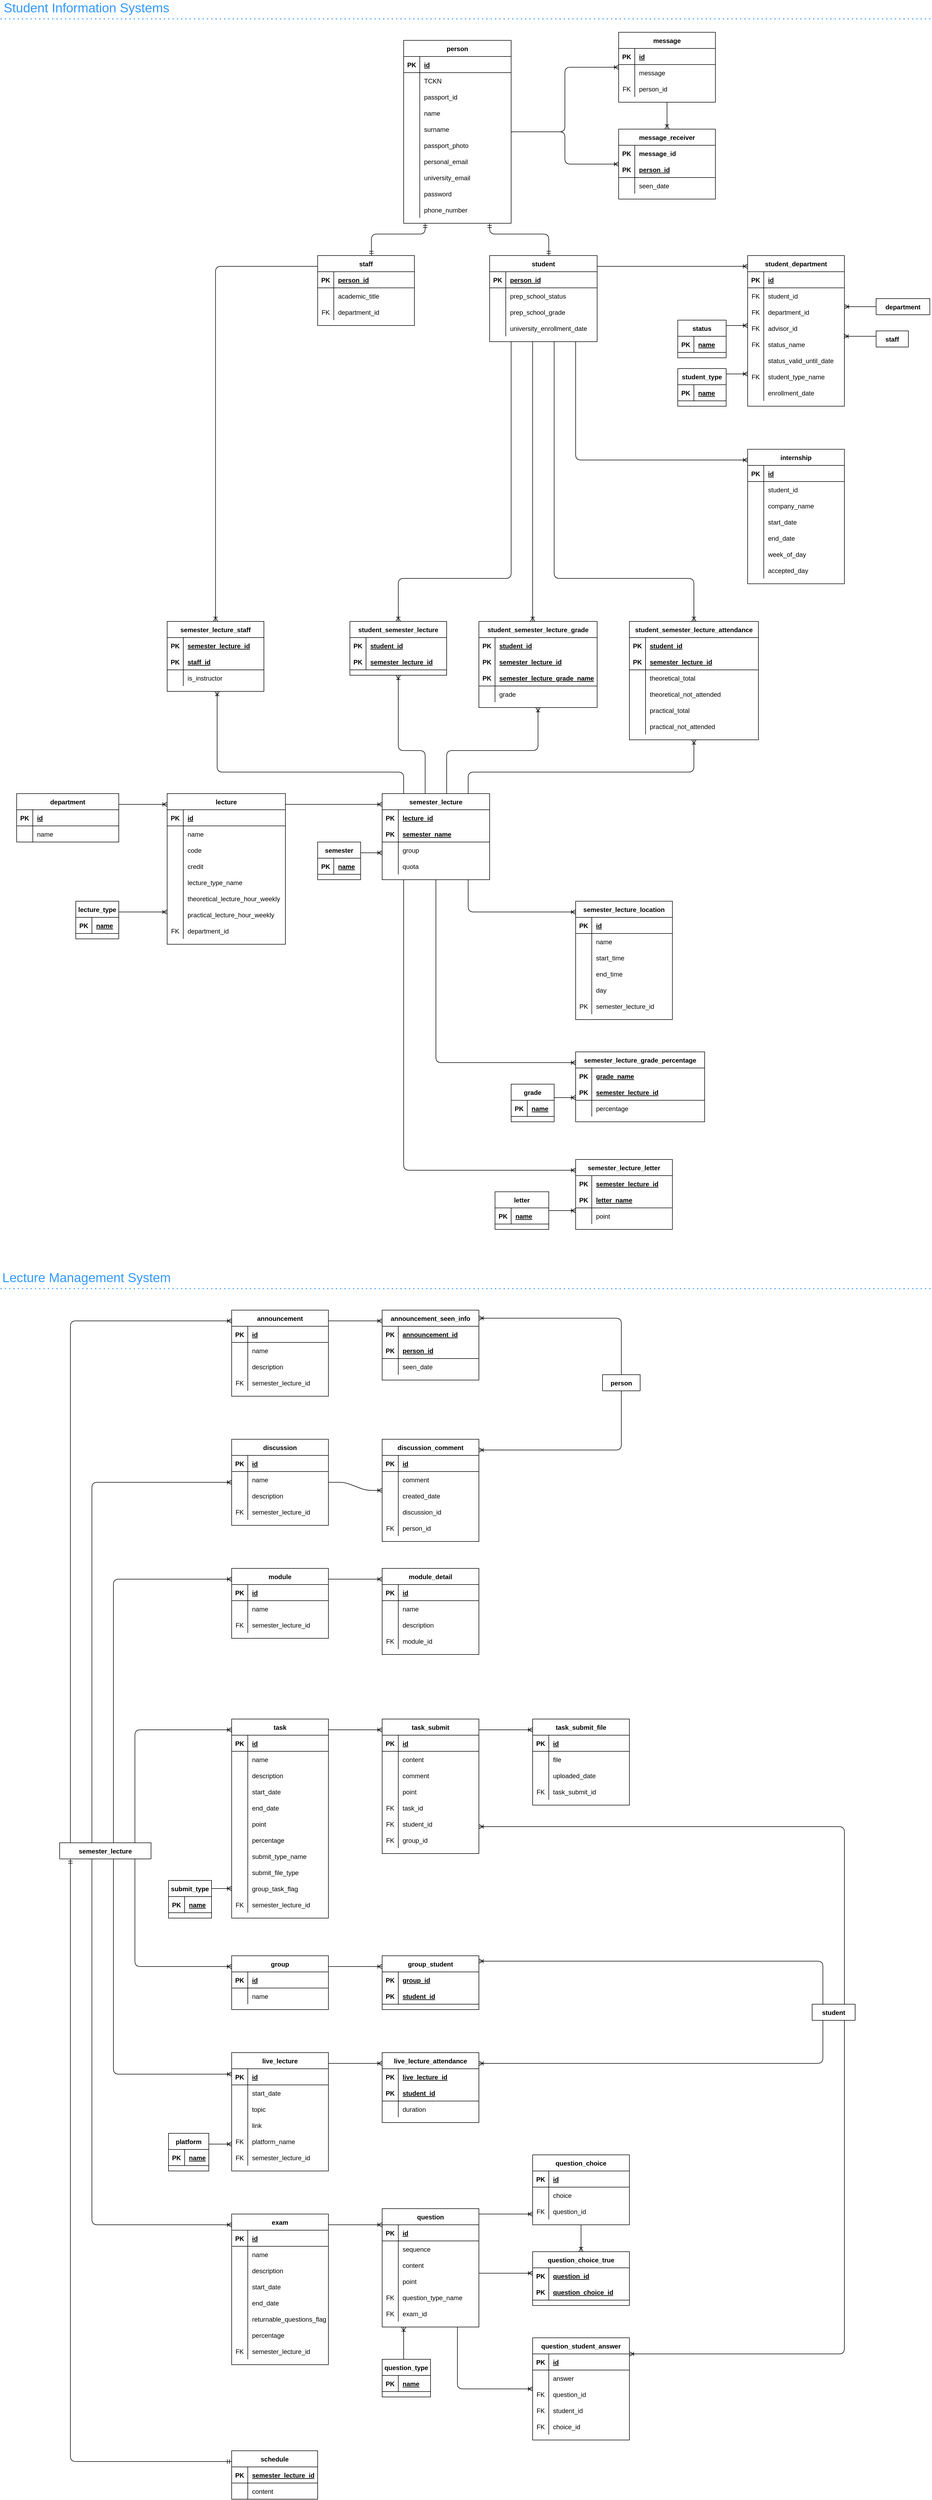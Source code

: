 <mxfile version="13.9.9" type="device"><diagram id="lv2GRFkB5FowWzwNQDU7" name="Page-1"><mxGraphModel dx="347" dy="204" grid="1" gridSize="10" guides="1" tooltips="1" connect="1" arrows="1" fold="1" page="1" pageScale="1" pageWidth="1750" pageHeight="2360" math="0" shadow="0"><root><mxCell id="0"/><mxCell id="1" parent="0"/><mxCell id="sz3QKXmdwaMayEk_CxTu-1" value="person" style="shape=table;startSize=30;container=1;collapsible=1;childLayout=tableLayout;fixedRows=1;rowLines=0;fontStyle=1;align=center;resizeLast=1;" parent="1" vertex="1"><mxGeometry x="760" y="80" width="200.0" height="340" as="geometry"/></mxCell><mxCell id="sz3QKXmdwaMayEk_CxTu-2" value="" style="shape=partialRectangle;collapsible=0;dropTarget=0;pointerEvents=0;fillColor=none;top=0;left=0;bottom=1;right=0;points=[[0,0.5],[1,0.5]];portConstraint=eastwest;" parent="sz3QKXmdwaMayEk_CxTu-1" vertex="1"><mxGeometry y="30" width="200.0" height="30" as="geometry"/></mxCell><mxCell id="sz3QKXmdwaMayEk_CxTu-3" value="PK" style="shape=partialRectangle;connectable=0;fillColor=none;top=0;left=0;bottom=0;right=0;fontStyle=1;overflow=hidden;" parent="sz3QKXmdwaMayEk_CxTu-2" vertex="1"><mxGeometry width="30" height="30" as="geometry"/></mxCell><mxCell id="sz3QKXmdwaMayEk_CxTu-4" value="id" style="shape=partialRectangle;connectable=0;fillColor=none;top=0;left=0;bottom=0;right=0;align=left;spacingLeft=6;fontStyle=5;overflow=hidden;" parent="sz3QKXmdwaMayEk_CxTu-2" vertex="1"><mxGeometry x="30" width="170.0" height="30" as="geometry"/></mxCell><mxCell id="XcSgrdOjLjD3rYnq-UlH-90" value="" style="shape=partialRectangle;collapsible=0;dropTarget=0;pointerEvents=0;fillColor=none;top=0;left=0;bottom=0;right=0;points=[[0,0.5],[1,0.5]];portConstraint=eastwest;" parent="sz3QKXmdwaMayEk_CxTu-1" vertex="1"><mxGeometry y="60" width="200.0" height="30" as="geometry"/></mxCell><mxCell id="XcSgrdOjLjD3rYnq-UlH-91" value="" style="shape=partialRectangle;connectable=0;fillColor=none;top=0;left=0;bottom=0;right=0;editable=1;overflow=hidden;" parent="XcSgrdOjLjD3rYnq-UlH-90" vertex="1"><mxGeometry width="30" height="30" as="geometry"/></mxCell><mxCell id="XcSgrdOjLjD3rYnq-UlH-92" value="TCKN" style="shape=partialRectangle;connectable=0;fillColor=none;top=0;left=0;bottom=0;right=0;align=left;spacingLeft=6;overflow=hidden;" parent="XcSgrdOjLjD3rYnq-UlH-90" vertex="1"><mxGeometry x="30" width="170.0" height="30" as="geometry"/></mxCell><mxCell id="XcSgrdOjLjD3rYnq-UlH-93" value="" style="shape=partialRectangle;collapsible=0;dropTarget=0;pointerEvents=0;fillColor=none;top=0;left=0;bottom=0;right=0;points=[[0,0.5],[1,0.5]];portConstraint=eastwest;" parent="sz3QKXmdwaMayEk_CxTu-1" vertex="1"><mxGeometry y="90" width="200.0" height="30" as="geometry"/></mxCell><mxCell id="XcSgrdOjLjD3rYnq-UlH-94" value="" style="shape=partialRectangle;connectable=0;fillColor=none;top=0;left=0;bottom=0;right=0;editable=1;overflow=hidden;" parent="XcSgrdOjLjD3rYnq-UlH-93" vertex="1"><mxGeometry width="30" height="30" as="geometry"/></mxCell><mxCell id="XcSgrdOjLjD3rYnq-UlH-95" value="passport_id" style="shape=partialRectangle;connectable=0;fillColor=none;top=0;left=0;bottom=0;right=0;align=left;spacingLeft=6;overflow=hidden;" parent="XcSgrdOjLjD3rYnq-UlH-93" vertex="1"><mxGeometry x="30" width="170.0" height="30" as="geometry"/></mxCell><mxCell id="sz3QKXmdwaMayEk_CxTu-5" value="" style="shape=partialRectangle;collapsible=0;dropTarget=0;pointerEvents=0;fillColor=none;top=0;left=0;bottom=0;right=0;points=[[0,0.5],[1,0.5]];portConstraint=eastwest;" parent="sz3QKXmdwaMayEk_CxTu-1" vertex="1"><mxGeometry y="120" width="200.0" height="30" as="geometry"/></mxCell><mxCell id="sz3QKXmdwaMayEk_CxTu-6" value="" style="shape=partialRectangle;connectable=0;fillColor=none;top=0;left=0;bottom=0;right=0;editable=1;overflow=hidden;" parent="sz3QKXmdwaMayEk_CxTu-5" vertex="1"><mxGeometry width="30" height="30" as="geometry"/></mxCell><mxCell id="sz3QKXmdwaMayEk_CxTu-7" value="name" style="shape=partialRectangle;connectable=0;fillColor=none;top=0;left=0;bottom=0;right=0;align=left;spacingLeft=6;overflow=hidden;" parent="sz3QKXmdwaMayEk_CxTu-5" vertex="1"><mxGeometry x="30" width="170.0" height="30" as="geometry"/></mxCell><mxCell id="sz3QKXmdwaMayEk_CxTu-8" value="" style="shape=partialRectangle;collapsible=0;dropTarget=0;pointerEvents=0;fillColor=none;top=0;left=0;bottom=0;right=0;points=[[0,0.5],[1,0.5]];portConstraint=eastwest;" parent="sz3QKXmdwaMayEk_CxTu-1" vertex="1"><mxGeometry y="150" width="200.0" height="30" as="geometry"/></mxCell><mxCell id="sz3QKXmdwaMayEk_CxTu-9" value="" style="shape=partialRectangle;connectable=0;fillColor=none;top=0;left=0;bottom=0;right=0;editable=1;overflow=hidden;" parent="sz3QKXmdwaMayEk_CxTu-8" vertex="1"><mxGeometry width="30" height="30" as="geometry"/></mxCell><mxCell id="sz3QKXmdwaMayEk_CxTu-10" value="surname" style="shape=partialRectangle;connectable=0;fillColor=none;top=0;left=0;bottom=0;right=0;align=left;spacingLeft=6;overflow=hidden;" parent="sz3QKXmdwaMayEk_CxTu-8" vertex="1"><mxGeometry x="30" width="170.0" height="30" as="geometry"/></mxCell><mxCell id="XcSgrdOjLjD3rYnq-UlH-43" value="" style="shape=partialRectangle;collapsible=0;dropTarget=0;pointerEvents=0;fillColor=none;top=0;left=0;bottom=0;right=0;points=[[0,0.5],[1,0.5]];portConstraint=eastwest;" parent="sz3QKXmdwaMayEk_CxTu-1" vertex="1"><mxGeometry y="180" width="200.0" height="30" as="geometry"/></mxCell><mxCell id="XcSgrdOjLjD3rYnq-UlH-44" value="" style="shape=partialRectangle;connectable=0;fillColor=none;top=0;left=0;bottom=0;right=0;editable=1;overflow=hidden;" parent="XcSgrdOjLjD3rYnq-UlH-43" vertex="1"><mxGeometry width="30" height="30" as="geometry"/></mxCell><mxCell id="XcSgrdOjLjD3rYnq-UlH-45" value="passport_photo" style="shape=partialRectangle;connectable=0;fillColor=none;top=0;left=0;bottom=0;right=0;align=left;spacingLeft=6;overflow=hidden;" parent="XcSgrdOjLjD3rYnq-UlH-43" vertex="1"><mxGeometry x="30" width="170.0" height="30" as="geometry"/></mxCell><mxCell id="sz3QKXmdwaMayEk_CxTu-11" value="" style="shape=partialRectangle;collapsible=0;dropTarget=0;pointerEvents=0;fillColor=none;top=0;left=0;bottom=0;right=0;points=[[0,0.5],[1,0.5]];portConstraint=eastwest;" parent="sz3QKXmdwaMayEk_CxTu-1" vertex="1"><mxGeometry y="210" width="200.0" height="30" as="geometry"/></mxCell><mxCell id="sz3QKXmdwaMayEk_CxTu-12" value="" style="shape=partialRectangle;connectable=0;fillColor=none;top=0;left=0;bottom=0;right=0;editable=1;overflow=hidden;" parent="sz3QKXmdwaMayEk_CxTu-11" vertex="1"><mxGeometry width="30" height="30" as="geometry"/></mxCell><mxCell id="sz3QKXmdwaMayEk_CxTu-13" value="personal_email" style="shape=partialRectangle;connectable=0;fillColor=none;top=0;left=0;bottom=0;right=0;align=left;spacingLeft=6;overflow=hidden;" parent="sz3QKXmdwaMayEk_CxTu-11" vertex="1"><mxGeometry x="30" width="170.0" height="30" as="geometry"/></mxCell><mxCell id="sz3QKXmdwaMayEk_CxTu-56" value="" style="shape=partialRectangle;collapsible=0;dropTarget=0;pointerEvents=0;fillColor=none;top=0;left=0;bottom=0;right=0;points=[[0,0.5],[1,0.5]];portConstraint=eastwest;" parent="sz3QKXmdwaMayEk_CxTu-1" vertex="1"><mxGeometry y="240" width="200.0" height="30" as="geometry"/></mxCell><mxCell id="sz3QKXmdwaMayEk_CxTu-57" value="" style="shape=partialRectangle;connectable=0;fillColor=none;top=0;left=0;bottom=0;right=0;editable=1;overflow=hidden;" parent="sz3QKXmdwaMayEk_CxTu-56" vertex="1"><mxGeometry width="30" height="30" as="geometry"/></mxCell><mxCell id="sz3QKXmdwaMayEk_CxTu-58" value="university_email" style="shape=partialRectangle;connectable=0;fillColor=none;top=0;left=0;bottom=0;right=0;align=left;spacingLeft=6;overflow=hidden;" parent="sz3QKXmdwaMayEk_CxTu-56" vertex="1"><mxGeometry x="30" width="170.0" height="30" as="geometry"/></mxCell><mxCell id="sz3QKXmdwaMayEk_CxTu-59" value="" style="shape=partialRectangle;collapsible=0;dropTarget=0;pointerEvents=0;fillColor=none;top=0;left=0;bottom=0;right=0;points=[[0,0.5],[1,0.5]];portConstraint=eastwest;" parent="sz3QKXmdwaMayEk_CxTu-1" vertex="1"><mxGeometry y="270" width="200.0" height="30" as="geometry"/></mxCell><mxCell id="sz3QKXmdwaMayEk_CxTu-60" value="" style="shape=partialRectangle;connectable=0;fillColor=none;top=0;left=0;bottom=0;right=0;editable=1;overflow=hidden;" parent="sz3QKXmdwaMayEk_CxTu-59" vertex="1"><mxGeometry width="30" height="30" as="geometry"/></mxCell><mxCell id="sz3QKXmdwaMayEk_CxTu-61" value="password" style="shape=partialRectangle;connectable=0;fillColor=none;top=0;left=0;bottom=0;right=0;align=left;spacingLeft=6;overflow=hidden;" parent="sz3QKXmdwaMayEk_CxTu-59" vertex="1"><mxGeometry x="30" width="170.0" height="30" as="geometry"/></mxCell><mxCell id="sz3QKXmdwaMayEk_CxTu-14" value="" style="shape=partialRectangle;collapsible=0;dropTarget=0;pointerEvents=0;fillColor=none;top=0;left=0;bottom=0;right=0;points=[[0,0.5],[1,0.5]];portConstraint=eastwest;" parent="sz3QKXmdwaMayEk_CxTu-1" vertex="1"><mxGeometry y="300" width="200.0" height="30" as="geometry"/></mxCell><mxCell id="sz3QKXmdwaMayEk_CxTu-15" value="" style="shape=partialRectangle;connectable=0;fillColor=none;top=0;left=0;bottom=0;right=0;editable=1;overflow=hidden;" parent="sz3QKXmdwaMayEk_CxTu-14" vertex="1"><mxGeometry width="30" height="30" as="geometry"/></mxCell><mxCell id="sz3QKXmdwaMayEk_CxTu-16" value="phone_number" style="shape=partialRectangle;connectable=0;fillColor=none;top=0;left=0;bottom=0;right=0;align=left;spacingLeft=6;overflow=hidden;" parent="sz3QKXmdwaMayEk_CxTu-14" vertex="1"><mxGeometry x="30" width="170.0" height="30" as="geometry"/></mxCell><mxCell id="sz3QKXmdwaMayEk_CxTu-17" value="student" style="shape=table;startSize=30;container=1;collapsible=1;childLayout=tableLayout;fixedRows=1;rowLines=0;fontStyle=1;align=center;resizeLast=1;" parent="1" vertex="1"><mxGeometry x="920" y="480" width="200" height="160" as="geometry"/></mxCell><mxCell id="sz3QKXmdwaMayEk_CxTu-18" value="" style="shape=partialRectangle;collapsible=0;dropTarget=0;pointerEvents=0;fillColor=none;top=0;left=0;bottom=1;right=0;points=[[0,0.5],[1,0.5]];portConstraint=eastwest;" parent="sz3QKXmdwaMayEk_CxTu-17" vertex="1"><mxGeometry y="30" width="200" height="30" as="geometry"/></mxCell><mxCell id="sz3QKXmdwaMayEk_CxTu-19" value="PK" style="shape=partialRectangle;connectable=0;fillColor=none;top=0;left=0;bottom=0;right=0;fontStyle=1;overflow=hidden;" parent="sz3QKXmdwaMayEk_CxTu-18" vertex="1"><mxGeometry width="30" height="30" as="geometry"/></mxCell><mxCell id="sz3QKXmdwaMayEk_CxTu-20" value="person_id" style="shape=partialRectangle;connectable=0;fillColor=none;top=0;left=0;bottom=0;right=0;align=left;spacingLeft=6;fontStyle=5;overflow=hidden;" parent="sz3QKXmdwaMayEk_CxTu-18" vertex="1"><mxGeometry x="30" width="170" height="30" as="geometry"/></mxCell><mxCell id="sz3QKXmdwaMayEk_CxTu-36" value="" style="shape=partialRectangle;collapsible=0;dropTarget=0;pointerEvents=0;fillColor=none;top=0;left=0;bottom=0;right=0;points=[[0,0.5],[1,0.5]];portConstraint=eastwest;" parent="sz3QKXmdwaMayEk_CxTu-17" vertex="1"><mxGeometry y="60" width="200" height="30" as="geometry"/></mxCell><mxCell id="sz3QKXmdwaMayEk_CxTu-37" value="" style="shape=partialRectangle;connectable=0;fillColor=none;top=0;left=0;bottom=0;right=0;editable=1;overflow=hidden;" parent="sz3QKXmdwaMayEk_CxTu-36" vertex="1"><mxGeometry width="30" height="30" as="geometry"/></mxCell><mxCell id="sz3QKXmdwaMayEk_CxTu-38" value="prep_school_status" style="shape=partialRectangle;connectable=0;fillColor=none;top=0;left=0;bottom=0;right=0;align=left;spacingLeft=6;overflow=hidden;" parent="sz3QKXmdwaMayEk_CxTu-36" vertex="1"><mxGeometry x="30" width="170" height="30" as="geometry"/></mxCell><mxCell id="XcSgrdOjLjD3rYnq-UlH-87" value="" style="shape=partialRectangle;collapsible=0;dropTarget=0;pointerEvents=0;fillColor=none;top=0;left=0;bottom=0;right=0;points=[[0,0.5],[1,0.5]];portConstraint=eastwest;" parent="sz3QKXmdwaMayEk_CxTu-17" vertex="1"><mxGeometry y="90" width="200" height="30" as="geometry"/></mxCell><mxCell id="XcSgrdOjLjD3rYnq-UlH-88" value="" style="shape=partialRectangle;connectable=0;fillColor=none;top=0;left=0;bottom=0;right=0;editable=1;overflow=hidden;" parent="XcSgrdOjLjD3rYnq-UlH-87" vertex="1"><mxGeometry width="30" height="30" as="geometry"/></mxCell><mxCell id="XcSgrdOjLjD3rYnq-UlH-89" value="prep_school_grade" style="shape=partialRectangle;connectable=0;fillColor=none;top=0;left=0;bottom=0;right=0;align=left;spacingLeft=6;overflow=hidden;" parent="XcSgrdOjLjD3rYnq-UlH-87" vertex="1"><mxGeometry x="30" width="170" height="30" as="geometry"/></mxCell><mxCell id="XcSgrdOjLjD3rYnq-UlH-78" value="" style="shape=partialRectangle;collapsible=0;dropTarget=0;pointerEvents=0;fillColor=none;top=0;left=0;bottom=0;right=0;points=[[0,0.5],[1,0.5]];portConstraint=eastwest;" parent="sz3QKXmdwaMayEk_CxTu-17" vertex="1"><mxGeometry y="120" width="200" height="30" as="geometry"/></mxCell><mxCell id="XcSgrdOjLjD3rYnq-UlH-79" value="" style="shape=partialRectangle;connectable=0;fillColor=none;top=0;left=0;bottom=0;right=0;editable=1;overflow=hidden;" parent="XcSgrdOjLjD3rYnq-UlH-78" vertex="1"><mxGeometry width="30" height="30" as="geometry"/></mxCell><mxCell id="XcSgrdOjLjD3rYnq-UlH-80" value="university_enrollment_date" style="shape=partialRectangle;connectable=0;fillColor=none;top=0;left=0;bottom=0;right=0;align=left;spacingLeft=6;overflow=hidden;" parent="XcSgrdOjLjD3rYnq-UlH-78" vertex="1"><mxGeometry x="30" width="170" height="30" as="geometry"/></mxCell><mxCell id="sz3QKXmdwaMayEk_CxTu-39" value="department" style="shape=table;startSize=30;container=1;collapsible=1;childLayout=tableLayout;fixedRows=1;rowLines=0;fontStyle=1;align=center;resizeLast=1;" parent="1" vertex="1"><mxGeometry x="40" y="1480" width="190" height="90" as="geometry"/></mxCell><mxCell id="sz3QKXmdwaMayEk_CxTu-40" value="" style="shape=partialRectangle;collapsible=0;dropTarget=0;pointerEvents=0;fillColor=none;top=0;left=0;bottom=1;right=0;points=[[0,0.5],[1,0.5]];portConstraint=eastwest;" parent="sz3QKXmdwaMayEk_CxTu-39" vertex="1"><mxGeometry y="30" width="190" height="30" as="geometry"/></mxCell><mxCell id="sz3QKXmdwaMayEk_CxTu-41" value="PK" style="shape=partialRectangle;connectable=0;fillColor=none;top=0;left=0;bottom=0;right=0;fontStyle=1;overflow=hidden;" parent="sz3QKXmdwaMayEk_CxTu-40" vertex="1"><mxGeometry width="30" height="30" as="geometry"/></mxCell><mxCell id="sz3QKXmdwaMayEk_CxTu-42" value="id" style="shape=partialRectangle;connectable=0;fillColor=none;top=0;left=0;bottom=0;right=0;align=left;spacingLeft=6;fontStyle=5;overflow=hidden;" parent="sz3QKXmdwaMayEk_CxTu-40" vertex="1"><mxGeometry x="30" width="160" height="30" as="geometry"/></mxCell><mxCell id="sz3QKXmdwaMayEk_CxTu-43" value="" style="shape=partialRectangle;collapsible=0;dropTarget=0;pointerEvents=0;fillColor=none;top=0;left=0;bottom=0;right=0;points=[[0,0.5],[1,0.5]];portConstraint=eastwest;" parent="sz3QKXmdwaMayEk_CxTu-39" vertex="1"><mxGeometry y="60" width="190" height="30" as="geometry"/></mxCell><mxCell id="sz3QKXmdwaMayEk_CxTu-44" value="" style="shape=partialRectangle;connectable=0;fillColor=none;top=0;left=0;bottom=0;right=0;editable=1;overflow=hidden;" parent="sz3QKXmdwaMayEk_CxTu-43" vertex="1"><mxGeometry width="30" height="30" as="geometry"/></mxCell><mxCell id="sz3QKXmdwaMayEk_CxTu-45" value="name" style="shape=partialRectangle;connectable=0;fillColor=none;top=0;left=0;bottom=0;right=0;align=left;spacingLeft=6;overflow=hidden;" parent="sz3QKXmdwaMayEk_CxTu-43" vertex="1"><mxGeometry x="30" width="160" height="30" as="geometry"/></mxCell><mxCell id="sz3QKXmdwaMayEk_CxTu-52" value="staff" style="shape=table;startSize=30;container=1;collapsible=1;childLayout=tableLayout;fixedRows=1;rowLines=0;fontStyle=1;align=center;resizeLast=1;" parent="1" vertex="1"><mxGeometry x="600" y="480" width="180.0" height="130" as="geometry"/></mxCell><mxCell id="sz3QKXmdwaMayEk_CxTu-53" value="" style="shape=partialRectangle;collapsible=0;dropTarget=0;pointerEvents=0;fillColor=none;top=0;left=0;bottom=1;right=0;points=[[0,0.5],[1,0.5]];portConstraint=eastwest;" parent="sz3QKXmdwaMayEk_CxTu-52" vertex="1"><mxGeometry y="30" width="180.0" height="30" as="geometry"/></mxCell><mxCell id="sz3QKXmdwaMayEk_CxTu-54" value="PK" style="shape=partialRectangle;connectable=0;fillColor=none;top=0;left=0;bottom=0;right=0;fontStyle=1;overflow=hidden;" parent="sz3QKXmdwaMayEk_CxTu-53" vertex="1"><mxGeometry width="30" height="30" as="geometry"/></mxCell><mxCell id="sz3QKXmdwaMayEk_CxTu-55" value="person_id" style="shape=partialRectangle;connectable=0;fillColor=none;top=0;left=0;bottom=0;right=0;align=left;spacingLeft=6;fontStyle=5;overflow=hidden;" parent="sz3QKXmdwaMayEk_CxTu-53" vertex="1"><mxGeometry x="30" width="150.0" height="30" as="geometry"/></mxCell><mxCell id="XcSgrdOjLjD3rYnq-UlH-54" value="" style="shape=partialRectangle;collapsible=0;dropTarget=0;pointerEvents=0;fillColor=none;top=0;left=0;bottom=0;right=0;points=[[0,0.5],[1,0.5]];portConstraint=eastwest;" parent="sz3QKXmdwaMayEk_CxTu-52" vertex="1"><mxGeometry y="60" width="180.0" height="30" as="geometry"/></mxCell><mxCell id="XcSgrdOjLjD3rYnq-UlH-55" value="" style="shape=partialRectangle;connectable=0;fillColor=none;top=0;left=0;bottom=0;right=0;editable=1;overflow=hidden;" parent="XcSgrdOjLjD3rYnq-UlH-54" vertex="1"><mxGeometry width="30" height="30" as="geometry"/></mxCell><mxCell id="XcSgrdOjLjD3rYnq-UlH-56" value="academic_title" style="shape=partialRectangle;connectable=0;fillColor=none;top=0;left=0;bottom=0;right=0;align=left;spacingLeft=6;overflow=hidden;" parent="XcSgrdOjLjD3rYnq-UlH-54" vertex="1"><mxGeometry x="30" width="150.0" height="30" as="geometry"/></mxCell><mxCell id="sz3QKXmdwaMayEk_CxTu-62" value="" style="shape=partialRectangle;collapsible=0;dropTarget=0;pointerEvents=0;fillColor=none;top=0;left=0;bottom=0;right=0;points=[[0,0.5],[1,0.5]];portConstraint=eastwest;" parent="sz3QKXmdwaMayEk_CxTu-52" vertex="1"><mxGeometry y="90" width="180.0" height="30" as="geometry"/></mxCell><mxCell id="sz3QKXmdwaMayEk_CxTu-63" value="FK" style="shape=partialRectangle;connectable=0;fillColor=none;top=0;left=0;bottom=0;right=0;editable=1;overflow=hidden;" parent="sz3QKXmdwaMayEk_CxTu-62" vertex="1"><mxGeometry width="30" height="30" as="geometry"/></mxCell><mxCell id="sz3QKXmdwaMayEk_CxTu-64" value="department_id" style="shape=partialRectangle;connectable=0;fillColor=none;top=0;left=0;bottom=0;right=0;align=left;spacingLeft=6;overflow=hidden;" parent="sz3QKXmdwaMayEk_CxTu-62" vertex="1"><mxGeometry x="30" width="150.0" height="30" as="geometry"/></mxCell><mxCell id="sz3QKXmdwaMayEk_CxTu-68" value="lecture" style="shape=table;startSize=30;container=1;collapsible=1;childLayout=tableLayout;fixedRows=1;rowLines=0;fontStyle=1;align=center;resizeLast=1;" parent="1" vertex="1"><mxGeometry x="320" y="1480" width="220" height="280" as="geometry"/></mxCell><mxCell id="sz3QKXmdwaMayEk_CxTu-69" value="" style="shape=partialRectangle;collapsible=0;dropTarget=0;pointerEvents=0;fillColor=none;top=0;left=0;bottom=1;right=0;points=[[0,0.5],[1,0.5]];portConstraint=eastwest;" parent="sz3QKXmdwaMayEk_CxTu-68" vertex="1"><mxGeometry y="30" width="220" height="30" as="geometry"/></mxCell><mxCell id="sz3QKXmdwaMayEk_CxTu-70" value="PK" style="shape=partialRectangle;connectable=0;fillColor=none;top=0;left=0;bottom=0;right=0;fontStyle=1;overflow=hidden;" parent="sz3QKXmdwaMayEk_CxTu-69" vertex="1"><mxGeometry width="30" height="30" as="geometry"/></mxCell><mxCell id="sz3QKXmdwaMayEk_CxTu-71" value="id" style="shape=partialRectangle;connectable=0;fillColor=none;top=0;left=0;bottom=0;right=0;align=left;spacingLeft=6;fontStyle=5;overflow=hidden;" parent="sz3QKXmdwaMayEk_CxTu-69" vertex="1"><mxGeometry x="30" width="190" height="30" as="geometry"/></mxCell><mxCell id="sz3QKXmdwaMayEk_CxTu-72" value="" style="shape=partialRectangle;collapsible=0;dropTarget=0;pointerEvents=0;fillColor=none;top=0;left=0;bottom=0;right=0;points=[[0,0.5],[1,0.5]];portConstraint=eastwest;" parent="sz3QKXmdwaMayEk_CxTu-68" vertex="1"><mxGeometry y="60" width="220" height="30" as="geometry"/></mxCell><mxCell id="sz3QKXmdwaMayEk_CxTu-73" value="" style="shape=partialRectangle;connectable=0;fillColor=none;top=0;left=0;bottom=0;right=0;editable=1;overflow=hidden;" parent="sz3QKXmdwaMayEk_CxTu-72" vertex="1"><mxGeometry width="30" height="30" as="geometry"/></mxCell><mxCell id="sz3QKXmdwaMayEk_CxTu-74" value="name" style="shape=partialRectangle;connectable=0;fillColor=none;top=0;left=0;bottom=0;right=0;align=left;spacingLeft=6;overflow=hidden;" parent="sz3QKXmdwaMayEk_CxTu-72" vertex="1"><mxGeometry x="30" width="190" height="30" as="geometry"/></mxCell><mxCell id="sz3QKXmdwaMayEk_CxTu-75" value="" style="shape=partialRectangle;collapsible=0;dropTarget=0;pointerEvents=0;fillColor=none;top=0;left=0;bottom=0;right=0;points=[[0,0.5],[1,0.5]];portConstraint=eastwest;" parent="sz3QKXmdwaMayEk_CxTu-68" vertex="1"><mxGeometry y="90" width="220" height="30" as="geometry"/></mxCell><mxCell id="sz3QKXmdwaMayEk_CxTu-76" value="" style="shape=partialRectangle;connectable=0;fillColor=none;top=0;left=0;bottom=0;right=0;editable=1;overflow=hidden;" parent="sz3QKXmdwaMayEk_CxTu-75" vertex="1"><mxGeometry width="30" height="30" as="geometry"/></mxCell><mxCell id="sz3QKXmdwaMayEk_CxTu-77" value="code" style="shape=partialRectangle;connectable=0;fillColor=none;top=0;left=0;bottom=0;right=0;align=left;spacingLeft=6;overflow=hidden;" parent="sz3QKXmdwaMayEk_CxTu-75" vertex="1"><mxGeometry x="30" width="190" height="30" as="geometry"/></mxCell><mxCell id="sz3QKXmdwaMayEk_CxTu-113" value="" style="shape=partialRectangle;collapsible=0;dropTarget=0;pointerEvents=0;fillColor=none;top=0;left=0;bottom=0;right=0;points=[[0,0.5],[1,0.5]];portConstraint=eastwest;" parent="sz3QKXmdwaMayEk_CxTu-68" vertex="1"><mxGeometry y="120" width="220" height="30" as="geometry"/></mxCell><mxCell id="sz3QKXmdwaMayEk_CxTu-114" value="" style="shape=partialRectangle;connectable=0;fillColor=none;top=0;left=0;bottom=0;right=0;editable=1;overflow=hidden;" parent="sz3QKXmdwaMayEk_CxTu-113" vertex="1"><mxGeometry width="30" height="30" as="geometry"/></mxCell><mxCell id="sz3QKXmdwaMayEk_CxTu-115" value="credit" style="shape=partialRectangle;connectable=0;fillColor=none;top=0;left=0;bottom=0;right=0;align=left;spacingLeft=6;overflow=hidden;" parent="sz3QKXmdwaMayEk_CxTu-113" vertex="1"><mxGeometry x="30" width="190" height="30" as="geometry"/></mxCell><mxCell id="uCucyfbqr8r6mD-aw_3L-7" value="" style="shape=partialRectangle;collapsible=0;dropTarget=0;pointerEvents=0;fillColor=none;top=0;left=0;bottom=0;right=0;points=[[0,0.5],[1,0.5]];portConstraint=eastwest;" parent="sz3QKXmdwaMayEk_CxTu-68" vertex="1"><mxGeometry y="150" width="220" height="30" as="geometry"/></mxCell><mxCell id="uCucyfbqr8r6mD-aw_3L-8" value="" style="shape=partialRectangle;connectable=0;fillColor=none;top=0;left=0;bottom=0;right=0;editable=1;overflow=hidden;" parent="uCucyfbqr8r6mD-aw_3L-7" vertex="1"><mxGeometry width="30" height="30" as="geometry"/></mxCell><mxCell id="uCucyfbqr8r6mD-aw_3L-9" value="lecture_type_name" style="shape=partialRectangle;connectable=0;fillColor=none;top=0;left=0;bottom=0;right=0;align=left;spacingLeft=6;overflow=hidden;" parent="uCucyfbqr8r6mD-aw_3L-7" vertex="1"><mxGeometry x="30" width="190" height="30" as="geometry"/></mxCell><mxCell id="XcSgrdOjLjD3rYnq-UlH-109" value="" style="shape=partialRectangle;collapsible=0;dropTarget=0;pointerEvents=0;fillColor=none;top=0;left=0;bottom=0;right=0;points=[[0,0.5],[1,0.5]];portConstraint=eastwest;" parent="sz3QKXmdwaMayEk_CxTu-68" vertex="1"><mxGeometry y="180" width="220" height="30" as="geometry"/></mxCell><mxCell id="XcSgrdOjLjD3rYnq-UlH-110" value="" style="shape=partialRectangle;connectable=0;fillColor=none;top=0;left=0;bottom=0;right=0;editable=1;overflow=hidden;" parent="XcSgrdOjLjD3rYnq-UlH-109" vertex="1"><mxGeometry width="30" height="30" as="geometry"/></mxCell><mxCell id="XcSgrdOjLjD3rYnq-UlH-111" value="theoretical_lecture_hour_weekly" style="shape=partialRectangle;connectable=0;fillColor=none;top=0;left=0;bottom=0;right=0;align=left;spacingLeft=6;overflow=hidden;" parent="XcSgrdOjLjD3rYnq-UlH-109" vertex="1"><mxGeometry x="30" width="190" height="30" as="geometry"/></mxCell><mxCell id="XcSgrdOjLjD3rYnq-UlH-112" value="" style="shape=partialRectangle;collapsible=0;dropTarget=0;pointerEvents=0;fillColor=none;top=0;left=0;bottom=0;right=0;points=[[0,0.5],[1,0.5]];portConstraint=eastwest;" parent="sz3QKXmdwaMayEk_CxTu-68" vertex="1"><mxGeometry y="210" width="220" height="30" as="geometry"/></mxCell><mxCell id="XcSgrdOjLjD3rYnq-UlH-113" value="" style="shape=partialRectangle;connectable=0;fillColor=none;top=0;left=0;bottom=0;right=0;editable=1;overflow=hidden;" parent="XcSgrdOjLjD3rYnq-UlH-112" vertex="1"><mxGeometry width="30" height="30" as="geometry"/></mxCell><mxCell id="XcSgrdOjLjD3rYnq-UlH-114" value="practical_lecture_hour_weekly" style="shape=partialRectangle;connectable=0;fillColor=none;top=0;left=0;bottom=0;right=0;align=left;spacingLeft=6;overflow=hidden;" parent="XcSgrdOjLjD3rYnq-UlH-112" vertex="1"><mxGeometry x="30" width="190" height="30" as="geometry"/></mxCell><mxCell id="sz3QKXmdwaMayEk_CxTu-78" value="" style="shape=partialRectangle;collapsible=0;dropTarget=0;pointerEvents=0;fillColor=none;top=0;left=0;bottom=0;right=0;points=[[0,0.5],[1,0.5]];portConstraint=eastwest;" parent="sz3QKXmdwaMayEk_CxTu-68" vertex="1"><mxGeometry y="240" width="220" height="30" as="geometry"/></mxCell><mxCell id="sz3QKXmdwaMayEk_CxTu-79" value="FK" style="shape=partialRectangle;connectable=0;fillColor=none;top=0;left=0;bottom=0;right=0;editable=1;overflow=hidden;" parent="sz3QKXmdwaMayEk_CxTu-78" vertex="1"><mxGeometry width="30" height="30" as="geometry"/></mxCell><mxCell id="sz3QKXmdwaMayEk_CxTu-80" value="department_id" style="shape=partialRectangle;connectable=0;fillColor=none;top=0;left=0;bottom=0;right=0;align=left;spacingLeft=6;overflow=hidden;" parent="sz3QKXmdwaMayEk_CxTu-78" vertex="1"><mxGeometry x="30" width="190" height="30" as="geometry"/></mxCell><mxCell id="sz3QKXmdwaMayEk_CxTu-81" value="semester_lecture" style="shape=table;startSize=30;container=1;collapsible=1;childLayout=tableLayout;fixedRows=1;rowLines=0;fontStyle=1;align=center;resizeLast=1;" parent="1" vertex="1"><mxGeometry x="720" y="1480" width="200.0" height="160" as="geometry"/></mxCell><mxCell id="sz3QKXmdwaMayEk_CxTu-85" value="" style="shape=partialRectangle;collapsible=0;dropTarget=0;pointerEvents=0;fillColor=none;top=0;left=0;bottom=0;right=0;points=[[0,0.5],[1,0.5]];portConstraint=eastwest;" parent="sz3QKXmdwaMayEk_CxTu-81" vertex="1"><mxGeometry y="30" width="200.0" height="30" as="geometry"/></mxCell><mxCell id="sz3QKXmdwaMayEk_CxTu-86" value="PK" style="shape=partialRectangle;connectable=0;fillColor=none;top=0;left=0;bottom=0;right=0;editable=1;overflow=hidden;fontStyle=1" parent="sz3QKXmdwaMayEk_CxTu-85" vertex="1"><mxGeometry width="30" height="30" as="geometry"/></mxCell><mxCell id="sz3QKXmdwaMayEk_CxTu-87" value="lecture_id" style="shape=partialRectangle;connectable=0;fillColor=none;top=0;left=0;bottom=0;right=0;align=left;spacingLeft=6;overflow=hidden;fontStyle=5" parent="sz3QKXmdwaMayEk_CxTu-85" vertex="1"><mxGeometry x="30" width="170.0" height="30" as="geometry"/></mxCell><mxCell id="sz3QKXmdwaMayEk_CxTu-82" value="" style="shape=partialRectangle;collapsible=0;dropTarget=0;pointerEvents=0;fillColor=none;top=0;left=0;bottom=1;right=0;points=[[0,0.5],[1,0.5]];portConstraint=eastwest;" parent="sz3QKXmdwaMayEk_CxTu-81" vertex="1"><mxGeometry y="60" width="200.0" height="30" as="geometry"/></mxCell><mxCell id="sz3QKXmdwaMayEk_CxTu-83" value="PK" style="shape=partialRectangle;connectable=0;fillColor=none;top=0;left=0;bottom=0;right=0;fontStyle=1;overflow=hidden;" parent="sz3QKXmdwaMayEk_CxTu-82" vertex="1"><mxGeometry width="30" height="30" as="geometry"/></mxCell><mxCell id="sz3QKXmdwaMayEk_CxTu-84" value="semester_name" style="shape=partialRectangle;connectable=0;fillColor=none;top=0;left=0;bottom=0;right=0;align=left;spacingLeft=6;fontStyle=5;overflow=hidden;" parent="sz3QKXmdwaMayEk_CxTu-82" vertex="1"><mxGeometry x="30" width="170.0" height="30" as="geometry"/></mxCell><mxCell id="sz3QKXmdwaMayEk_CxTu-141" value="" style="shape=partialRectangle;collapsible=0;dropTarget=0;pointerEvents=0;fillColor=none;top=0;left=0;bottom=0;right=0;points=[[0,0.5],[1,0.5]];portConstraint=eastwest;" parent="sz3QKXmdwaMayEk_CxTu-81" vertex="1"><mxGeometry y="90" width="200.0" height="30" as="geometry"/></mxCell><mxCell id="sz3QKXmdwaMayEk_CxTu-142" value="" style="shape=partialRectangle;connectable=0;fillColor=none;top=0;left=0;bottom=0;right=0;editable=1;overflow=hidden;" parent="sz3QKXmdwaMayEk_CxTu-141" vertex="1"><mxGeometry width="30" height="30" as="geometry"/></mxCell><mxCell id="sz3QKXmdwaMayEk_CxTu-143" value="group" style="shape=partialRectangle;connectable=0;fillColor=none;top=0;left=0;bottom=0;right=0;align=left;spacingLeft=6;overflow=hidden;" parent="sz3QKXmdwaMayEk_CxTu-141" vertex="1"><mxGeometry x="30" width="170.0" height="30" as="geometry"/></mxCell><mxCell id="sz3QKXmdwaMayEk_CxTu-91" value="" style="shape=partialRectangle;collapsible=0;dropTarget=0;pointerEvents=0;fillColor=none;top=0;left=0;bottom=0;right=0;points=[[0,0.5],[1,0.5]];portConstraint=eastwest;" parent="sz3QKXmdwaMayEk_CxTu-81" vertex="1"><mxGeometry y="120" width="200.0" height="30" as="geometry"/></mxCell><mxCell id="sz3QKXmdwaMayEk_CxTu-92" value="" style="shape=partialRectangle;connectable=0;fillColor=none;top=0;left=0;bottom=0;right=0;editable=1;overflow=hidden;" parent="sz3QKXmdwaMayEk_CxTu-91" vertex="1"><mxGeometry width="30" height="30" as="geometry"/></mxCell><mxCell id="sz3QKXmdwaMayEk_CxTu-93" value="quota" style="shape=partialRectangle;connectable=0;fillColor=none;top=0;left=0;bottom=0;right=0;align=left;spacingLeft=6;overflow=hidden;" parent="sz3QKXmdwaMayEk_CxTu-91" vertex="1"><mxGeometry x="30" width="170.0" height="30" as="geometry"/></mxCell><mxCell id="sz3QKXmdwaMayEk_CxTu-100" value="semester_lecture_location" style="shape=table;startSize=30;container=1;collapsible=1;childLayout=tableLayout;fixedRows=1;rowLines=0;fontStyle=1;align=center;resizeLast=1;" parent="1" vertex="1"><mxGeometry x="1080" y="1680" width="180" height="220" as="geometry"/></mxCell><mxCell id="sz3QKXmdwaMayEk_CxTu-101" value="" style="shape=partialRectangle;collapsible=0;dropTarget=0;pointerEvents=0;fillColor=none;top=0;left=0;bottom=1;right=0;points=[[0,0.5],[1,0.5]];portConstraint=eastwest;" parent="sz3QKXmdwaMayEk_CxTu-100" vertex="1"><mxGeometry y="30" width="180" height="30" as="geometry"/></mxCell><mxCell id="sz3QKXmdwaMayEk_CxTu-102" value="PK" style="shape=partialRectangle;connectable=0;fillColor=none;top=0;left=0;bottom=0;right=0;fontStyle=1;overflow=hidden;" parent="sz3QKXmdwaMayEk_CxTu-101" vertex="1"><mxGeometry width="30" height="30" as="geometry"/></mxCell><mxCell id="sz3QKXmdwaMayEk_CxTu-103" value="id" style="shape=partialRectangle;connectable=0;fillColor=none;top=0;left=0;bottom=0;right=0;align=left;spacingLeft=6;fontStyle=5;overflow=hidden;" parent="sz3QKXmdwaMayEk_CxTu-101" vertex="1"><mxGeometry x="30" width="150" height="30" as="geometry"/></mxCell><mxCell id="sz3QKXmdwaMayEk_CxTu-104" value="" style="shape=partialRectangle;collapsible=0;dropTarget=0;pointerEvents=0;fillColor=none;top=0;left=0;bottom=0;right=0;points=[[0,0.5],[1,0.5]];portConstraint=eastwest;" parent="sz3QKXmdwaMayEk_CxTu-100" vertex="1"><mxGeometry y="60" width="180" height="30" as="geometry"/></mxCell><mxCell id="sz3QKXmdwaMayEk_CxTu-105" value="" style="shape=partialRectangle;connectable=0;fillColor=none;top=0;left=0;bottom=0;right=0;editable=1;overflow=hidden;" parent="sz3QKXmdwaMayEk_CxTu-104" vertex="1"><mxGeometry width="30" height="30" as="geometry"/></mxCell><mxCell id="sz3QKXmdwaMayEk_CxTu-106" value="name" style="shape=partialRectangle;connectable=0;fillColor=none;top=0;left=0;bottom=0;right=0;align=left;spacingLeft=6;overflow=hidden;" parent="sz3QKXmdwaMayEk_CxTu-104" vertex="1"><mxGeometry x="30" width="150" height="30" as="geometry"/></mxCell><mxCell id="sz3QKXmdwaMayEk_CxTu-107" value="" style="shape=partialRectangle;collapsible=0;dropTarget=0;pointerEvents=0;fillColor=none;top=0;left=0;bottom=0;right=0;points=[[0,0.5],[1,0.5]];portConstraint=eastwest;" parent="sz3QKXmdwaMayEk_CxTu-100" vertex="1"><mxGeometry y="90" width="180" height="30" as="geometry"/></mxCell><mxCell id="sz3QKXmdwaMayEk_CxTu-108" value="" style="shape=partialRectangle;connectable=0;fillColor=none;top=0;left=0;bottom=0;right=0;editable=1;overflow=hidden;" parent="sz3QKXmdwaMayEk_CxTu-107" vertex="1"><mxGeometry width="30" height="30" as="geometry"/></mxCell><mxCell id="sz3QKXmdwaMayEk_CxTu-109" value="start_time" style="shape=partialRectangle;connectable=0;fillColor=none;top=0;left=0;bottom=0;right=0;align=left;spacingLeft=6;overflow=hidden;" parent="sz3QKXmdwaMayEk_CxTu-107" vertex="1"><mxGeometry x="30" width="150" height="30" as="geometry"/></mxCell><mxCell id="sz3QKXmdwaMayEk_CxTu-110" value="" style="shape=partialRectangle;collapsible=0;dropTarget=0;pointerEvents=0;fillColor=none;top=0;left=0;bottom=0;right=0;points=[[0,0.5],[1,0.5]];portConstraint=eastwest;" parent="sz3QKXmdwaMayEk_CxTu-100" vertex="1"><mxGeometry y="120" width="180" height="30" as="geometry"/></mxCell><mxCell id="sz3QKXmdwaMayEk_CxTu-111" value="" style="shape=partialRectangle;connectable=0;fillColor=none;top=0;left=0;bottom=0;right=0;editable=1;overflow=hidden;" parent="sz3QKXmdwaMayEk_CxTu-110" vertex="1"><mxGeometry width="30" height="30" as="geometry"/></mxCell><mxCell id="sz3QKXmdwaMayEk_CxTu-112" value="end_time" style="shape=partialRectangle;connectable=0;fillColor=none;top=0;left=0;bottom=0;right=0;align=left;spacingLeft=6;overflow=hidden;" parent="sz3QKXmdwaMayEk_CxTu-110" vertex="1"><mxGeometry x="30" width="150" height="30" as="geometry"/></mxCell><mxCell id="sz3QKXmdwaMayEk_CxTu-116" value="" style="shape=partialRectangle;collapsible=0;dropTarget=0;pointerEvents=0;fillColor=none;top=0;left=0;bottom=0;right=0;points=[[0,0.5],[1,0.5]];portConstraint=eastwest;" parent="sz3QKXmdwaMayEk_CxTu-100" vertex="1"><mxGeometry y="150" width="180" height="30" as="geometry"/></mxCell><mxCell id="sz3QKXmdwaMayEk_CxTu-117" value="" style="shape=partialRectangle;connectable=0;fillColor=none;top=0;left=0;bottom=0;right=0;editable=1;overflow=hidden;" parent="sz3QKXmdwaMayEk_CxTu-116" vertex="1"><mxGeometry width="30" height="30" as="geometry"/></mxCell><mxCell id="sz3QKXmdwaMayEk_CxTu-118" value="day" style="shape=partialRectangle;connectable=0;fillColor=none;top=0;left=0;bottom=0;right=0;align=left;spacingLeft=6;overflow=hidden;" parent="sz3QKXmdwaMayEk_CxTu-116" vertex="1"><mxGeometry x="30" width="150" height="30" as="geometry"/></mxCell><mxCell id="sz3QKXmdwaMayEk_CxTu-119" value="" style="shape=partialRectangle;collapsible=0;dropTarget=0;pointerEvents=0;fillColor=none;top=0;left=0;bottom=0;right=0;points=[[0,0.5],[1,0.5]];portConstraint=eastwest;" parent="sz3QKXmdwaMayEk_CxTu-100" vertex="1"><mxGeometry y="180" width="180" height="30" as="geometry"/></mxCell><mxCell id="sz3QKXmdwaMayEk_CxTu-120" value="PK" style="shape=partialRectangle;connectable=0;fillColor=none;top=0;left=0;bottom=0;right=0;editable=1;overflow=hidden;" parent="sz3QKXmdwaMayEk_CxTu-119" vertex="1"><mxGeometry width="30" height="30" as="geometry"/></mxCell><mxCell id="sz3QKXmdwaMayEk_CxTu-121" value="semester_lecture_id" style="shape=partialRectangle;connectable=0;fillColor=none;top=0;left=0;bottom=0;right=0;align=left;spacingLeft=6;overflow=hidden;" parent="sz3QKXmdwaMayEk_CxTu-119" vertex="1"><mxGeometry x="30" width="150" height="30" as="geometry"/></mxCell><mxCell id="sz3QKXmdwaMayEk_CxTu-122" value="student_semester_lecture_grade" style="shape=table;startSize=30;container=1;collapsible=1;childLayout=tableLayout;fixedRows=1;rowLines=0;fontStyle=1;align=center;resizeLast=1;" parent="1" vertex="1"><mxGeometry x="900" y="1160" width="220" height="160" as="geometry"/></mxCell><mxCell id="sz3QKXmdwaMayEk_CxTu-126" value="" style="shape=partialRectangle;collapsible=0;dropTarget=0;pointerEvents=0;fillColor=none;top=0;left=0;bottom=0;right=0;points=[[0,0.5],[1,0.5]];portConstraint=eastwest;" parent="sz3QKXmdwaMayEk_CxTu-122" vertex="1"><mxGeometry y="30" width="220" height="30" as="geometry"/></mxCell><mxCell id="sz3QKXmdwaMayEk_CxTu-127" value="PK" style="shape=partialRectangle;connectable=0;fillColor=none;top=0;left=0;bottom=0;right=0;editable=1;overflow=hidden;fontStyle=1" parent="sz3QKXmdwaMayEk_CxTu-126" vertex="1"><mxGeometry width="30" height="30" as="geometry"/></mxCell><mxCell id="sz3QKXmdwaMayEk_CxTu-128" value="student_id" style="shape=partialRectangle;connectable=0;fillColor=none;top=0;left=0;bottom=0;right=0;align=left;spacingLeft=6;overflow=hidden;fontStyle=5" parent="sz3QKXmdwaMayEk_CxTu-126" vertex="1"><mxGeometry x="30" width="190" height="30" as="geometry"/></mxCell><mxCell id="sz3QKXmdwaMayEk_CxTu-132" value="" style="shape=partialRectangle;collapsible=0;dropTarget=0;pointerEvents=0;fillColor=none;top=0;left=0;bottom=0;right=0;points=[[0,0.5],[1,0.5]];portConstraint=eastwest;" parent="sz3QKXmdwaMayEk_CxTu-122" vertex="1"><mxGeometry y="60" width="220" height="30" as="geometry"/></mxCell><mxCell id="sz3QKXmdwaMayEk_CxTu-133" value="PK" style="shape=partialRectangle;connectable=0;fillColor=none;top=0;left=0;bottom=0;right=0;editable=1;overflow=hidden;fontStyle=1" parent="sz3QKXmdwaMayEk_CxTu-132" vertex="1"><mxGeometry width="30" height="30" as="geometry"/></mxCell><mxCell id="sz3QKXmdwaMayEk_CxTu-134" value="semester_lecture_id" style="shape=partialRectangle;connectable=0;fillColor=none;top=0;left=0;bottom=0;right=0;align=left;spacingLeft=6;overflow=hidden;fontStyle=5" parent="sz3QKXmdwaMayEk_CxTu-132" vertex="1"><mxGeometry x="30" width="190" height="30" as="geometry"/></mxCell><mxCell id="sz3QKXmdwaMayEk_CxTu-123" value="" style="shape=partialRectangle;collapsible=0;dropTarget=0;pointerEvents=0;fillColor=none;top=0;left=0;bottom=1;right=0;points=[[0,0.5],[1,0.5]];portConstraint=eastwest;" parent="sz3QKXmdwaMayEk_CxTu-122" vertex="1"><mxGeometry y="90" width="220" height="30" as="geometry"/></mxCell><mxCell id="sz3QKXmdwaMayEk_CxTu-124" value="PK" style="shape=partialRectangle;connectable=0;fillColor=none;top=0;left=0;bottom=0;right=0;fontStyle=1;overflow=hidden;" parent="sz3QKXmdwaMayEk_CxTu-123" vertex="1"><mxGeometry width="30" height="30" as="geometry"/></mxCell><mxCell id="sz3QKXmdwaMayEk_CxTu-125" value="semester_lecture_grade_name" style="shape=partialRectangle;connectable=0;fillColor=none;top=0;left=0;bottom=0;right=0;align=left;spacingLeft=6;fontStyle=5;overflow=hidden;" parent="sz3QKXmdwaMayEk_CxTu-123" vertex="1"><mxGeometry x="30" width="190" height="30" as="geometry"/></mxCell><mxCell id="sz3QKXmdwaMayEk_CxTu-178" value="" style="shape=partialRectangle;collapsible=0;dropTarget=0;pointerEvents=0;fillColor=none;top=0;left=0;bottom=0;right=0;points=[[0,0.5],[1,0.5]];portConstraint=eastwest;" parent="sz3QKXmdwaMayEk_CxTu-122" vertex="1"><mxGeometry y="120" width="220" height="30" as="geometry"/></mxCell><mxCell id="sz3QKXmdwaMayEk_CxTu-179" value="" style="shape=partialRectangle;connectable=0;fillColor=none;top=0;left=0;bottom=0;right=0;editable=1;overflow=hidden;" parent="sz3QKXmdwaMayEk_CxTu-178" vertex="1"><mxGeometry width="30" height="30" as="geometry"/></mxCell><mxCell id="sz3QKXmdwaMayEk_CxTu-180" value="grade" style="shape=partialRectangle;connectable=0;fillColor=none;top=0;left=0;bottom=0;right=0;align=left;spacingLeft=6;overflow=hidden;" parent="sz3QKXmdwaMayEk_CxTu-178" vertex="1"><mxGeometry x="30" width="190" height="30" as="geometry"/></mxCell><mxCell id="XcSgrdOjLjD3rYnq-UlH-1" value="" style="edgeStyle=orthogonalEdgeStyle;fontSize=12;html=1;endArrow=ERoneToMany;" parent="1" source="sz3QKXmdwaMayEk_CxTu-81" target="sz3QKXmdwaMayEk_CxTu-100" edge="1"><mxGeometry width="100" height="100" relative="1" as="geometry"><mxPoint x="960" y="1760" as="sourcePoint"/><mxPoint x="1060" y="1660" as="targetPoint"/><Array as="points"><mxPoint x="880" y="1700"/></Array></mxGeometry></mxCell><mxCell id="XcSgrdOjLjD3rYnq-UlH-2" value="" style="edgeStyle=orthogonalEdgeStyle;fontSize=12;html=1;endArrow=ERoneToMany;" parent="1" source="sz3QKXmdwaMayEk_CxTu-81" target="sz3QKXmdwaMayEk_CxTu-122" edge="1"><mxGeometry width="100" height="100" relative="1" as="geometry"><mxPoint x="950" y="1645" as="sourcePoint"/><mxPoint x="1070" y="1510" as="targetPoint"/><Array as="points"><mxPoint x="840" y="1400"/><mxPoint x="1010" y="1400"/></Array></mxGeometry></mxCell><mxCell id="XcSgrdOjLjD3rYnq-UlH-3" value="student_semester_lecture" style="shape=table;startSize=30;container=1;collapsible=1;childLayout=tableLayout;fixedRows=1;rowLines=0;fontStyle=1;align=center;resizeLast=1;" parent="1" vertex="1"><mxGeometry x="660" y="1160" width="180" height="100" as="geometry"/></mxCell><mxCell id="XcSgrdOjLjD3rYnq-UlH-19" value="" style="shape=partialRectangle;collapsible=0;dropTarget=0;pointerEvents=0;fillColor=none;top=0;left=0;bottom=0;right=0;points=[[0,0.5],[1,0.5]];portConstraint=eastwest;" parent="XcSgrdOjLjD3rYnq-UlH-3" vertex="1"><mxGeometry y="30" width="180" height="30" as="geometry"/></mxCell><mxCell id="XcSgrdOjLjD3rYnq-UlH-20" value="PK" style="shape=partialRectangle;connectable=0;fillColor=none;top=0;left=0;bottom=0;right=0;editable=1;overflow=hidden;fontStyle=1" parent="XcSgrdOjLjD3rYnq-UlH-19" vertex="1"><mxGeometry width="30" height="30" as="geometry"/></mxCell><mxCell id="XcSgrdOjLjD3rYnq-UlH-21" value="student_id" style="shape=partialRectangle;connectable=0;fillColor=none;top=0;left=0;bottom=0;right=0;align=left;spacingLeft=6;overflow=hidden;fontStyle=5" parent="XcSgrdOjLjD3rYnq-UlH-19" vertex="1"><mxGeometry x="30" width="150" height="30" as="geometry"/></mxCell><mxCell id="XcSgrdOjLjD3rYnq-UlH-4" value="" style="shape=partialRectangle;collapsible=0;dropTarget=0;pointerEvents=0;fillColor=none;top=0;left=0;bottom=1;right=0;points=[[0,0.5],[1,0.5]];portConstraint=eastwest;" parent="XcSgrdOjLjD3rYnq-UlH-3" vertex="1"><mxGeometry y="60" width="180" height="30" as="geometry"/></mxCell><mxCell id="XcSgrdOjLjD3rYnq-UlH-5" value="PK" style="shape=partialRectangle;connectable=0;fillColor=none;top=0;left=0;bottom=0;right=0;fontStyle=1;overflow=hidden;" parent="XcSgrdOjLjD3rYnq-UlH-4" vertex="1"><mxGeometry width="30" height="30" as="geometry"/></mxCell><mxCell id="XcSgrdOjLjD3rYnq-UlH-6" value="semester_lecture_id" style="shape=partialRectangle;connectable=0;fillColor=none;top=0;left=0;bottom=0;right=0;align=left;spacingLeft=6;fontStyle=5;overflow=hidden;" parent="XcSgrdOjLjD3rYnq-UlH-4" vertex="1"><mxGeometry x="30" width="150" height="30" as="geometry"/></mxCell><mxCell id="XcSgrdOjLjD3rYnq-UlH-22" value="semester" style="shape=table;startSize=30;container=1;collapsible=1;childLayout=tableLayout;fixedRows=1;rowLines=0;fontStyle=1;align=center;resizeLast=1;" parent="1" vertex="1"><mxGeometry x="600" y="1570" width="80" height="70" as="geometry"/></mxCell><mxCell id="XcSgrdOjLjD3rYnq-UlH-23" value="" style="shape=partialRectangle;collapsible=0;dropTarget=0;pointerEvents=0;fillColor=none;top=0;left=0;bottom=1;right=0;points=[[0,0.5],[1,0.5]];portConstraint=eastwest;" parent="XcSgrdOjLjD3rYnq-UlH-22" vertex="1"><mxGeometry y="30" width="80" height="30" as="geometry"/></mxCell><mxCell id="XcSgrdOjLjD3rYnq-UlH-24" value="PK" style="shape=partialRectangle;connectable=0;fillColor=none;top=0;left=0;bottom=0;right=0;fontStyle=1;overflow=hidden;" parent="XcSgrdOjLjD3rYnq-UlH-23" vertex="1"><mxGeometry width="30" height="30" as="geometry"/></mxCell><mxCell id="XcSgrdOjLjD3rYnq-UlH-25" value="name" style="shape=partialRectangle;connectable=0;fillColor=none;top=0;left=0;bottom=0;right=0;align=left;spacingLeft=6;fontStyle=5;overflow=hidden;" parent="XcSgrdOjLjD3rYnq-UlH-23" vertex="1"><mxGeometry x="30" width="50" height="30" as="geometry"/></mxCell><mxCell id="XcSgrdOjLjD3rYnq-UlH-36" value="" style="edgeStyle=orthogonalEdgeStyle;fontSize=12;html=1;endArrow=ERoneToMany;" parent="1" source="sz3QKXmdwaMayEk_CxTu-68" target="sz3QKXmdwaMayEk_CxTu-81" edge="1"><mxGeometry width="100" height="100" relative="1" as="geometry"><mxPoint x="670" y="1800" as="sourcePoint"/><mxPoint x="740" y="1710" as="targetPoint"/><Array as="points"><mxPoint x="610" y="1500"/><mxPoint x="610" y="1500"/></Array></mxGeometry></mxCell><mxCell id="XcSgrdOjLjD3rYnq-UlH-37" value="" style="edgeStyle=orthogonalEdgeStyle;fontSize=12;html=1;endArrow=ERoneToMany;" parent="1" source="sz3QKXmdwaMayEk_CxTu-39" target="sz3QKXmdwaMayEk_CxTu-68" edge="1"><mxGeometry width="100" height="100" relative="1" as="geometry"><mxPoint x="340" y="1510" as="sourcePoint"/><mxPoint x="190" y="1280" as="targetPoint"/><Array as="points"><mxPoint x="280" y="1500"/><mxPoint x="280" y="1500"/></Array></mxGeometry></mxCell><mxCell id="XcSgrdOjLjD3rYnq-UlH-38" value="" style="fontSize=12;html=1;endArrow=ERoneToMany;edgeStyle=orthogonalEdgeStyle;" parent="1" source="sz3QKXmdwaMayEk_CxTu-17" target="XcSgrdOjLjD3rYnq-UlH-3" edge="1"><mxGeometry width="100" height="100" relative="1" as="geometry"><mxPoint x="640" y="820" as="sourcePoint"/><mxPoint x="740" y="720" as="targetPoint"/><Array as="points"><mxPoint x="960" y="1080"/><mxPoint x="750" y="1080"/></Array></mxGeometry></mxCell><mxCell id="XcSgrdOjLjD3rYnq-UlH-39" value="" style="fontSize=12;html=1;endArrow=ERoneToMany;edgeStyle=orthogonalEdgeStyle;" parent="1" source="sz3QKXmdwaMayEk_CxTu-81" target="XcSgrdOjLjD3rYnq-UlH-3" edge="1"><mxGeometry width="100" height="100" relative="1" as="geometry"><mxPoint x="680" y="1270" as="sourcePoint"/><mxPoint x="590" y="1240" as="targetPoint"/><Array as="points"><mxPoint x="800" y="1400"/><mxPoint x="750" y="1400"/></Array></mxGeometry></mxCell><mxCell id="XcSgrdOjLjD3rYnq-UlH-40" value="" style="fontSize=12;html=1;endArrow=ERoneToMany;edgeStyle=orthogonalEdgeStyle;" parent="1" source="sz3QKXmdwaMayEk_CxTu-17" target="sz3QKXmdwaMayEk_CxTu-122" edge="1"><mxGeometry width="100" height="100" relative="1" as="geometry"><mxPoint x="940.328" y="740" as="sourcePoint"/><mxPoint x="867.869" y="870" as="targetPoint"/><Array as="points"><mxPoint x="1000" y="730"/><mxPoint x="1000" y="730"/></Array></mxGeometry></mxCell><mxCell id="XcSgrdOjLjD3rYnq-UlH-41" value="" style="fontSize=12;html=1;endArrow=ERmandOne;startArrow=ERmandOne;edgeStyle=orthogonalEdgeStyle;" parent="1" source="sz3QKXmdwaMayEk_CxTu-17" target="sz3QKXmdwaMayEk_CxTu-1" edge="1"><mxGeometry width="100" height="100" relative="1" as="geometry"><mxPoint x="770" y="590" as="sourcePoint"/><mxPoint x="870" y="490" as="targetPoint"/><Array as="points"><mxPoint x="1030" y="440"/><mxPoint x="920" y="440"/></Array></mxGeometry></mxCell><mxCell id="XcSgrdOjLjD3rYnq-UlH-42" value="" style="fontSize=12;html=1;endArrow=ERmandOne;startArrow=ERmandOne;edgeStyle=orthogonalEdgeStyle;" parent="1" source="sz3QKXmdwaMayEk_CxTu-1" target="sz3QKXmdwaMayEk_CxTu-52" edge="1"><mxGeometry width="100" height="100" relative="1" as="geometry"><mxPoint x="955.833" y="490" as="sourcePoint"/><mxPoint x="921.167" y="410" as="targetPoint"/><Array as="points"><mxPoint x="800" y="440"/><mxPoint x="700" y="440"/></Array></mxGeometry></mxCell><mxCell id="XcSgrdOjLjD3rYnq-UlH-46" value="" style="fontSize=12;html=1;endArrow=ERoneToMany;edgeStyle=orthogonalEdgeStyle;" parent="1" source="sz3QKXmdwaMayEk_CxTu-52" target="XcSgrdOjLjD3rYnq-UlH-218" edge="1"><mxGeometry width="100" height="100" relative="1" as="geometry"><mxPoint x="680" y="740" as="sourcePoint"/><mxPoint x="720" y="890" as="targetPoint"/><Array as="points"><mxPoint x="410" y="500"/></Array></mxGeometry></mxCell><mxCell id="XcSgrdOjLjD3rYnq-UlH-60" value="internship" style="shape=table;startSize=30;container=1;collapsible=1;childLayout=tableLayout;fixedRows=1;rowLines=0;fontStyle=1;align=center;resizeLast=1;" parent="1" vertex="1"><mxGeometry x="1400" y="840" width="180" height="250" as="geometry"/></mxCell><mxCell id="XcSgrdOjLjD3rYnq-UlH-61" value="" style="shape=partialRectangle;collapsible=0;dropTarget=0;pointerEvents=0;fillColor=none;top=0;left=0;bottom=1;right=0;points=[[0,0.5],[1,0.5]];portConstraint=eastwest;" parent="XcSgrdOjLjD3rYnq-UlH-60" vertex="1"><mxGeometry y="30" width="180" height="30" as="geometry"/></mxCell><mxCell id="XcSgrdOjLjD3rYnq-UlH-62" value="PK" style="shape=partialRectangle;connectable=0;fillColor=none;top=0;left=0;bottom=0;right=0;fontStyle=1;overflow=hidden;" parent="XcSgrdOjLjD3rYnq-UlH-61" vertex="1"><mxGeometry width="30" height="30" as="geometry"/></mxCell><mxCell id="XcSgrdOjLjD3rYnq-UlH-63" value="id" style="shape=partialRectangle;connectable=0;fillColor=none;top=0;left=0;bottom=0;right=0;align=left;spacingLeft=6;fontStyle=5;overflow=hidden;" parent="XcSgrdOjLjD3rYnq-UlH-61" vertex="1"><mxGeometry x="30" width="150" height="30" as="geometry"/></mxCell><mxCell id="XcSgrdOjLjD3rYnq-UlH-64" value="" style="shape=partialRectangle;collapsible=0;dropTarget=0;pointerEvents=0;fillColor=none;top=0;left=0;bottom=0;right=0;points=[[0,0.5],[1,0.5]];portConstraint=eastwest;" parent="XcSgrdOjLjD3rYnq-UlH-60" vertex="1"><mxGeometry y="60" width="180" height="30" as="geometry"/></mxCell><mxCell id="XcSgrdOjLjD3rYnq-UlH-65" value="" style="shape=partialRectangle;connectable=0;fillColor=none;top=0;left=0;bottom=0;right=0;editable=1;overflow=hidden;" parent="XcSgrdOjLjD3rYnq-UlH-64" vertex="1"><mxGeometry width="30" height="30" as="geometry"/></mxCell><mxCell id="XcSgrdOjLjD3rYnq-UlH-66" value="student_id" style="shape=partialRectangle;connectable=0;fillColor=none;top=0;left=0;bottom=0;right=0;align=left;spacingLeft=6;overflow=hidden;" parent="XcSgrdOjLjD3rYnq-UlH-64" vertex="1"><mxGeometry x="30" width="150" height="30" as="geometry"/></mxCell><mxCell id="XcSgrdOjLjD3rYnq-UlH-67" value="" style="shape=partialRectangle;collapsible=0;dropTarget=0;pointerEvents=0;fillColor=none;top=0;left=0;bottom=0;right=0;points=[[0,0.5],[1,0.5]];portConstraint=eastwest;" parent="XcSgrdOjLjD3rYnq-UlH-60" vertex="1"><mxGeometry y="90" width="180" height="30" as="geometry"/></mxCell><mxCell id="XcSgrdOjLjD3rYnq-UlH-68" value="" style="shape=partialRectangle;connectable=0;fillColor=none;top=0;left=0;bottom=0;right=0;editable=1;overflow=hidden;" parent="XcSgrdOjLjD3rYnq-UlH-67" vertex="1"><mxGeometry width="30" height="30" as="geometry"/></mxCell><mxCell id="XcSgrdOjLjD3rYnq-UlH-69" value="company_name" style="shape=partialRectangle;connectable=0;fillColor=none;top=0;left=0;bottom=0;right=0;align=left;spacingLeft=6;overflow=hidden;" parent="XcSgrdOjLjD3rYnq-UlH-67" vertex="1"><mxGeometry x="30" width="150" height="30" as="geometry"/></mxCell><mxCell id="uCucyfbqr8r6mD-aw_3L-698" value="" style="shape=partialRectangle;collapsible=0;dropTarget=0;pointerEvents=0;fillColor=none;top=0;left=0;bottom=0;right=0;points=[[0,0.5],[1,0.5]];portConstraint=eastwest;fontSize=12;fontColor=#000000;" parent="XcSgrdOjLjD3rYnq-UlH-60" vertex="1"><mxGeometry y="120" width="180" height="30" as="geometry"/></mxCell><mxCell id="uCucyfbqr8r6mD-aw_3L-699" value="" style="shape=partialRectangle;connectable=0;fillColor=none;top=0;left=0;bottom=0;right=0;editable=1;overflow=hidden;" parent="uCucyfbqr8r6mD-aw_3L-698" vertex="1"><mxGeometry width="30" height="30" as="geometry"/></mxCell><mxCell id="uCucyfbqr8r6mD-aw_3L-700" value="start_date" style="shape=partialRectangle;connectable=0;fillColor=none;top=0;left=0;bottom=0;right=0;align=left;spacingLeft=6;overflow=hidden;" parent="uCucyfbqr8r6mD-aw_3L-698" vertex="1"><mxGeometry x="30" width="150" height="30" as="geometry"/></mxCell><mxCell id="uCucyfbqr8r6mD-aw_3L-701" value="" style="shape=partialRectangle;collapsible=0;dropTarget=0;pointerEvents=0;fillColor=none;top=0;left=0;bottom=0;right=0;points=[[0,0.5],[1,0.5]];portConstraint=eastwest;fontSize=12;fontColor=#000000;" parent="XcSgrdOjLjD3rYnq-UlH-60" vertex="1"><mxGeometry y="150" width="180" height="30" as="geometry"/></mxCell><mxCell id="uCucyfbqr8r6mD-aw_3L-702" value="" style="shape=partialRectangle;connectable=0;fillColor=none;top=0;left=0;bottom=0;right=0;editable=1;overflow=hidden;" parent="uCucyfbqr8r6mD-aw_3L-701" vertex="1"><mxGeometry width="30" height="30" as="geometry"/></mxCell><mxCell id="uCucyfbqr8r6mD-aw_3L-703" value="end_date" style="shape=partialRectangle;connectable=0;fillColor=none;top=0;left=0;bottom=0;right=0;align=left;spacingLeft=6;overflow=hidden;" parent="uCucyfbqr8r6mD-aw_3L-701" vertex="1"><mxGeometry x="30" width="150" height="30" as="geometry"/></mxCell><mxCell id="XcSgrdOjLjD3rYnq-UlH-70" value="" style="shape=partialRectangle;collapsible=0;dropTarget=0;pointerEvents=0;fillColor=none;top=0;left=0;bottom=0;right=0;points=[[0,0.5],[1,0.5]];portConstraint=eastwest;" parent="XcSgrdOjLjD3rYnq-UlH-60" vertex="1"><mxGeometry y="180" width="180" height="30" as="geometry"/></mxCell><mxCell id="XcSgrdOjLjD3rYnq-UlH-71" value="" style="shape=partialRectangle;connectable=0;fillColor=none;top=0;left=0;bottom=0;right=0;editable=1;overflow=hidden;" parent="XcSgrdOjLjD3rYnq-UlH-70" vertex="1"><mxGeometry width="30" height="30" as="geometry"/></mxCell><mxCell id="XcSgrdOjLjD3rYnq-UlH-72" value="week_of_day" style="shape=partialRectangle;connectable=0;fillColor=none;top=0;left=0;bottom=0;right=0;align=left;spacingLeft=6;overflow=hidden;" parent="XcSgrdOjLjD3rYnq-UlH-70" vertex="1"><mxGeometry x="30" width="150" height="30" as="geometry"/></mxCell><mxCell id="XcSgrdOjLjD3rYnq-UlH-73" value="" style="shape=partialRectangle;collapsible=0;dropTarget=0;pointerEvents=0;fillColor=none;top=0;left=0;bottom=0;right=0;points=[[0,0.5],[1,0.5]];portConstraint=eastwest;" parent="XcSgrdOjLjD3rYnq-UlH-60" vertex="1"><mxGeometry y="210" width="180" height="30" as="geometry"/></mxCell><mxCell id="XcSgrdOjLjD3rYnq-UlH-74" value="" style="shape=partialRectangle;connectable=0;fillColor=none;top=0;left=0;bottom=0;right=0;editable=1;overflow=hidden;" parent="XcSgrdOjLjD3rYnq-UlH-73" vertex="1"><mxGeometry width="30" height="30" as="geometry"/></mxCell><mxCell id="XcSgrdOjLjD3rYnq-UlH-75" value="accepted_day" style="shape=partialRectangle;connectable=0;fillColor=none;top=0;left=0;bottom=0;right=0;align=left;spacingLeft=6;overflow=hidden;" parent="XcSgrdOjLjD3rYnq-UlH-73" vertex="1"><mxGeometry x="30" width="150" height="30" as="geometry"/></mxCell><mxCell id="XcSgrdOjLjD3rYnq-UlH-76" value="" style="fontSize=12;html=1;endArrow=ERoneToMany;edgeStyle=orthogonalEdgeStyle;" parent="1" source="sz3QKXmdwaMayEk_CxTu-17" target="XcSgrdOjLjD3rYnq-UlH-60" edge="1"><mxGeometry width="100" height="100" relative="1" as="geometry"><mxPoint x="1170" y="640" as="sourcePoint"/><mxPoint x="1099.73" y="1030" as="targetPoint"/><Array as="points"><mxPoint x="1080" y="860"/></Array></mxGeometry></mxCell><mxCell id="XcSgrdOjLjD3rYnq-UlH-96" value="student_semester_lecture_attendance" style="shape=table;startSize=30;container=1;collapsible=1;childLayout=tableLayout;fixedRows=1;rowLines=0;fontStyle=1;align=center;resizeLast=1;" parent="1" vertex="1"><mxGeometry x="1180" y="1160" width="240" height="220" as="geometry"/></mxCell><mxCell id="XcSgrdOjLjD3rYnq-UlH-100" value="" style="shape=partialRectangle;collapsible=0;dropTarget=0;pointerEvents=0;fillColor=none;top=0;left=0;bottom=0;right=0;points=[[0,0.5],[1,0.5]];portConstraint=eastwest;" parent="XcSgrdOjLjD3rYnq-UlH-96" vertex="1"><mxGeometry y="30" width="240" height="30" as="geometry"/></mxCell><mxCell id="XcSgrdOjLjD3rYnq-UlH-101" value="PK" style="shape=partialRectangle;connectable=0;fillColor=none;top=0;left=0;bottom=0;right=0;editable=1;overflow=hidden;fontStyle=1" parent="XcSgrdOjLjD3rYnq-UlH-100" vertex="1"><mxGeometry width="30" height="30" as="geometry"/></mxCell><mxCell id="XcSgrdOjLjD3rYnq-UlH-102" value="student_id" style="shape=partialRectangle;connectable=0;fillColor=none;top=0;left=0;bottom=0;right=0;align=left;spacingLeft=6;overflow=hidden;fontStyle=5" parent="XcSgrdOjLjD3rYnq-UlH-100" vertex="1"><mxGeometry x="30" width="210" height="30" as="geometry"/></mxCell><mxCell id="XcSgrdOjLjD3rYnq-UlH-97" value="" style="shape=partialRectangle;collapsible=0;dropTarget=0;pointerEvents=0;fillColor=none;top=0;left=0;bottom=1;right=0;points=[[0,0.5],[1,0.5]];portConstraint=eastwest;" parent="XcSgrdOjLjD3rYnq-UlH-96" vertex="1"><mxGeometry y="60" width="240" height="30" as="geometry"/></mxCell><mxCell id="XcSgrdOjLjD3rYnq-UlH-98" value="PK" style="shape=partialRectangle;connectable=0;fillColor=none;top=0;left=0;bottom=0;right=0;fontStyle=1;overflow=hidden;" parent="XcSgrdOjLjD3rYnq-UlH-97" vertex="1"><mxGeometry width="30" height="30" as="geometry"/></mxCell><mxCell id="XcSgrdOjLjD3rYnq-UlH-99" value="semester_lecture_id" style="shape=partialRectangle;connectable=0;fillColor=none;top=0;left=0;bottom=0;right=0;align=left;spacingLeft=6;fontStyle=5;overflow=hidden;" parent="XcSgrdOjLjD3rYnq-UlH-97" vertex="1"><mxGeometry x="30" width="210" height="30" as="geometry"/></mxCell><mxCell id="XcSgrdOjLjD3rYnq-UlH-106" value="" style="shape=partialRectangle;collapsible=0;dropTarget=0;pointerEvents=0;fillColor=none;top=0;left=0;bottom=0;right=0;points=[[0,0.5],[1,0.5]];portConstraint=eastwest;" parent="XcSgrdOjLjD3rYnq-UlH-96" vertex="1"><mxGeometry y="90" width="240" height="30" as="geometry"/></mxCell><mxCell id="XcSgrdOjLjD3rYnq-UlH-107" value="" style="shape=partialRectangle;connectable=0;fillColor=none;top=0;left=0;bottom=0;right=0;editable=1;overflow=hidden;" parent="XcSgrdOjLjD3rYnq-UlH-106" vertex="1"><mxGeometry width="30" height="30" as="geometry"/></mxCell><mxCell id="XcSgrdOjLjD3rYnq-UlH-108" value="theoretical_total" style="shape=partialRectangle;connectable=0;fillColor=none;top=0;left=0;bottom=0;right=0;align=left;spacingLeft=6;overflow=hidden;" parent="XcSgrdOjLjD3rYnq-UlH-106" vertex="1"><mxGeometry x="30" width="210" height="30" as="geometry"/></mxCell><mxCell id="XcSgrdOjLjD3rYnq-UlH-115" value="" style="shape=partialRectangle;collapsible=0;dropTarget=0;pointerEvents=0;fillColor=none;top=0;left=0;bottom=0;right=0;points=[[0,0.5],[1,0.5]];portConstraint=eastwest;" parent="XcSgrdOjLjD3rYnq-UlH-96" vertex="1"><mxGeometry y="120" width="240" height="30" as="geometry"/></mxCell><mxCell id="XcSgrdOjLjD3rYnq-UlH-116" value="" style="shape=partialRectangle;connectable=0;fillColor=none;top=0;left=0;bottom=0;right=0;editable=1;overflow=hidden;" parent="XcSgrdOjLjD3rYnq-UlH-115" vertex="1"><mxGeometry width="30" height="30" as="geometry"/></mxCell><mxCell id="XcSgrdOjLjD3rYnq-UlH-117" value="theoretical_not_attended" style="shape=partialRectangle;connectable=0;fillColor=none;top=0;left=0;bottom=0;right=0;align=left;spacingLeft=6;overflow=hidden;" parent="XcSgrdOjLjD3rYnq-UlH-115" vertex="1"><mxGeometry x="30" width="210" height="30" as="geometry"/></mxCell><mxCell id="XcSgrdOjLjD3rYnq-UlH-122" value="" style="shape=partialRectangle;collapsible=0;dropTarget=0;pointerEvents=0;fillColor=none;top=0;left=0;bottom=0;right=0;points=[[0,0.5],[1,0.5]];portConstraint=eastwest;" parent="XcSgrdOjLjD3rYnq-UlH-96" vertex="1"><mxGeometry y="150" width="240" height="30" as="geometry"/></mxCell><mxCell id="XcSgrdOjLjD3rYnq-UlH-123" value="" style="shape=partialRectangle;connectable=0;fillColor=none;top=0;left=0;bottom=0;right=0;editable=1;overflow=hidden;" parent="XcSgrdOjLjD3rYnq-UlH-122" vertex="1"><mxGeometry width="30" height="30" as="geometry"/></mxCell><mxCell id="XcSgrdOjLjD3rYnq-UlH-124" value="practical_total" style="shape=partialRectangle;connectable=0;fillColor=none;top=0;left=0;bottom=0;right=0;align=left;spacingLeft=6;overflow=hidden;" parent="XcSgrdOjLjD3rYnq-UlH-122" vertex="1"><mxGeometry x="30" width="210" height="30" as="geometry"/></mxCell><mxCell id="XcSgrdOjLjD3rYnq-UlH-119" value="" style="shape=partialRectangle;collapsible=0;dropTarget=0;pointerEvents=0;fillColor=none;top=0;left=0;bottom=0;right=0;points=[[0,0.5],[1,0.5]];portConstraint=eastwest;" parent="XcSgrdOjLjD3rYnq-UlH-96" vertex="1"><mxGeometry y="180" width="240" height="30" as="geometry"/></mxCell><mxCell id="XcSgrdOjLjD3rYnq-UlH-120" value="" style="shape=partialRectangle;connectable=0;fillColor=none;top=0;left=0;bottom=0;right=0;editable=1;overflow=hidden;" parent="XcSgrdOjLjD3rYnq-UlH-119" vertex="1"><mxGeometry width="30" height="30" as="geometry"/></mxCell><mxCell id="XcSgrdOjLjD3rYnq-UlH-121" value="practical_not_attended" style="shape=partialRectangle;connectable=0;fillColor=none;top=0;left=0;bottom=0;right=0;align=left;spacingLeft=6;overflow=hidden;" parent="XcSgrdOjLjD3rYnq-UlH-119" vertex="1"><mxGeometry x="30" width="210" height="30" as="geometry"/></mxCell><mxCell id="XcSgrdOjLjD3rYnq-UlH-125" value="" style="edgeStyle=orthogonalEdgeStyle;fontSize=12;html=1;endArrow=ERoneToMany;" parent="1" source="sz3QKXmdwaMayEk_CxTu-81" target="XcSgrdOjLjD3rYnq-UlH-96" edge="1"><mxGeometry width="100" height="100" relative="1" as="geometry"><mxPoint x="950" y="1630" as="sourcePoint"/><mxPoint x="1040" y="1410" as="targetPoint"/><Array as="points"><mxPoint x="880" y="1440"/><mxPoint x="1300" y="1440"/></Array></mxGeometry></mxCell><mxCell id="XcSgrdOjLjD3rYnq-UlH-126" value="" style="fontSize=12;html=1;endArrow=ERoneToMany;edgeStyle=orthogonalEdgeStyle;" parent="1" source="sz3QKXmdwaMayEk_CxTu-17" target="XcSgrdOjLjD3rYnq-UlH-96" edge="1"><mxGeometry width="100" height="100" relative="1" as="geometry"><mxPoint x="1067.374" y="860" as="sourcePoint"/><mxPoint x="1101.717" y="1030" as="targetPoint"/><Array as="points"><mxPoint x="1040" y="1080"/><mxPoint x="1300" y="1080"/></Array></mxGeometry></mxCell><mxCell id="XcSgrdOjLjD3rYnq-UlH-152" value="semester_lecture_letter" style="shape=table;startSize=30;container=1;collapsible=1;childLayout=tableLayout;fixedRows=1;rowLines=0;fontStyle=1;align=center;resizeLast=1;" parent="1" vertex="1"><mxGeometry x="1080" y="2160" width="180" height="130" as="geometry"/></mxCell><mxCell id="XcSgrdOjLjD3rYnq-UlH-172" value="" style="shape=partialRectangle;collapsible=0;dropTarget=0;pointerEvents=0;fillColor=none;top=0;left=0;bottom=0;right=0;points=[[0,0.5],[1,0.5]];portConstraint=eastwest;" parent="XcSgrdOjLjD3rYnq-UlH-152" vertex="1"><mxGeometry y="30" width="180" height="30" as="geometry"/></mxCell><mxCell id="XcSgrdOjLjD3rYnq-UlH-173" value="PK" style="shape=partialRectangle;connectable=0;fillColor=none;top=0;left=0;bottom=0;right=0;editable=1;overflow=hidden;fontStyle=1" parent="XcSgrdOjLjD3rYnq-UlH-172" vertex="1"><mxGeometry width="30" height="30" as="geometry"/></mxCell><mxCell id="XcSgrdOjLjD3rYnq-UlH-174" value="semester_lecture_id" style="shape=partialRectangle;connectable=0;fillColor=none;top=0;left=0;bottom=0;right=0;align=left;spacingLeft=6;overflow=hidden;fontStyle=5" parent="XcSgrdOjLjD3rYnq-UlH-172" vertex="1"><mxGeometry x="30" width="150" height="30" as="geometry"/></mxCell><mxCell id="XcSgrdOjLjD3rYnq-UlH-153" value="" style="shape=partialRectangle;collapsible=0;dropTarget=0;pointerEvents=0;fillColor=none;top=0;left=0;bottom=1;right=0;points=[[0,0.5],[1,0.5]];portConstraint=eastwest;" parent="XcSgrdOjLjD3rYnq-UlH-152" vertex="1"><mxGeometry y="60" width="180" height="30" as="geometry"/></mxCell><mxCell id="XcSgrdOjLjD3rYnq-UlH-154" value="PK" style="shape=partialRectangle;connectable=0;fillColor=none;top=0;left=0;bottom=0;right=0;fontStyle=1;overflow=hidden;" parent="XcSgrdOjLjD3rYnq-UlH-153" vertex="1"><mxGeometry width="30" height="30" as="geometry"/></mxCell><mxCell id="XcSgrdOjLjD3rYnq-UlH-155" value="letter_name" style="shape=partialRectangle;connectable=0;fillColor=none;top=0;left=0;bottom=0;right=0;align=left;spacingLeft=6;fontStyle=5;overflow=hidden;" parent="XcSgrdOjLjD3rYnq-UlH-153" vertex="1"><mxGeometry x="30" width="150" height="30" as="geometry"/></mxCell><mxCell id="XcSgrdOjLjD3rYnq-UlH-156" value="" style="shape=partialRectangle;collapsible=0;dropTarget=0;pointerEvents=0;fillColor=none;top=0;left=0;bottom=0;right=0;points=[[0,0.5],[1,0.5]];portConstraint=eastwest;" parent="XcSgrdOjLjD3rYnq-UlH-152" vertex="1"><mxGeometry y="90" width="180" height="30" as="geometry"/></mxCell><mxCell id="XcSgrdOjLjD3rYnq-UlH-157" value="" style="shape=partialRectangle;connectable=0;fillColor=none;top=0;left=0;bottom=0;right=0;editable=1;overflow=hidden;" parent="XcSgrdOjLjD3rYnq-UlH-156" vertex="1"><mxGeometry width="30" height="30" as="geometry"/></mxCell><mxCell id="XcSgrdOjLjD3rYnq-UlH-158" value="point" style="shape=partialRectangle;connectable=0;fillColor=none;top=0;left=0;bottom=0;right=0;align=left;spacingLeft=6;overflow=hidden;" parent="XcSgrdOjLjD3rYnq-UlH-156" vertex="1"><mxGeometry x="30" width="150" height="30" as="geometry"/></mxCell><mxCell id="XcSgrdOjLjD3rYnq-UlH-165" value="letter" style="shape=table;startSize=30;container=1;collapsible=1;childLayout=tableLayout;fixedRows=1;rowLines=0;fontStyle=1;align=center;resizeLast=1;" parent="1" vertex="1"><mxGeometry x="930" y="2220" width="100" height="70" as="geometry"/></mxCell><mxCell id="XcSgrdOjLjD3rYnq-UlH-166" value="" style="shape=partialRectangle;collapsible=0;dropTarget=0;pointerEvents=0;fillColor=none;top=0;left=0;bottom=1;right=0;points=[[0,0.5],[1,0.5]];portConstraint=eastwest;" parent="XcSgrdOjLjD3rYnq-UlH-165" vertex="1"><mxGeometry y="30" width="100" height="30" as="geometry"/></mxCell><mxCell id="XcSgrdOjLjD3rYnq-UlH-167" value="PK" style="shape=partialRectangle;connectable=0;fillColor=none;top=0;left=0;bottom=0;right=0;fontStyle=1;overflow=hidden;" parent="XcSgrdOjLjD3rYnq-UlH-166" vertex="1"><mxGeometry width="30" height="30" as="geometry"/></mxCell><mxCell id="XcSgrdOjLjD3rYnq-UlH-168" value="name" style="shape=partialRectangle;connectable=0;fillColor=none;top=0;left=0;bottom=0;right=0;align=left;spacingLeft=6;fontStyle=5;overflow=hidden;" parent="XcSgrdOjLjD3rYnq-UlH-166" vertex="1"><mxGeometry x="30" width="70" height="30" as="geometry"/></mxCell><mxCell id="XcSgrdOjLjD3rYnq-UlH-175" value="" style="edgeStyle=orthogonalEdgeStyle;fontSize=12;html=1;endArrow=ERoneToMany;" parent="1" source="XcSgrdOjLjD3rYnq-UlH-165" target="XcSgrdOjLjD3rYnq-UlH-152" edge="1"><mxGeometry width="100" height="100" relative="1" as="geometry"><mxPoint x="390" y="2170" as="sourcePoint"/><mxPoint x="490" y="2070" as="targetPoint"/><Array as="points"><mxPoint x="1070" y="2255"/><mxPoint x="1070" y="2255"/></Array></mxGeometry></mxCell><mxCell id="XcSgrdOjLjD3rYnq-UlH-176" value="" style="fontSize=12;html=1;endArrow=ERoneToMany;edgeStyle=orthogonalEdgeStyle;" parent="1" source="sz3QKXmdwaMayEk_CxTu-81" target="XcSgrdOjLjD3rYnq-UlH-152" edge="1"><mxGeometry width="100" height="100" relative="1" as="geometry"><mxPoint x="820" y="1338.824" as="sourcePoint"/><mxPoint x="740" y="2115" as="targetPoint"/><Array as="points"><mxPoint x="760" y="2180"/></Array></mxGeometry></mxCell><mxCell id="XcSgrdOjLjD3rYnq-UlH-186" value="semester_lecture_grade_percentage" style="shape=table;startSize=30;container=1;collapsible=1;childLayout=tableLayout;fixedRows=1;rowLines=0;fontStyle=1;align=center;resizeLast=1;" parent="1" vertex="1"><mxGeometry x="1080" y="1960" width="240" height="130" as="geometry"/></mxCell><mxCell id="XcSgrdOjLjD3rYnq-UlH-212" value="" style="shape=partialRectangle;collapsible=0;dropTarget=0;pointerEvents=0;fillColor=none;top=0;left=0;bottom=0;right=0;points=[[0,0.5],[1,0.5]];portConstraint=eastwest;" parent="XcSgrdOjLjD3rYnq-UlH-186" vertex="1"><mxGeometry y="30" width="240" height="30" as="geometry"/></mxCell><mxCell id="XcSgrdOjLjD3rYnq-UlH-213" value="PK" style="shape=partialRectangle;connectable=0;fillColor=none;top=0;left=0;bottom=0;right=0;editable=1;overflow=hidden;fontStyle=1" parent="XcSgrdOjLjD3rYnq-UlH-212" vertex="1"><mxGeometry width="30" height="30" as="geometry"/></mxCell><mxCell id="XcSgrdOjLjD3rYnq-UlH-214" value="grade_name" style="shape=partialRectangle;connectable=0;fillColor=none;top=0;left=0;bottom=0;right=0;align=left;spacingLeft=6;overflow=hidden;fontStyle=5" parent="XcSgrdOjLjD3rYnq-UlH-212" vertex="1"><mxGeometry x="30" width="210" height="30" as="geometry"/></mxCell><mxCell id="XcSgrdOjLjD3rYnq-UlH-187" value="" style="shape=partialRectangle;collapsible=0;dropTarget=0;pointerEvents=0;fillColor=none;top=0;left=0;bottom=1;right=0;points=[[0,0.5],[1,0.5]];portConstraint=eastwest;" parent="XcSgrdOjLjD3rYnq-UlH-186" vertex="1"><mxGeometry y="60" width="240" height="30" as="geometry"/></mxCell><mxCell id="XcSgrdOjLjD3rYnq-UlH-188" value="PK" style="shape=partialRectangle;connectable=0;fillColor=none;top=0;left=0;bottom=0;right=0;fontStyle=1;overflow=hidden;" parent="XcSgrdOjLjD3rYnq-UlH-187" vertex="1"><mxGeometry width="30" height="30" as="geometry"/></mxCell><mxCell id="XcSgrdOjLjD3rYnq-UlH-189" value="semester_lecture_id" style="shape=partialRectangle;connectable=0;fillColor=none;top=0;left=0;bottom=0;right=0;align=left;spacingLeft=6;fontStyle=5;overflow=hidden;" parent="XcSgrdOjLjD3rYnq-UlH-187" vertex="1"><mxGeometry x="30" width="210" height="30" as="geometry"/></mxCell><mxCell id="XcSgrdOjLjD3rYnq-UlH-190" value="" style="shape=partialRectangle;collapsible=0;dropTarget=0;pointerEvents=0;fillColor=none;top=0;left=0;bottom=0;right=0;points=[[0,0.5],[1,0.5]];portConstraint=eastwest;" parent="XcSgrdOjLjD3rYnq-UlH-186" vertex="1"><mxGeometry y="90" width="240" height="30" as="geometry"/></mxCell><mxCell id="XcSgrdOjLjD3rYnq-UlH-191" value="" style="shape=partialRectangle;connectable=0;fillColor=none;top=0;left=0;bottom=0;right=0;editable=1;overflow=hidden;" parent="XcSgrdOjLjD3rYnq-UlH-190" vertex="1"><mxGeometry width="30" height="30" as="geometry"/></mxCell><mxCell id="XcSgrdOjLjD3rYnq-UlH-192" value="percentage" style="shape=partialRectangle;connectable=0;fillColor=none;top=0;left=0;bottom=0;right=0;align=left;spacingLeft=6;overflow=hidden;" parent="XcSgrdOjLjD3rYnq-UlH-190" vertex="1"><mxGeometry x="30" width="210" height="30" as="geometry"/></mxCell><mxCell id="XcSgrdOjLjD3rYnq-UlH-199" value="grade" style="shape=table;startSize=30;container=1;collapsible=1;childLayout=tableLayout;fixedRows=1;rowLines=0;fontStyle=1;align=center;resizeLast=1;" parent="1" vertex="1"><mxGeometry x="960" y="2020" width="80" height="70" as="geometry"/></mxCell><mxCell id="XcSgrdOjLjD3rYnq-UlH-200" value="" style="shape=partialRectangle;collapsible=0;dropTarget=0;pointerEvents=0;fillColor=none;top=0;left=0;bottom=1;right=0;points=[[0,0.5],[1,0.5]];portConstraint=eastwest;" parent="XcSgrdOjLjD3rYnq-UlH-199" vertex="1"><mxGeometry y="30" width="80" height="30" as="geometry"/></mxCell><mxCell id="XcSgrdOjLjD3rYnq-UlH-201" value="PK" style="shape=partialRectangle;connectable=0;fillColor=none;top=0;left=0;bottom=0;right=0;fontStyle=1;overflow=hidden;" parent="XcSgrdOjLjD3rYnq-UlH-200" vertex="1"><mxGeometry width="30" height="30" as="geometry"/></mxCell><mxCell id="XcSgrdOjLjD3rYnq-UlH-202" value="name" style="shape=partialRectangle;connectable=0;fillColor=none;top=0;left=0;bottom=0;right=0;align=left;spacingLeft=6;fontStyle=5;overflow=hidden;" parent="XcSgrdOjLjD3rYnq-UlH-200" vertex="1"><mxGeometry x="30" width="50" height="30" as="geometry"/></mxCell><mxCell id="XcSgrdOjLjD3rYnq-UlH-215" value="" style="fontSize=12;html=1;endArrow=ERoneToMany;edgeStyle=orthogonalEdgeStyle;" parent="1" source="XcSgrdOjLjD3rYnq-UlH-199" target="XcSgrdOjLjD3rYnq-UlH-186" edge="1"><mxGeometry width="100" height="100" relative="1" as="geometry"><mxPoint x="590" y="2210" as="sourcePoint"/><mxPoint x="690" y="2110" as="targetPoint"/><Array as="points"><mxPoint x="1070" y="2045"/><mxPoint x="1070" y="2045"/></Array></mxGeometry></mxCell><mxCell id="XcSgrdOjLjD3rYnq-UlH-217" value="" style="fontSize=12;html=1;endArrow=ERoneToMany;edgeStyle=orthogonalEdgeStyle;" parent="1" source="sz3QKXmdwaMayEk_CxTu-81" target="XcSgrdOjLjD3rYnq-UlH-186" edge="1"><mxGeometry width="100" height="100" relative="1" as="geometry"><mxPoint x="990" y="2010" as="sourcePoint"/><mxPoint x="1040" y="2122.586" as="targetPoint"/><Array as="points"><mxPoint x="820" y="1980"/></Array></mxGeometry></mxCell><mxCell id="XcSgrdOjLjD3rYnq-UlH-218" value="semester_lecture_staff" style="shape=table;startSize=30;container=1;collapsible=1;childLayout=tableLayout;fixedRows=1;rowLines=0;fontStyle=1;align=center;resizeLast=1;" parent="1" vertex="1"><mxGeometry x="320" y="1160" width="180" height="130" as="geometry"/></mxCell><mxCell id="XcSgrdOjLjD3rYnq-UlH-222" value="" style="shape=partialRectangle;collapsible=0;dropTarget=0;pointerEvents=0;fillColor=none;top=0;left=0;bottom=0;right=0;points=[[0,0.5],[1,0.5]];portConstraint=eastwest;" parent="XcSgrdOjLjD3rYnq-UlH-218" vertex="1"><mxGeometry y="30" width="180" height="30" as="geometry"/></mxCell><mxCell id="XcSgrdOjLjD3rYnq-UlH-223" value="PK" style="shape=partialRectangle;connectable=0;fillColor=none;top=0;left=0;bottom=0;right=0;editable=1;overflow=hidden;fontStyle=1" parent="XcSgrdOjLjD3rYnq-UlH-222" vertex="1"><mxGeometry width="30" height="30" as="geometry"/></mxCell><mxCell id="XcSgrdOjLjD3rYnq-UlH-224" value="semester_lecture_id" style="shape=partialRectangle;connectable=0;fillColor=none;top=0;left=0;bottom=0;right=0;align=left;spacingLeft=6;overflow=hidden;fontStyle=5" parent="XcSgrdOjLjD3rYnq-UlH-222" vertex="1"><mxGeometry x="30" width="150" height="30" as="geometry"/></mxCell><mxCell id="XcSgrdOjLjD3rYnq-UlH-219" value="" style="shape=partialRectangle;collapsible=0;dropTarget=0;pointerEvents=0;fillColor=none;top=0;left=0;bottom=1;right=0;points=[[0,0.5],[1,0.5]];portConstraint=eastwest;" parent="XcSgrdOjLjD3rYnq-UlH-218" vertex="1"><mxGeometry y="60" width="180" height="30" as="geometry"/></mxCell><mxCell id="XcSgrdOjLjD3rYnq-UlH-220" value="PK" style="shape=partialRectangle;connectable=0;fillColor=none;top=0;left=0;bottom=0;right=0;fontStyle=1;overflow=hidden;" parent="XcSgrdOjLjD3rYnq-UlH-219" vertex="1"><mxGeometry width="30" height="30" as="geometry"/></mxCell><mxCell id="XcSgrdOjLjD3rYnq-UlH-221" value="staff_id" style="shape=partialRectangle;connectable=0;fillColor=none;top=0;left=0;bottom=0;right=0;align=left;spacingLeft=6;fontStyle=5;overflow=hidden;" parent="XcSgrdOjLjD3rYnq-UlH-219" vertex="1"><mxGeometry x="30" width="150" height="30" as="geometry"/></mxCell><mxCell id="XcSgrdOjLjD3rYnq-UlH-225" value="" style="shape=partialRectangle;collapsible=0;dropTarget=0;pointerEvents=0;fillColor=none;top=0;left=0;bottom=0;right=0;points=[[0,0.5],[1,0.5]];portConstraint=eastwest;" parent="XcSgrdOjLjD3rYnq-UlH-218" vertex="1"><mxGeometry y="90" width="180" height="30" as="geometry"/></mxCell><mxCell id="XcSgrdOjLjD3rYnq-UlH-226" value="" style="shape=partialRectangle;connectable=0;fillColor=none;top=0;left=0;bottom=0;right=0;editable=1;overflow=hidden;" parent="XcSgrdOjLjD3rYnq-UlH-225" vertex="1"><mxGeometry width="30" height="30" as="geometry"/></mxCell><mxCell id="XcSgrdOjLjD3rYnq-UlH-227" value="is_instructor" style="shape=partialRectangle;connectable=0;fillColor=none;top=0;left=0;bottom=0;right=0;align=left;spacingLeft=6;overflow=hidden;" parent="XcSgrdOjLjD3rYnq-UlH-225" vertex="1"><mxGeometry x="30" width="150" height="30" as="geometry"/></mxCell><mxCell id="XcSgrdOjLjD3rYnq-UlH-231" value="" style="fontSize=12;html=1;endArrow=ERoneToMany;edgeStyle=orthogonalEdgeStyle;" parent="1" source="sz3QKXmdwaMayEk_CxTu-81" target="XcSgrdOjLjD3rYnq-UlH-218" edge="1"><mxGeometry width="100" height="100" relative="1" as="geometry"><mxPoint x="859.42" y="1590" as="sourcePoint"/><mxPoint x="920.134" y="1990" as="targetPoint"/><Array as="points"><mxPoint x="760" y="1440"/><mxPoint x="413" y="1440"/></Array></mxGeometry></mxCell><mxCell id="XcSgrdOjLjD3rYnq-UlH-232" value="message" style="shape=table;startSize=30;container=1;collapsible=1;childLayout=tableLayout;fixedRows=1;rowLines=0;fontStyle=1;align=center;resizeLast=1;" parent="1" vertex="1"><mxGeometry x="1160" y="65" width="180" height="130" as="geometry"/></mxCell><mxCell id="XcSgrdOjLjD3rYnq-UlH-233" value="" style="shape=partialRectangle;collapsible=0;dropTarget=0;pointerEvents=0;fillColor=none;top=0;left=0;bottom=1;right=0;points=[[0,0.5],[1,0.5]];portConstraint=eastwest;" parent="XcSgrdOjLjD3rYnq-UlH-232" vertex="1"><mxGeometry y="30" width="180" height="30" as="geometry"/></mxCell><mxCell id="XcSgrdOjLjD3rYnq-UlH-234" value="PK" style="shape=partialRectangle;connectable=0;fillColor=none;top=0;left=0;bottom=0;right=0;fontStyle=1;overflow=hidden;" parent="XcSgrdOjLjD3rYnq-UlH-233" vertex="1"><mxGeometry width="30" height="30" as="geometry"/></mxCell><mxCell id="XcSgrdOjLjD3rYnq-UlH-235" value="id" style="shape=partialRectangle;connectable=0;fillColor=none;top=0;left=0;bottom=0;right=0;align=left;spacingLeft=6;fontStyle=5;overflow=hidden;" parent="XcSgrdOjLjD3rYnq-UlH-233" vertex="1"><mxGeometry x="30" width="150" height="30" as="geometry"/></mxCell><mxCell id="XcSgrdOjLjD3rYnq-UlH-239" value="" style="shape=partialRectangle;collapsible=0;dropTarget=0;pointerEvents=0;fillColor=none;top=0;left=0;bottom=0;right=0;points=[[0,0.5],[1,0.5]];portConstraint=eastwest;" parent="XcSgrdOjLjD3rYnq-UlH-232" vertex="1"><mxGeometry y="60" width="180" height="30" as="geometry"/></mxCell><mxCell id="XcSgrdOjLjD3rYnq-UlH-240" value="" style="shape=partialRectangle;connectable=0;fillColor=none;top=0;left=0;bottom=0;right=0;editable=1;overflow=hidden;" parent="XcSgrdOjLjD3rYnq-UlH-239" vertex="1"><mxGeometry width="30" height="30" as="geometry"/></mxCell><mxCell id="XcSgrdOjLjD3rYnq-UlH-241" value="message" style="shape=partialRectangle;connectable=0;fillColor=none;top=0;left=0;bottom=0;right=0;align=left;spacingLeft=6;overflow=hidden;" parent="XcSgrdOjLjD3rYnq-UlH-239" vertex="1"><mxGeometry x="30" width="150" height="30" as="geometry"/></mxCell><mxCell id="XcSgrdOjLjD3rYnq-UlH-236" value="" style="shape=partialRectangle;collapsible=0;dropTarget=0;pointerEvents=0;fillColor=none;top=0;left=0;bottom=0;right=0;points=[[0,0.5],[1,0.5]];portConstraint=eastwest;" parent="XcSgrdOjLjD3rYnq-UlH-232" vertex="1"><mxGeometry y="90" width="180" height="30" as="geometry"/></mxCell><mxCell id="XcSgrdOjLjD3rYnq-UlH-237" value="FK" style="shape=partialRectangle;connectable=0;fillColor=none;top=0;left=0;bottom=0;right=0;editable=1;overflow=hidden;" parent="XcSgrdOjLjD3rYnq-UlH-236" vertex="1"><mxGeometry width="30" height="30" as="geometry"/></mxCell><mxCell id="XcSgrdOjLjD3rYnq-UlH-238" value="person_id" style="shape=partialRectangle;connectable=0;fillColor=none;top=0;left=0;bottom=0;right=0;align=left;spacingLeft=6;overflow=hidden;" parent="XcSgrdOjLjD3rYnq-UlH-236" vertex="1"><mxGeometry x="30" width="150" height="30" as="geometry"/></mxCell><mxCell id="XcSgrdOjLjD3rYnq-UlH-245" value="message_receiver" style="shape=table;startSize=30;container=1;collapsible=1;childLayout=tableLayout;fixedRows=1;rowLines=0;fontStyle=1;align=center;resizeLast=1;" parent="1" vertex="1"><mxGeometry x="1160" y="245" width="180" height="130" as="geometry"/></mxCell><mxCell id="XcSgrdOjLjD3rYnq-UlH-249" value="" style="shape=partialRectangle;collapsible=0;dropTarget=0;pointerEvents=0;fillColor=none;top=0;left=0;bottom=0;right=0;points=[[0,0.5],[1,0.5]];portConstraint=eastwest;" parent="XcSgrdOjLjD3rYnq-UlH-245" vertex="1"><mxGeometry y="30" width="180" height="30" as="geometry"/></mxCell><mxCell id="XcSgrdOjLjD3rYnq-UlH-250" value="PK" style="shape=partialRectangle;connectable=0;fillColor=none;top=0;left=0;bottom=0;right=0;editable=1;overflow=hidden;fontStyle=1" parent="XcSgrdOjLjD3rYnq-UlH-249" vertex="1"><mxGeometry width="30" height="30" as="geometry"/></mxCell><mxCell id="XcSgrdOjLjD3rYnq-UlH-251" value="message_id" style="shape=partialRectangle;connectable=0;fillColor=none;top=0;left=0;bottom=0;right=0;align=left;spacingLeft=6;overflow=hidden;fontStyle=1" parent="XcSgrdOjLjD3rYnq-UlH-249" vertex="1"><mxGeometry x="30" width="150" height="30" as="geometry"/></mxCell><mxCell id="XcSgrdOjLjD3rYnq-UlH-246" value="" style="shape=partialRectangle;collapsible=0;dropTarget=0;pointerEvents=0;fillColor=none;top=0;left=0;bottom=1;right=0;points=[[0,0.5],[1,0.5]];portConstraint=eastwest;" parent="XcSgrdOjLjD3rYnq-UlH-245" vertex="1"><mxGeometry y="60" width="180" height="30" as="geometry"/></mxCell><mxCell id="XcSgrdOjLjD3rYnq-UlH-247" value="PK" style="shape=partialRectangle;connectable=0;fillColor=none;top=0;left=0;bottom=0;right=0;fontStyle=1;overflow=hidden;" parent="XcSgrdOjLjD3rYnq-UlH-246" vertex="1"><mxGeometry width="30" height="30" as="geometry"/></mxCell><mxCell id="XcSgrdOjLjD3rYnq-UlH-248" value="person_id" style="shape=partialRectangle;connectable=0;fillColor=none;top=0;left=0;bottom=0;right=0;align=left;spacingLeft=6;fontStyle=5;overflow=hidden;" parent="XcSgrdOjLjD3rYnq-UlH-246" vertex="1"><mxGeometry x="30" width="150" height="30" as="geometry"/></mxCell><mxCell id="XcSgrdOjLjD3rYnq-UlH-252" value="" style="shape=partialRectangle;collapsible=0;dropTarget=0;pointerEvents=0;fillColor=none;top=0;left=0;bottom=0;right=0;points=[[0,0.5],[1,0.5]];portConstraint=eastwest;" parent="XcSgrdOjLjD3rYnq-UlH-245" vertex="1"><mxGeometry y="90" width="180" height="30" as="geometry"/></mxCell><mxCell id="XcSgrdOjLjD3rYnq-UlH-253" value="" style="shape=partialRectangle;connectable=0;fillColor=none;top=0;left=0;bottom=0;right=0;editable=1;overflow=hidden;" parent="XcSgrdOjLjD3rYnq-UlH-252" vertex="1"><mxGeometry width="30" height="30" as="geometry"/></mxCell><mxCell id="XcSgrdOjLjD3rYnq-UlH-254" value="seen_date" style="shape=partialRectangle;connectable=0;fillColor=none;top=0;left=0;bottom=0;right=0;align=left;spacingLeft=6;overflow=hidden;" parent="XcSgrdOjLjD3rYnq-UlH-252" vertex="1"><mxGeometry x="30" width="150" height="30" as="geometry"/></mxCell><mxCell id="XcSgrdOjLjD3rYnq-UlH-258" value="" style="fontSize=12;html=1;endArrow=ERoneToMany;" parent="1" source="XcSgrdOjLjD3rYnq-UlH-232" target="XcSgrdOjLjD3rYnq-UlH-245" edge="1"><mxGeometry width="100" height="100" relative="1" as="geometry"><mxPoint x="1020" y="305" as="sourcePoint"/><mxPoint x="1120" y="205" as="targetPoint"/></mxGeometry></mxCell><mxCell id="XcSgrdOjLjD3rYnq-UlH-259" value="" style="fontSize=12;html=1;endArrow=ERoneToMany;edgeStyle=orthogonalEdgeStyle;" parent="1" source="sz3QKXmdwaMayEk_CxTu-1" target="XcSgrdOjLjD3rYnq-UlH-232" edge="1"><mxGeometry width="100" height="100" relative="1" as="geometry"><mxPoint x="1050" y="110" as="sourcePoint"/><mxPoint x="1130" y="80" as="targetPoint"/></mxGeometry></mxCell><mxCell id="XcSgrdOjLjD3rYnq-UlH-260" value="" style="fontSize=12;html=1;endArrow=ERoneToMany;edgeStyle=orthogonalEdgeStyle;" parent="1" source="sz3QKXmdwaMayEk_CxTu-1" target="XcSgrdOjLjD3rYnq-UlH-245" edge="1"><mxGeometry width="100" height="100" relative="1" as="geometry"><mxPoint x="970" y="195.125" as="sourcePoint"/><mxPoint x="1190" y="109.875" as="targetPoint"/></mxGeometry></mxCell><mxCell id="uCucyfbqr8r6mD-aw_3L-1" value="" style="edgeStyle=orthogonalEdgeStyle;fontSize=12;html=1;endArrow=ERoneToMany;" parent="1" source="XcSgrdOjLjD3rYnq-UlH-22" target="sz3QKXmdwaMayEk_CxTu-81" edge="1"><mxGeometry width="100" height="100" relative="1" as="geometry"><mxPoint x="550" y="1510" as="sourcePoint"/><mxPoint x="740" y="1510" as="targetPoint"/><Array as="points"><mxPoint x="700" y="1590"/><mxPoint x="700" y="1590"/></Array></mxGeometry></mxCell><mxCell id="uCucyfbqr8r6mD-aw_3L-2" value="lecture_type" style="shape=table;startSize=30;container=1;collapsible=1;childLayout=tableLayout;fixedRows=1;rowLines=0;fontStyle=1;align=center;resizeLast=1;" parent="1" vertex="1"><mxGeometry x="150" y="1680" width="80" height="70" as="geometry"/></mxCell><mxCell id="uCucyfbqr8r6mD-aw_3L-3" value="" style="shape=partialRectangle;collapsible=0;dropTarget=0;pointerEvents=0;fillColor=none;top=0;left=0;bottom=1;right=0;points=[[0,0.5],[1,0.5]];portConstraint=eastwest;" parent="uCucyfbqr8r6mD-aw_3L-2" vertex="1"><mxGeometry y="30" width="80" height="30" as="geometry"/></mxCell><mxCell id="uCucyfbqr8r6mD-aw_3L-4" value="PK" style="shape=partialRectangle;connectable=0;fillColor=none;top=0;left=0;bottom=0;right=0;fontStyle=1;overflow=hidden;" parent="uCucyfbqr8r6mD-aw_3L-3" vertex="1"><mxGeometry width="30" height="30" as="geometry"/></mxCell><mxCell id="uCucyfbqr8r6mD-aw_3L-5" value="name" style="shape=partialRectangle;connectable=0;fillColor=none;top=0;left=0;bottom=0;right=0;align=left;spacingLeft=6;fontStyle=5;overflow=hidden;" parent="uCucyfbqr8r6mD-aw_3L-3" vertex="1"><mxGeometry x="30" width="50" height="30" as="geometry"/></mxCell><mxCell id="uCucyfbqr8r6mD-aw_3L-6" value="" style="edgeStyle=orthogonalEdgeStyle;fontSize=12;html=1;endArrow=ERoneToMany;" parent="1" source="uCucyfbqr8r6mD-aw_3L-2" target="sz3QKXmdwaMayEk_CxTu-68" edge="1"><mxGeometry width="100" height="100" relative="1" as="geometry"><mxPoint x="230" y="1700" as="sourcePoint"/><mxPoint x="320" y="1700" as="targetPoint"/><Array as="points"><mxPoint x="260" y="1700"/><mxPoint x="260" y="1700"/></Array></mxGeometry></mxCell><mxCell id="uCucyfbqr8r6mD-aw_3L-10" value="announcement" style="shape=table;startSize=30;container=1;collapsible=1;childLayout=tableLayout;fixedRows=1;rowLines=0;fontStyle=1;align=center;resizeLast=1;" parent="1" vertex="1"><mxGeometry x="440" y="2440" width="180" height="160" as="geometry"/></mxCell><mxCell id="uCucyfbqr8r6mD-aw_3L-11" value="" style="shape=partialRectangle;collapsible=0;dropTarget=0;pointerEvents=0;fillColor=none;top=0;left=0;bottom=1;right=0;points=[[0,0.5],[1,0.5]];portConstraint=eastwest;" parent="uCucyfbqr8r6mD-aw_3L-10" vertex="1"><mxGeometry y="30" width="180" height="30" as="geometry"/></mxCell><mxCell id="uCucyfbqr8r6mD-aw_3L-12" value="PK" style="shape=partialRectangle;connectable=0;fillColor=none;top=0;left=0;bottom=0;right=0;fontStyle=1;overflow=hidden;" parent="uCucyfbqr8r6mD-aw_3L-11" vertex="1"><mxGeometry width="30" height="30" as="geometry"/></mxCell><mxCell id="uCucyfbqr8r6mD-aw_3L-13" value="id" style="shape=partialRectangle;connectable=0;fillColor=none;top=0;left=0;bottom=0;right=0;align=left;spacingLeft=6;fontStyle=5;overflow=hidden;" parent="uCucyfbqr8r6mD-aw_3L-11" vertex="1"><mxGeometry x="30" width="150" height="30" as="geometry"/></mxCell><mxCell id="uCucyfbqr8r6mD-aw_3L-14" value="" style="shape=partialRectangle;collapsible=0;dropTarget=0;pointerEvents=0;fillColor=none;top=0;left=0;bottom=0;right=0;points=[[0,0.5],[1,0.5]];portConstraint=eastwest;" parent="uCucyfbqr8r6mD-aw_3L-10" vertex="1"><mxGeometry y="60" width="180" height="30" as="geometry"/></mxCell><mxCell id="uCucyfbqr8r6mD-aw_3L-15" value="" style="shape=partialRectangle;connectable=0;fillColor=none;top=0;left=0;bottom=0;right=0;editable=1;overflow=hidden;" parent="uCucyfbqr8r6mD-aw_3L-14" vertex="1"><mxGeometry width="30" height="30" as="geometry"/></mxCell><mxCell id="uCucyfbqr8r6mD-aw_3L-16" value="name" style="shape=partialRectangle;connectable=0;fillColor=none;top=0;left=0;bottom=0;right=0;align=left;spacingLeft=6;overflow=hidden;" parent="uCucyfbqr8r6mD-aw_3L-14" vertex="1"><mxGeometry x="30" width="150" height="30" as="geometry"/></mxCell><mxCell id="uCucyfbqr8r6mD-aw_3L-17" value="" style="shape=partialRectangle;collapsible=0;dropTarget=0;pointerEvents=0;fillColor=none;top=0;left=0;bottom=0;right=0;points=[[0,0.5],[1,0.5]];portConstraint=eastwest;" parent="uCucyfbqr8r6mD-aw_3L-10" vertex="1"><mxGeometry y="90" width="180" height="30" as="geometry"/></mxCell><mxCell id="uCucyfbqr8r6mD-aw_3L-18" value="" style="shape=partialRectangle;connectable=0;fillColor=none;top=0;left=0;bottom=0;right=0;editable=1;overflow=hidden;" parent="uCucyfbqr8r6mD-aw_3L-17" vertex="1"><mxGeometry width="30" height="30" as="geometry"/></mxCell><mxCell id="uCucyfbqr8r6mD-aw_3L-19" value="description" style="shape=partialRectangle;connectable=0;fillColor=none;top=0;left=0;bottom=0;right=0;align=left;spacingLeft=6;overflow=hidden;" parent="uCucyfbqr8r6mD-aw_3L-17" vertex="1"><mxGeometry x="30" width="150" height="30" as="geometry"/></mxCell><mxCell id="uCucyfbqr8r6mD-aw_3L-20" value="" style="shape=partialRectangle;collapsible=0;dropTarget=0;pointerEvents=0;fillColor=none;top=0;left=0;bottom=0;right=0;points=[[0,0.5],[1,0.5]];portConstraint=eastwest;" parent="uCucyfbqr8r6mD-aw_3L-10" vertex="1"><mxGeometry y="120" width="180" height="30" as="geometry"/></mxCell><mxCell id="uCucyfbqr8r6mD-aw_3L-21" value="FK" style="shape=partialRectangle;connectable=0;fillColor=none;top=0;left=0;bottom=0;right=0;editable=1;overflow=hidden;" parent="uCucyfbqr8r6mD-aw_3L-20" vertex="1"><mxGeometry width="30" height="30" as="geometry"/></mxCell><mxCell id="uCucyfbqr8r6mD-aw_3L-22" value="semester_lecture_id" style="shape=partialRectangle;connectable=0;fillColor=none;top=0;left=0;bottom=0;right=0;align=left;spacingLeft=6;overflow=hidden;" parent="uCucyfbqr8r6mD-aw_3L-20" vertex="1"><mxGeometry x="30" width="150" height="30" as="geometry"/></mxCell><mxCell id="uCucyfbqr8r6mD-aw_3L-23" value="" style="endArrow=none;dashed=1;html=1;dashPattern=1 3;strokeWidth=2;strokeColor=#3399FF;" parent="1" edge="1"><mxGeometry width="50" height="50" relative="1" as="geometry"><mxPoint x="10" y="2400" as="sourcePoint"/><mxPoint x="1740" y="2400" as="targetPoint"/></mxGeometry></mxCell><mxCell id="uCucyfbqr8r6mD-aw_3L-24" value="Lecture Management System" style="text;html=1;strokeColor=none;fillColor=none;align=center;verticalAlign=middle;whiteSpace=wrap;rounded=0;fontSize=24;fontColor=#3399FF;" parent="1" vertex="1"><mxGeometry x="10" y="2370" width="320" height="20" as="geometry"/></mxCell><mxCell id="uCucyfbqr8r6mD-aw_3L-25" value="semester_lecture" style="shape=table;startSize=30;container=1;collapsible=1;childLayout=tableLayout;fixedRows=1;rowLines=0;fontStyle=1;align=center;resizeLast=1;" parent="1" vertex="1" collapsed="1"><mxGeometry x="120" y="3430" width="170" height="30" as="geometry"><mxRectangle x="720" y="2360" width="200.0" height="160" as="alternateBounds"/></mxGeometry></mxCell><mxCell id="uCucyfbqr8r6mD-aw_3L-26" value="" style="shape=partialRectangle;collapsible=0;dropTarget=0;pointerEvents=0;fillColor=none;top=0;left=0;bottom=0;right=0;points=[[0,0.5],[1,0.5]];portConstraint=eastwest;" parent="uCucyfbqr8r6mD-aw_3L-25" vertex="1"><mxGeometry y="30" width="200.0" height="30" as="geometry"/></mxCell><mxCell id="uCucyfbqr8r6mD-aw_3L-27" value="PK" style="shape=partialRectangle;connectable=0;fillColor=none;top=0;left=0;bottom=0;right=0;editable=1;overflow=hidden;fontStyle=1" parent="uCucyfbqr8r6mD-aw_3L-26" vertex="1"><mxGeometry width="30" height="30" as="geometry"/></mxCell><mxCell id="uCucyfbqr8r6mD-aw_3L-28" value="lecture_id" style="shape=partialRectangle;connectable=0;fillColor=none;top=0;left=0;bottom=0;right=0;align=left;spacingLeft=6;overflow=hidden;fontStyle=5" parent="uCucyfbqr8r6mD-aw_3L-26" vertex="1"><mxGeometry x="30" width="170.0" height="30" as="geometry"/></mxCell><mxCell id="uCucyfbqr8r6mD-aw_3L-29" value="" style="shape=partialRectangle;collapsible=0;dropTarget=0;pointerEvents=0;fillColor=none;top=0;left=0;bottom=1;right=0;points=[[0,0.5],[1,0.5]];portConstraint=eastwest;" parent="uCucyfbqr8r6mD-aw_3L-25" vertex="1"><mxGeometry y="60" width="200.0" height="30" as="geometry"/></mxCell><mxCell id="uCucyfbqr8r6mD-aw_3L-30" value="PK" style="shape=partialRectangle;connectable=0;fillColor=none;top=0;left=0;bottom=0;right=0;fontStyle=1;overflow=hidden;" parent="uCucyfbqr8r6mD-aw_3L-29" vertex="1"><mxGeometry width="30" height="30" as="geometry"/></mxCell><mxCell id="uCucyfbqr8r6mD-aw_3L-31" value="semester_name" style="shape=partialRectangle;connectable=0;fillColor=none;top=0;left=0;bottom=0;right=0;align=left;spacingLeft=6;fontStyle=5;overflow=hidden;" parent="uCucyfbqr8r6mD-aw_3L-29" vertex="1"><mxGeometry x="30" width="170.0" height="30" as="geometry"/></mxCell><mxCell id="uCucyfbqr8r6mD-aw_3L-32" value="" style="shape=partialRectangle;collapsible=0;dropTarget=0;pointerEvents=0;fillColor=none;top=0;left=0;bottom=0;right=0;points=[[0,0.5],[1,0.5]];portConstraint=eastwest;" parent="uCucyfbqr8r6mD-aw_3L-25" vertex="1"><mxGeometry y="90" width="200.0" height="30" as="geometry"/></mxCell><mxCell id="uCucyfbqr8r6mD-aw_3L-33" value="" style="shape=partialRectangle;connectable=0;fillColor=none;top=0;left=0;bottom=0;right=0;editable=1;overflow=hidden;" parent="uCucyfbqr8r6mD-aw_3L-32" vertex="1"><mxGeometry width="30" height="30" as="geometry"/></mxCell><mxCell id="uCucyfbqr8r6mD-aw_3L-34" value="group" style="shape=partialRectangle;connectable=0;fillColor=none;top=0;left=0;bottom=0;right=0;align=left;spacingLeft=6;overflow=hidden;" parent="uCucyfbqr8r6mD-aw_3L-32" vertex="1"><mxGeometry x="30" width="170.0" height="30" as="geometry"/></mxCell><mxCell id="uCucyfbqr8r6mD-aw_3L-35" value="" style="shape=partialRectangle;collapsible=0;dropTarget=0;pointerEvents=0;fillColor=none;top=0;left=0;bottom=0;right=0;points=[[0,0.5],[1,0.5]];portConstraint=eastwest;" parent="uCucyfbqr8r6mD-aw_3L-25" vertex="1"><mxGeometry y="120" width="200.0" height="30" as="geometry"/></mxCell><mxCell id="uCucyfbqr8r6mD-aw_3L-36" value="" style="shape=partialRectangle;connectable=0;fillColor=none;top=0;left=0;bottom=0;right=0;editable=1;overflow=hidden;" parent="uCucyfbqr8r6mD-aw_3L-35" vertex="1"><mxGeometry width="30" height="30" as="geometry"/></mxCell><mxCell id="uCucyfbqr8r6mD-aw_3L-37" value="quota" style="shape=partialRectangle;connectable=0;fillColor=none;top=0;left=0;bottom=0;right=0;align=left;spacingLeft=6;overflow=hidden;" parent="uCucyfbqr8r6mD-aw_3L-35" vertex="1"><mxGeometry x="30" width="170.0" height="30" as="geometry"/></mxCell><mxCell id="uCucyfbqr8r6mD-aw_3L-64" value="announcement_seen_info" style="shape=table;startSize=30;container=1;collapsible=1;childLayout=tableLayout;fixedRows=1;rowLines=0;fontStyle=1;align=center;resizeLast=1;" parent="1" vertex="1"><mxGeometry x="720" y="2440" width="180" height="130" as="geometry"/></mxCell><mxCell id="uCucyfbqr8r6mD-aw_3L-77" value="" style="shape=partialRectangle;collapsible=0;dropTarget=0;pointerEvents=0;fillColor=none;top=0;left=0;bottom=0;right=0;points=[[0,0.5],[1,0.5]];portConstraint=eastwest;fontSize=24;fontColor=#3399FF;" parent="uCucyfbqr8r6mD-aw_3L-64" vertex="1"><mxGeometry y="30" width="180" height="30" as="geometry"/></mxCell><mxCell id="uCucyfbqr8r6mD-aw_3L-78" value="PK" style="shape=partialRectangle;connectable=0;fillColor=none;top=0;left=0;bottom=0;right=0;editable=1;overflow=hidden;fontStyle=1" parent="uCucyfbqr8r6mD-aw_3L-77" vertex="1"><mxGeometry width="30" height="30" as="geometry"/></mxCell><mxCell id="uCucyfbqr8r6mD-aw_3L-79" value="announcement_id" style="shape=partialRectangle;connectable=0;fillColor=none;top=0;left=0;bottom=0;right=0;align=left;spacingLeft=6;overflow=hidden;fontStyle=5" parent="uCucyfbqr8r6mD-aw_3L-77" vertex="1"><mxGeometry x="30" width="150" height="30" as="geometry"/></mxCell><mxCell id="uCucyfbqr8r6mD-aw_3L-65" value="" style="shape=partialRectangle;collapsible=0;dropTarget=0;pointerEvents=0;fillColor=none;top=0;left=0;bottom=1;right=0;points=[[0,0.5],[1,0.5]];portConstraint=eastwest;" parent="uCucyfbqr8r6mD-aw_3L-64" vertex="1"><mxGeometry y="60" width="180" height="30" as="geometry"/></mxCell><mxCell id="uCucyfbqr8r6mD-aw_3L-66" value="PK" style="shape=partialRectangle;connectable=0;fillColor=none;top=0;left=0;bottom=0;right=0;fontStyle=1;overflow=hidden;" parent="uCucyfbqr8r6mD-aw_3L-65" vertex="1"><mxGeometry width="30" height="30" as="geometry"/></mxCell><mxCell id="uCucyfbqr8r6mD-aw_3L-67" value="person_id" style="shape=partialRectangle;connectable=0;fillColor=none;top=0;left=0;bottom=0;right=0;align=left;spacingLeft=6;fontStyle=5;overflow=hidden;" parent="uCucyfbqr8r6mD-aw_3L-65" vertex="1"><mxGeometry x="30" width="150" height="30" as="geometry"/></mxCell><mxCell id="uCucyfbqr8r6mD-aw_3L-68" value="" style="shape=partialRectangle;collapsible=0;dropTarget=0;pointerEvents=0;fillColor=none;top=0;left=0;bottom=0;right=0;points=[[0,0.5],[1,0.5]];portConstraint=eastwest;" parent="uCucyfbqr8r6mD-aw_3L-64" vertex="1"><mxGeometry y="90" width="180" height="30" as="geometry"/></mxCell><mxCell id="uCucyfbqr8r6mD-aw_3L-69" value="" style="shape=partialRectangle;connectable=0;fillColor=none;top=0;left=0;bottom=0;right=0;editable=1;overflow=hidden;" parent="uCucyfbqr8r6mD-aw_3L-68" vertex="1"><mxGeometry width="30" height="30" as="geometry"/></mxCell><mxCell id="uCucyfbqr8r6mD-aw_3L-70" value="seen_date" style="shape=partialRectangle;connectable=0;fillColor=none;top=0;left=0;bottom=0;right=0;align=left;spacingLeft=6;overflow=hidden;" parent="uCucyfbqr8r6mD-aw_3L-68" vertex="1"><mxGeometry x="30" width="150" height="30" as="geometry"/></mxCell><mxCell id="uCucyfbqr8r6mD-aw_3L-80" value="" style="edgeStyle=orthogonalEdgeStyle;fontSize=12;html=1;endArrow=ERoneToMany;" parent="1" source="uCucyfbqr8r6mD-aw_3L-10" target="uCucyfbqr8r6mD-aw_3L-64" edge="1"><mxGeometry width="100" height="100" relative="1" as="geometry"><mxPoint x="650" y="2710" as="sourcePoint"/><mxPoint x="750" y="2610" as="targetPoint"/><Array as="points"><mxPoint x="670" y="2460"/><mxPoint x="670" y="2460"/></Array></mxGeometry></mxCell><mxCell id="uCucyfbqr8r6mD-aw_3L-81" value="person" style="shape=table;startSize=30;container=1;collapsible=1;childLayout=tableLayout;fixedRows=1;rowLines=0;fontStyle=1;align=center;resizeLast=1;" parent="1" vertex="1" collapsed="1"><mxGeometry x="1130" y="2560" width="70" height="30" as="geometry"><mxRectangle x="1130" y="2770" width="200.0" height="280" as="alternateBounds"/></mxGeometry></mxCell><mxCell id="uCucyfbqr8r6mD-aw_3L-82" value="" style="shape=partialRectangle;collapsible=0;dropTarget=0;pointerEvents=0;fillColor=none;top=0;left=0;bottom=1;right=0;points=[[0,0.5],[1,0.5]];portConstraint=eastwest;" parent="uCucyfbqr8r6mD-aw_3L-81" vertex="1"><mxGeometry y="30" width="200.0" height="30" as="geometry"/></mxCell><mxCell id="uCucyfbqr8r6mD-aw_3L-83" value="PK" style="shape=partialRectangle;connectable=0;fillColor=none;top=0;left=0;bottom=0;right=0;fontStyle=1;overflow=hidden;" parent="uCucyfbqr8r6mD-aw_3L-82" vertex="1"><mxGeometry width="30" height="30" as="geometry"/></mxCell><mxCell id="uCucyfbqr8r6mD-aw_3L-84" value="id" style="shape=partialRectangle;connectable=0;fillColor=none;top=0;left=0;bottom=0;right=0;align=left;spacingLeft=6;fontStyle=5;overflow=hidden;" parent="uCucyfbqr8r6mD-aw_3L-82" vertex="1"><mxGeometry x="30" width="170.0" height="30" as="geometry"/></mxCell><mxCell id="uCucyfbqr8r6mD-aw_3L-85" value="" style="shape=partialRectangle;collapsible=0;dropTarget=0;pointerEvents=0;fillColor=none;top=0;left=0;bottom=0;right=0;points=[[0,0.5],[1,0.5]];portConstraint=eastwest;" parent="uCucyfbqr8r6mD-aw_3L-81" vertex="1"><mxGeometry y="60" width="200.0" height="30" as="geometry"/></mxCell><mxCell id="uCucyfbqr8r6mD-aw_3L-86" value="" style="shape=partialRectangle;connectable=0;fillColor=none;top=0;left=0;bottom=0;right=0;editable=1;overflow=hidden;" parent="uCucyfbqr8r6mD-aw_3L-85" vertex="1"><mxGeometry width="30" height="30" as="geometry"/></mxCell><mxCell id="uCucyfbqr8r6mD-aw_3L-87" value="TCKN" style="shape=partialRectangle;connectable=0;fillColor=none;top=0;left=0;bottom=0;right=0;align=left;spacingLeft=6;overflow=hidden;" parent="uCucyfbqr8r6mD-aw_3L-85" vertex="1"><mxGeometry x="30" width="170.0" height="30" as="geometry"/></mxCell><mxCell id="uCucyfbqr8r6mD-aw_3L-88" value="" style="shape=partialRectangle;collapsible=0;dropTarget=0;pointerEvents=0;fillColor=none;top=0;left=0;bottom=0;right=0;points=[[0,0.5],[1,0.5]];portConstraint=eastwest;" parent="uCucyfbqr8r6mD-aw_3L-81" vertex="1"><mxGeometry y="90" width="200.0" height="30" as="geometry"/></mxCell><mxCell id="uCucyfbqr8r6mD-aw_3L-89" value="" style="shape=partialRectangle;connectable=0;fillColor=none;top=0;left=0;bottom=0;right=0;editable=1;overflow=hidden;" parent="uCucyfbqr8r6mD-aw_3L-88" vertex="1"><mxGeometry width="30" height="30" as="geometry"/></mxCell><mxCell id="uCucyfbqr8r6mD-aw_3L-90" value="passport_id" style="shape=partialRectangle;connectable=0;fillColor=none;top=0;left=0;bottom=0;right=0;align=left;spacingLeft=6;overflow=hidden;" parent="uCucyfbqr8r6mD-aw_3L-88" vertex="1"><mxGeometry x="30" width="170.0" height="30" as="geometry"/></mxCell><mxCell id="uCucyfbqr8r6mD-aw_3L-91" value="" style="shape=partialRectangle;collapsible=0;dropTarget=0;pointerEvents=0;fillColor=none;top=0;left=0;bottom=0;right=0;points=[[0,0.5],[1,0.5]];portConstraint=eastwest;" parent="uCucyfbqr8r6mD-aw_3L-81" vertex="1"><mxGeometry y="120" width="200.0" height="30" as="geometry"/></mxCell><mxCell id="uCucyfbqr8r6mD-aw_3L-92" value="" style="shape=partialRectangle;connectable=0;fillColor=none;top=0;left=0;bottom=0;right=0;editable=1;overflow=hidden;" parent="uCucyfbqr8r6mD-aw_3L-91" vertex="1"><mxGeometry width="30" height="30" as="geometry"/></mxCell><mxCell id="uCucyfbqr8r6mD-aw_3L-93" value="name" style="shape=partialRectangle;connectable=0;fillColor=none;top=0;left=0;bottom=0;right=0;align=left;spacingLeft=6;overflow=hidden;" parent="uCucyfbqr8r6mD-aw_3L-91" vertex="1"><mxGeometry x="30" width="170.0" height="30" as="geometry"/></mxCell><mxCell id="uCucyfbqr8r6mD-aw_3L-94" value="" style="shape=partialRectangle;collapsible=0;dropTarget=0;pointerEvents=0;fillColor=none;top=0;left=0;bottom=0;right=0;points=[[0,0.5],[1,0.5]];portConstraint=eastwest;" parent="uCucyfbqr8r6mD-aw_3L-81" vertex="1"><mxGeometry y="150" width="200.0" height="30" as="geometry"/></mxCell><mxCell id="uCucyfbqr8r6mD-aw_3L-95" value="" style="shape=partialRectangle;connectable=0;fillColor=none;top=0;left=0;bottom=0;right=0;editable=1;overflow=hidden;" parent="uCucyfbqr8r6mD-aw_3L-94" vertex="1"><mxGeometry width="30" height="30" as="geometry"/></mxCell><mxCell id="uCucyfbqr8r6mD-aw_3L-96" value="surname" style="shape=partialRectangle;connectable=0;fillColor=none;top=0;left=0;bottom=0;right=0;align=left;spacingLeft=6;overflow=hidden;" parent="uCucyfbqr8r6mD-aw_3L-94" vertex="1"><mxGeometry x="30" width="170.0" height="30" as="geometry"/></mxCell><mxCell id="uCucyfbqr8r6mD-aw_3L-97" value="" style="shape=partialRectangle;collapsible=0;dropTarget=0;pointerEvents=0;fillColor=none;top=0;left=0;bottom=0;right=0;points=[[0,0.5],[1,0.5]];portConstraint=eastwest;" parent="uCucyfbqr8r6mD-aw_3L-81" vertex="1"><mxGeometry y="180" width="200.0" height="30" as="geometry"/></mxCell><mxCell id="uCucyfbqr8r6mD-aw_3L-98" value="" style="shape=partialRectangle;connectable=0;fillColor=none;top=0;left=0;bottom=0;right=0;editable=1;overflow=hidden;" parent="uCucyfbqr8r6mD-aw_3L-97" vertex="1"><mxGeometry width="30" height="30" as="geometry"/></mxCell><mxCell id="uCucyfbqr8r6mD-aw_3L-99" value="passport_photo" style="shape=partialRectangle;connectable=0;fillColor=none;top=0;left=0;bottom=0;right=0;align=left;spacingLeft=6;overflow=hidden;" parent="uCucyfbqr8r6mD-aw_3L-97" vertex="1"><mxGeometry x="30" width="170.0" height="30" as="geometry"/></mxCell><mxCell id="uCucyfbqr8r6mD-aw_3L-100" value="" style="shape=partialRectangle;collapsible=0;dropTarget=0;pointerEvents=0;fillColor=none;top=0;left=0;bottom=0;right=0;points=[[0,0.5],[1,0.5]];portConstraint=eastwest;" parent="uCucyfbqr8r6mD-aw_3L-81" vertex="1"><mxGeometry y="210" width="200.0" height="30" as="geometry"/></mxCell><mxCell id="uCucyfbqr8r6mD-aw_3L-101" value="" style="shape=partialRectangle;connectable=0;fillColor=none;top=0;left=0;bottom=0;right=0;editable=1;overflow=hidden;" parent="uCucyfbqr8r6mD-aw_3L-100" vertex="1"><mxGeometry width="30" height="30" as="geometry"/></mxCell><mxCell id="uCucyfbqr8r6mD-aw_3L-102" value="personal_email" style="shape=partialRectangle;connectable=0;fillColor=none;top=0;left=0;bottom=0;right=0;align=left;spacingLeft=6;overflow=hidden;" parent="uCucyfbqr8r6mD-aw_3L-100" vertex="1"><mxGeometry x="30" width="170.0" height="30" as="geometry"/></mxCell><mxCell id="uCucyfbqr8r6mD-aw_3L-103" value="" style="shape=partialRectangle;collapsible=0;dropTarget=0;pointerEvents=0;fillColor=none;top=0;left=0;bottom=0;right=0;points=[[0,0.5],[1,0.5]];portConstraint=eastwest;" parent="uCucyfbqr8r6mD-aw_3L-81" vertex="1"><mxGeometry y="240" width="200.0" height="30" as="geometry"/></mxCell><mxCell id="uCucyfbqr8r6mD-aw_3L-104" value="" style="shape=partialRectangle;connectable=0;fillColor=none;top=0;left=0;bottom=0;right=0;editable=1;overflow=hidden;" parent="uCucyfbqr8r6mD-aw_3L-103" vertex="1"><mxGeometry width="30" height="30" as="geometry"/></mxCell><mxCell id="uCucyfbqr8r6mD-aw_3L-105" value="phone_number" style="shape=partialRectangle;connectable=0;fillColor=none;top=0;left=0;bottom=0;right=0;align=left;spacingLeft=6;overflow=hidden;" parent="uCucyfbqr8r6mD-aw_3L-103" vertex="1"><mxGeometry x="30" width="170.0" height="30" as="geometry"/></mxCell><mxCell id="uCucyfbqr8r6mD-aw_3L-106" value="" style="edgeStyle=orthogonalEdgeStyle;fontSize=12;html=1;endArrow=ERoneToMany;" parent="1" source="uCucyfbqr8r6mD-aw_3L-81" target="uCucyfbqr8r6mD-aw_3L-64" edge="1"><mxGeometry width="100" height="100" relative="1" as="geometry"><mxPoint x="970" y="2520" as="sourcePoint"/><mxPoint x="730" y="2515" as="targetPoint"/><Array as="points"><mxPoint x="930" y="2455"/><mxPoint x="930" y="2455"/></Array></mxGeometry></mxCell><mxCell id="uCucyfbqr8r6mD-aw_3L-107" value="" style="edgeStyle=orthogonalEdgeStyle;fontSize=12;html=1;endArrow=ERoneToMany;strokeColor=#000000;" parent="1" source="uCucyfbqr8r6mD-aw_3L-25" target="uCucyfbqr8r6mD-aw_3L-10" edge="1"><mxGeometry width="100" height="100" relative="1" as="geometry"><mxPoint x="280" y="2610" as="sourcePoint"/><mxPoint x="380" y="2510" as="targetPoint"/><Array as="points"><mxPoint x="140" y="2460"/></Array></mxGeometry></mxCell><mxCell id="uCucyfbqr8r6mD-aw_3L-108" value="module" style="shape=table;startSize=30;container=1;collapsible=1;childLayout=tableLayout;fixedRows=1;rowLines=0;fontStyle=1;align=center;resizeLast=1;fontSize=12;" parent="1" vertex="1"><mxGeometry x="440" y="2920" width="180" height="130" as="geometry"/></mxCell><mxCell id="uCucyfbqr8r6mD-aw_3L-109" value="" style="shape=partialRectangle;collapsible=0;dropTarget=0;pointerEvents=0;fillColor=none;top=0;left=0;bottom=1;right=0;points=[[0,0.5],[1,0.5]];portConstraint=eastwest;" parent="uCucyfbqr8r6mD-aw_3L-108" vertex="1"><mxGeometry y="30" width="180" height="30" as="geometry"/></mxCell><mxCell id="uCucyfbqr8r6mD-aw_3L-110" value="PK" style="shape=partialRectangle;connectable=0;fillColor=none;top=0;left=0;bottom=0;right=0;fontStyle=1;overflow=hidden;" parent="uCucyfbqr8r6mD-aw_3L-109" vertex="1"><mxGeometry width="30" height="30" as="geometry"/></mxCell><mxCell id="uCucyfbqr8r6mD-aw_3L-111" value="id" style="shape=partialRectangle;connectable=0;fillColor=none;top=0;left=0;bottom=0;right=0;align=left;spacingLeft=6;fontStyle=5;overflow=hidden;" parent="uCucyfbqr8r6mD-aw_3L-109" vertex="1"><mxGeometry x="30" width="150" height="30" as="geometry"/></mxCell><mxCell id="uCucyfbqr8r6mD-aw_3L-112" value="" style="shape=partialRectangle;collapsible=0;dropTarget=0;pointerEvents=0;fillColor=none;top=0;left=0;bottom=0;right=0;points=[[0,0.5],[1,0.5]];portConstraint=eastwest;" parent="uCucyfbqr8r6mD-aw_3L-108" vertex="1"><mxGeometry y="60" width="180" height="30" as="geometry"/></mxCell><mxCell id="uCucyfbqr8r6mD-aw_3L-113" value="" style="shape=partialRectangle;connectable=0;fillColor=none;top=0;left=0;bottom=0;right=0;editable=1;overflow=hidden;" parent="uCucyfbqr8r6mD-aw_3L-112" vertex="1"><mxGeometry width="30" height="30" as="geometry"/></mxCell><mxCell id="uCucyfbqr8r6mD-aw_3L-114" value="name" style="shape=partialRectangle;connectable=0;fillColor=none;top=0;left=0;bottom=0;right=0;align=left;spacingLeft=6;overflow=hidden;" parent="uCucyfbqr8r6mD-aw_3L-112" vertex="1"><mxGeometry x="30" width="150" height="30" as="geometry"/></mxCell><mxCell id="uCucyfbqr8r6mD-aw_3L-115" value="" style="shape=partialRectangle;collapsible=0;dropTarget=0;pointerEvents=0;fillColor=none;top=0;left=0;bottom=0;right=0;points=[[0,0.5],[1,0.5]];portConstraint=eastwest;" parent="uCucyfbqr8r6mD-aw_3L-108" vertex="1"><mxGeometry y="90" width="180" height="30" as="geometry"/></mxCell><mxCell id="uCucyfbqr8r6mD-aw_3L-116" value="FK" style="shape=partialRectangle;connectable=0;fillColor=none;top=0;left=0;bottom=0;right=0;editable=1;overflow=hidden;" parent="uCucyfbqr8r6mD-aw_3L-115" vertex="1"><mxGeometry width="30" height="30" as="geometry"/></mxCell><mxCell id="uCucyfbqr8r6mD-aw_3L-117" value="semester_lecture_id" style="shape=partialRectangle;connectable=0;fillColor=none;top=0;left=0;bottom=0;right=0;align=left;spacingLeft=6;overflow=hidden;" parent="uCucyfbqr8r6mD-aw_3L-115" vertex="1"><mxGeometry x="30" width="150" height="30" as="geometry"/></mxCell><mxCell id="uCucyfbqr8r6mD-aw_3L-121" value="module_detail" style="shape=table;startSize=30;container=1;collapsible=1;childLayout=tableLayout;fixedRows=1;rowLines=0;fontStyle=1;align=center;resizeLast=1;fontSize=12;" parent="1" vertex="1"><mxGeometry x="720" y="2920" width="180" height="160" as="geometry"/></mxCell><mxCell id="uCucyfbqr8r6mD-aw_3L-122" value="" style="shape=partialRectangle;collapsible=0;dropTarget=0;pointerEvents=0;fillColor=none;top=0;left=0;bottom=1;right=0;points=[[0,0.5],[1,0.5]];portConstraint=eastwest;" parent="uCucyfbqr8r6mD-aw_3L-121" vertex="1"><mxGeometry y="30" width="180" height="30" as="geometry"/></mxCell><mxCell id="uCucyfbqr8r6mD-aw_3L-123" value="PK" style="shape=partialRectangle;connectable=0;fillColor=none;top=0;left=0;bottom=0;right=0;fontStyle=1;overflow=hidden;" parent="uCucyfbqr8r6mD-aw_3L-122" vertex="1"><mxGeometry width="30" height="30" as="geometry"/></mxCell><mxCell id="uCucyfbqr8r6mD-aw_3L-124" value="id" style="shape=partialRectangle;connectable=0;fillColor=none;top=0;left=0;bottom=0;right=0;align=left;spacingLeft=6;fontStyle=5;overflow=hidden;" parent="uCucyfbqr8r6mD-aw_3L-122" vertex="1"><mxGeometry x="30" width="150" height="30" as="geometry"/></mxCell><mxCell id="uCucyfbqr8r6mD-aw_3L-125" value="" style="shape=partialRectangle;collapsible=0;dropTarget=0;pointerEvents=0;fillColor=none;top=0;left=0;bottom=0;right=0;points=[[0,0.5],[1,0.5]];portConstraint=eastwest;" parent="uCucyfbqr8r6mD-aw_3L-121" vertex="1"><mxGeometry y="60" width="180" height="30" as="geometry"/></mxCell><mxCell id="uCucyfbqr8r6mD-aw_3L-126" value="" style="shape=partialRectangle;connectable=0;fillColor=none;top=0;left=0;bottom=0;right=0;editable=1;overflow=hidden;" parent="uCucyfbqr8r6mD-aw_3L-125" vertex="1"><mxGeometry width="30" height="30" as="geometry"/></mxCell><mxCell id="uCucyfbqr8r6mD-aw_3L-127" value="name" style="shape=partialRectangle;connectable=0;fillColor=none;top=0;left=0;bottom=0;right=0;align=left;spacingLeft=6;overflow=hidden;" parent="uCucyfbqr8r6mD-aw_3L-125" vertex="1"><mxGeometry x="30" width="150" height="30" as="geometry"/></mxCell><mxCell id="uCucyfbqr8r6mD-aw_3L-131" value="" style="shape=partialRectangle;collapsible=0;dropTarget=0;pointerEvents=0;fillColor=none;top=0;left=0;bottom=0;right=0;points=[[0,0.5],[1,0.5]];portConstraint=eastwest;fontSize=12;fontColor=#000000;" parent="uCucyfbqr8r6mD-aw_3L-121" vertex="1"><mxGeometry y="90" width="180" height="30" as="geometry"/></mxCell><mxCell id="uCucyfbqr8r6mD-aw_3L-132" value="" style="shape=partialRectangle;connectable=0;fillColor=none;top=0;left=0;bottom=0;right=0;editable=1;overflow=hidden;" parent="uCucyfbqr8r6mD-aw_3L-131" vertex="1"><mxGeometry width="30" height="30" as="geometry"/></mxCell><mxCell id="uCucyfbqr8r6mD-aw_3L-133" value="description" style="shape=partialRectangle;connectable=0;fillColor=none;top=0;left=0;bottom=0;right=0;align=left;spacingLeft=6;overflow=hidden;" parent="uCucyfbqr8r6mD-aw_3L-131" vertex="1"><mxGeometry x="30" width="150" height="30" as="geometry"/></mxCell><mxCell id="uCucyfbqr8r6mD-aw_3L-128" value="" style="shape=partialRectangle;collapsible=0;dropTarget=0;pointerEvents=0;fillColor=none;top=0;left=0;bottom=0;right=0;points=[[0,0.5],[1,0.5]];portConstraint=eastwest;" parent="uCucyfbqr8r6mD-aw_3L-121" vertex="1"><mxGeometry y="120" width="180" height="30" as="geometry"/></mxCell><mxCell id="uCucyfbqr8r6mD-aw_3L-129" value="FK" style="shape=partialRectangle;connectable=0;fillColor=none;top=0;left=0;bottom=0;right=0;editable=1;overflow=hidden;" parent="uCucyfbqr8r6mD-aw_3L-128" vertex="1"><mxGeometry width="30" height="30" as="geometry"/></mxCell><mxCell id="uCucyfbqr8r6mD-aw_3L-130" value="module_id" style="shape=partialRectangle;connectable=0;fillColor=none;top=0;left=0;bottom=0;right=0;align=left;spacingLeft=6;overflow=hidden;" parent="uCucyfbqr8r6mD-aw_3L-128" vertex="1"><mxGeometry x="30" width="150" height="30" as="geometry"/></mxCell><mxCell id="uCucyfbqr8r6mD-aw_3L-138" value="schedule" style="shape=table;startSize=30;container=1;collapsible=1;childLayout=tableLayout;fixedRows=1;rowLines=0;fontStyle=1;align=center;resizeLast=1;fontSize=12;" parent="1" vertex="1"><mxGeometry x="440" y="4560" width="160" height="90" as="geometry"/></mxCell><mxCell id="uCucyfbqr8r6mD-aw_3L-139" value="" style="shape=partialRectangle;collapsible=0;dropTarget=0;pointerEvents=0;fillColor=none;top=0;left=0;bottom=1;right=0;points=[[0,0.5],[1,0.5]];portConstraint=eastwest;" parent="uCucyfbqr8r6mD-aw_3L-138" vertex="1"><mxGeometry y="30" width="160" height="30" as="geometry"/></mxCell><mxCell id="uCucyfbqr8r6mD-aw_3L-140" value="PK" style="shape=partialRectangle;connectable=0;fillColor=none;top=0;left=0;bottom=0;right=0;fontStyle=1;overflow=hidden;" parent="uCucyfbqr8r6mD-aw_3L-139" vertex="1"><mxGeometry width="30" height="30" as="geometry"/></mxCell><mxCell id="uCucyfbqr8r6mD-aw_3L-141" value="semester_lecture_id" style="shape=partialRectangle;connectable=0;fillColor=none;top=0;left=0;bottom=0;right=0;align=left;spacingLeft=6;fontStyle=5;overflow=hidden;" parent="uCucyfbqr8r6mD-aw_3L-139" vertex="1"><mxGeometry x="30" width="130" height="30" as="geometry"/></mxCell><mxCell id="uCucyfbqr8r6mD-aw_3L-142" value="" style="shape=partialRectangle;collapsible=0;dropTarget=0;pointerEvents=0;fillColor=none;top=0;left=0;bottom=0;right=0;points=[[0,0.5],[1,0.5]];portConstraint=eastwest;" parent="uCucyfbqr8r6mD-aw_3L-138" vertex="1"><mxGeometry y="60" width="160" height="30" as="geometry"/></mxCell><mxCell id="uCucyfbqr8r6mD-aw_3L-143" value="" style="shape=partialRectangle;connectable=0;fillColor=none;top=0;left=0;bottom=0;right=0;editable=1;overflow=hidden;" parent="uCucyfbqr8r6mD-aw_3L-142" vertex="1"><mxGeometry width="30" height="30" as="geometry"/></mxCell><mxCell id="uCucyfbqr8r6mD-aw_3L-144" value="content" style="shape=partialRectangle;connectable=0;fillColor=none;top=0;left=0;bottom=0;right=0;align=left;spacingLeft=6;overflow=hidden;" parent="uCucyfbqr8r6mD-aw_3L-142" vertex="1"><mxGeometry x="30" width="130" height="30" as="geometry"/></mxCell><mxCell id="uCucyfbqr8r6mD-aw_3L-158" value="task" style="shape=table;startSize=30;container=1;collapsible=1;childLayout=tableLayout;fixedRows=1;rowLines=0;fontStyle=1;align=center;resizeLast=1;fontSize=12;" parent="1" vertex="1"><mxGeometry x="440" y="3200" width="180" height="370" as="geometry"/></mxCell><mxCell id="uCucyfbqr8r6mD-aw_3L-159" value="" style="shape=partialRectangle;collapsible=0;dropTarget=0;pointerEvents=0;fillColor=none;top=0;left=0;bottom=1;right=0;points=[[0,0.5],[1,0.5]];portConstraint=eastwest;" parent="uCucyfbqr8r6mD-aw_3L-158" vertex="1"><mxGeometry y="30" width="180" height="30" as="geometry"/></mxCell><mxCell id="uCucyfbqr8r6mD-aw_3L-160" value="PK" style="shape=partialRectangle;connectable=0;fillColor=none;top=0;left=0;bottom=0;right=0;fontStyle=1;overflow=hidden;" parent="uCucyfbqr8r6mD-aw_3L-159" vertex="1"><mxGeometry width="30" height="30" as="geometry"/></mxCell><mxCell id="uCucyfbqr8r6mD-aw_3L-161" value="id" style="shape=partialRectangle;connectable=0;fillColor=none;top=0;left=0;bottom=0;right=0;align=left;spacingLeft=6;fontStyle=5;overflow=hidden;" parent="uCucyfbqr8r6mD-aw_3L-159" vertex="1"><mxGeometry x="30" width="150" height="30" as="geometry"/></mxCell><mxCell id="uCucyfbqr8r6mD-aw_3L-168" value="" style="shape=partialRectangle;collapsible=0;dropTarget=0;pointerEvents=0;fillColor=none;top=0;left=0;bottom=0;right=0;points=[[0,0.5],[1,0.5]];portConstraint=eastwest;fontSize=12;fontColor=#000000;" parent="uCucyfbqr8r6mD-aw_3L-158" vertex="1"><mxGeometry y="60" width="180" height="30" as="geometry"/></mxCell><mxCell id="uCucyfbqr8r6mD-aw_3L-169" value="" style="shape=partialRectangle;connectable=0;fillColor=none;top=0;left=0;bottom=0;right=0;editable=1;overflow=hidden;" parent="uCucyfbqr8r6mD-aw_3L-168" vertex="1"><mxGeometry width="30" height="30" as="geometry"/></mxCell><mxCell id="uCucyfbqr8r6mD-aw_3L-170" value="name" style="shape=partialRectangle;connectable=0;fillColor=none;top=0;left=0;bottom=0;right=0;align=left;spacingLeft=6;overflow=hidden;" parent="uCucyfbqr8r6mD-aw_3L-168" vertex="1"><mxGeometry x="30" width="150" height="30" as="geometry"/></mxCell><mxCell id="uCucyfbqr8r6mD-aw_3L-171" value="" style="shape=partialRectangle;collapsible=0;dropTarget=0;pointerEvents=0;fillColor=none;top=0;left=0;bottom=0;right=0;points=[[0,0.5],[1,0.5]];portConstraint=eastwest;fontSize=12;fontColor=#000000;" parent="uCucyfbqr8r6mD-aw_3L-158" vertex="1"><mxGeometry y="90" width="180" height="30" as="geometry"/></mxCell><mxCell id="uCucyfbqr8r6mD-aw_3L-172" value="" style="shape=partialRectangle;connectable=0;fillColor=none;top=0;left=0;bottom=0;right=0;editable=1;overflow=hidden;" parent="uCucyfbqr8r6mD-aw_3L-171" vertex="1"><mxGeometry width="30" height="30" as="geometry"/></mxCell><mxCell id="uCucyfbqr8r6mD-aw_3L-173" value="description" style="shape=partialRectangle;connectable=0;fillColor=none;top=0;left=0;bottom=0;right=0;align=left;spacingLeft=6;overflow=hidden;" parent="uCucyfbqr8r6mD-aw_3L-171" vertex="1"><mxGeometry x="30" width="150" height="30" as="geometry"/></mxCell><mxCell id="uCucyfbqr8r6mD-aw_3L-174" value="" style="shape=partialRectangle;collapsible=0;dropTarget=0;pointerEvents=0;fillColor=none;top=0;left=0;bottom=0;right=0;points=[[0,0.5],[1,0.5]];portConstraint=eastwest;fontSize=12;fontColor=#000000;" parent="uCucyfbqr8r6mD-aw_3L-158" vertex="1"><mxGeometry y="120" width="180" height="30" as="geometry"/></mxCell><mxCell id="uCucyfbqr8r6mD-aw_3L-175" value="" style="shape=partialRectangle;connectable=0;fillColor=none;top=0;left=0;bottom=0;right=0;editable=1;overflow=hidden;" parent="uCucyfbqr8r6mD-aw_3L-174" vertex="1"><mxGeometry width="30" height="30" as="geometry"/></mxCell><mxCell id="uCucyfbqr8r6mD-aw_3L-176" value="start_date" style="shape=partialRectangle;connectable=0;fillColor=none;top=0;left=0;bottom=0;right=0;align=left;spacingLeft=6;overflow=hidden;" parent="uCucyfbqr8r6mD-aw_3L-174" vertex="1"><mxGeometry x="30" width="150" height="30" as="geometry"/></mxCell><mxCell id="uCucyfbqr8r6mD-aw_3L-162" value="" style="shape=partialRectangle;collapsible=0;dropTarget=0;pointerEvents=0;fillColor=none;top=0;left=0;bottom=0;right=0;points=[[0,0.5],[1,0.5]];portConstraint=eastwest;" parent="uCucyfbqr8r6mD-aw_3L-158" vertex="1"><mxGeometry y="150" width="180" height="30" as="geometry"/></mxCell><mxCell id="uCucyfbqr8r6mD-aw_3L-163" value="" style="shape=partialRectangle;connectable=0;fillColor=none;top=0;left=0;bottom=0;right=0;editable=1;overflow=hidden;" parent="uCucyfbqr8r6mD-aw_3L-162" vertex="1"><mxGeometry width="30" height="30" as="geometry"/></mxCell><mxCell id="uCucyfbqr8r6mD-aw_3L-164" value="end_date" style="shape=partialRectangle;connectable=0;fillColor=none;top=0;left=0;bottom=0;right=0;align=left;spacingLeft=6;overflow=hidden;" parent="uCucyfbqr8r6mD-aw_3L-162" vertex="1"><mxGeometry x="30" width="150" height="30" as="geometry"/></mxCell><mxCell id="uCucyfbqr8r6mD-aw_3L-177" value="" style="shape=partialRectangle;collapsible=0;dropTarget=0;pointerEvents=0;fillColor=none;top=0;left=0;bottom=0;right=0;points=[[0,0.5],[1,0.5]];portConstraint=eastwest;fontSize=12;fontColor=#000000;" parent="uCucyfbqr8r6mD-aw_3L-158" vertex="1"><mxGeometry y="180" width="180" height="30" as="geometry"/></mxCell><mxCell id="uCucyfbqr8r6mD-aw_3L-178" value="" style="shape=partialRectangle;connectable=0;fillColor=none;top=0;left=0;bottom=0;right=0;editable=1;overflow=hidden;" parent="uCucyfbqr8r6mD-aw_3L-177" vertex="1"><mxGeometry width="30" height="30" as="geometry"/></mxCell><mxCell id="uCucyfbqr8r6mD-aw_3L-179" value="point" style="shape=partialRectangle;connectable=0;fillColor=none;top=0;left=0;bottom=0;right=0;align=left;spacingLeft=6;overflow=hidden;" parent="uCucyfbqr8r6mD-aw_3L-177" vertex="1"><mxGeometry x="30" width="150" height="30" as="geometry"/></mxCell><mxCell id="uCucyfbqr8r6mD-aw_3L-497" value="" style="shape=partialRectangle;collapsible=0;dropTarget=0;pointerEvents=0;fillColor=none;top=0;left=0;bottom=0;right=0;points=[[0,0.5],[1,0.5]];portConstraint=eastwest;fontSize=12;fontColor=#000000;" parent="uCucyfbqr8r6mD-aw_3L-158" vertex="1"><mxGeometry y="210" width="180" height="30" as="geometry"/></mxCell><mxCell id="uCucyfbqr8r6mD-aw_3L-498" value="" style="shape=partialRectangle;connectable=0;fillColor=none;top=0;left=0;bottom=0;right=0;editable=1;overflow=hidden;" parent="uCucyfbqr8r6mD-aw_3L-497" vertex="1"><mxGeometry width="30" height="30" as="geometry"/></mxCell><mxCell id="uCucyfbqr8r6mD-aw_3L-499" value="percentage" style="shape=partialRectangle;connectable=0;fillColor=none;top=0;left=0;bottom=0;right=0;align=left;spacingLeft=6;overflow=hidden;" parent="uCucyfbqr8r6mD-aw_3L-497" vertex="1"><mxGeometry x="30" width="150" height="30" as="geometry"/></mxCell><mxCell id="uCucyfbqr8r6mD-aw_3L-180" value="" style="shape=partialRectangle;collapsible=0;dropTarget=0;pointerEvents=0;fillColor=none;top=0;left=0;bottom=0;right=0;points=[[0,0.5],[1,0.5]];portConstraint=eastwest;fontSize=12;fontColor=#000000;" parent="uCucyfbqr8r6mD-aw_3L-158" vertex="1"><mxGeometry y="240" width="180" height="30" as="geometry"/></mxCell><mxCell id="uCucyfbqr8r6mD-aw_3L-181" value="" style="shape=partialRectangle;connectable=0;fillColor=none;top=0;left=0;bottom=0;right=0;editable=1;overflow=hidden;" parent="uCucyfbqr8r6mD-aw_3L-180" vertex="1"><mxGeometry width="30" height="30" as="geometry"/></mxCell><mxCell id="uCucyfbqr8r6mD-aw_3L-182" value="submit_type_name" style="shape=partialRectangle;connectable=0;fillColor=none;top=0;left=0;bottom=0;right=0;align=left;spacingLeft=6;overflow=hidden;" parent="uCucyfbqr8r6mD-aw_3L-180" vertex="1"><mxGeometry x="30" width="150" height="30" as="geometry"/></mxCell><mxCell id="uCucyfbqr8r6mD-aw_3L-183" value="" style="shape=partialRectangle;collapsible=0;dropTarget=0;pointerEvents=0;fillColor=none;top=0;left=0;bottom=0;right=0;points=[[0,0.5],[1,0.5]];portConstraint=eastwest;fontSize=12;fontColor=#000000;" parent="uCucyfbqr8r6mD-aw_3L-158" vertex="1"><mxGeometry y="270" width="180" height="30" as="geometry"/></mxCell><mxCell id="uCucyfbqr8r6mD-aw_3L-184" value="" style="shape=partialRectangle;connectable=0;fillColor=none;top=0;left=0;bottom=0;right=0;editable=1;overflow=hidden;" parent="uCucyfbqr8r6mD-aw_3L-183" vertex="1"><mxGeometry width="30" height="30" as="geometry"/></mxCell><mxCell id="uCucyfbqr8r6mD-aw_3L-185" value="submit_file_type" style="shape=partialRectangle;connectable=0;fillColor=none;top=0;left=0;bottom=0;right=0;align=left;spacingLeft=6;overflow=hidden;" parent="uCucyfbqr8r6mD-aw_3L-183" vertex="1"><mxGeometry x="30" width="150" height="30" as="geometry"/></mxCell><mxCell id="uCucyfbqr8r6mD-aw_3L-597" value="" style="shape=partialRectangle;collapsible=0;dropTarget=0;pointerEvents=0;fillColor=none;top=0;left=0;bottom=0;right=0;points=[[0,0.5],[1,0.5]];portConstraint=eastwest;fontSize=12;fontColor=#000000;" parent="uCucyfbqr8r6mD-aw_3L-158" vertex="1"><mxGeometry y="300" width="180" height="30" as="geometry"/></mxCell><mxCell id="uCucyfbqr8r6mD-aw_3L-598" value="" style="shape=partialRectangle;connectable=0;fillColor=none;top=0;left=0;bottom=0;right=0;editable=1;overflow=hidden;" parent="uCucyfbqr8r6mD-aw_3L-597" vertex="1"><mxGeometry width="30" height="30" as="geometry"/></mxCell><mxCell id="uCucyfbqr8r6mD-aw_3L-599" value="group_task_flag" style="shape=partialRectangle;connectable=0;fillColor=none;top=0;left=0;bottom=0;right=0;align=left;spacingLeft=6;overflow=hidden;" parent="uCucyfbqr8r6mD-aw_3L-597" vertex="1"><mxGeometry x="30" width="150" height="30" as="geometry"/></mxCell><mxCell id="uCucyfbqr8r6mD-aw_3L-165" value="" style="shape=partialRectangle;collapsible=0;dropTarget=0;pointerEvents=0;fillColor=none;top=0;left=0;bottom=0;right=0;points=[[0,0.5],[1,0.5]];portConstraint=eastwest;" parent="uCucyfbqr8r6mD-aw_3L-158" vertex="1"><mxGeometry y="330" width="180" height="30" as="geometry"/></mxCell><mxCell id="uCucyfbqr8r6mD-aw_3L-166" value="FK" style="shape=partialRectangle;connectable=0;fillColor=none;top=0;left=0;bottom=0;right=0;editable=1;overflow=hidden;" parent="uCucyfbqr8r6mD-aw_3L-165" vertex="1"><mxGeometry width="30" height="30" as="geometry"/></mxCell><mxCell id="uCucyfbqr8r6mD-aw_3L-167" value="semester_lecture_id" style="shape=partialRectangle;connectable=0;fillColor=none;top=0;left=0;bottom=0;right=0;align=left;spacingLeft=6;overflow=hidden;" parent="uCucyfbqr8r6mD-aw_3L-165" vertex="1"><mxGeometry x="30" width="150" height="30" as="geometry"/></mxCell><mxCell id="uCucyfbqr8r6mD-aw_3L-189" value="task_submit" style="shape=table;startSize=30;container=1;collapsible=1;childLayout=tableLayout;fixedRows=1;rowLines=0;fontStyle=1;align=center;resizeLast=1;fontSize=12;" parent="1" vertex="1"><mxGeometry x="720" y="3200" width="180" height="250" as="geometry"/></mxCell><mxCell id="uCucyfbqr8r6mD-aw_3L-190" value="" style="shape=partialRectangle;collapsible=0;dropTarget=0;pointerEvents=0;fillColor=none;top=0;left=0;bottom=1;right=0;points=[[0,0.5],[1,0.5]];portConstraint=eastwest;" parent="uCucyfbqr8r6mD-aw_3L-189" vertex="1"><mxGeometry y="30" width="180" height="30" as="geometry"/></mxCell><mxCell id="uCucyfbqr8r6mD-aw_3L-191" value="PK" style="shape=partialRectangle;connectable=0;fillColor=none;top=0;left=0;bottom=0;right=0;fontStyle=1;overflow=hidden;" parent="uCucyfbqr8r6mD-aw_3L-190" vertex="1"><mxGeometry width="30" height="30" as="geometry"/></mxCell><mxCell id="uCucyfbqr8r6mD-aw_3L-192" value="id" style="shape=partialRectangle;connectable=0;fillColor=none;top=0;left=0;bottom=0;right=0;align=left;spacingLeft=6;fontStyle=5;overflow=hidden;" parent="uCucyfbqr8r6mD-aw_3L-190" vertex="1"><mxGeometry x="30" width="150" height="30" as="geometry"/></mxCell><mxCell id="uCucyfbqr8r6mD-aw_3L-615" value="" style="shape=partialRectangle;collapsible=0;dropTarget=0;pointerEvents=0;fillColor=none;top=0;left=0;bottom=0;right=0;points=[[0,0.5],[1,0.5]];portConstraint=eastwest;fontSize=12;fontColor=#000000;" parent="uCucyfbqr8r6mD-aw_3L-189" vertex="1"><mxGeometry y="60" width="180" height="30" as="geometry"/></mxCell><mxCell id="uCucyfbqr8r6mD-aw_3L-616" value="" style="shape=partialRectangle;connectable=0;fillColor=none;top=0;left=0;bottom=0;right=0;editable=1;overflow=hidden;" parent="uCucyfbqr8r6mD-aw_3L-615" vertex="1"><mxGeometry width="30" height="30" as="geometry"/></mxCell><mxCell id="uCucyfbqr8r6mD-aw_3L-617" value="content" style="shape=partialRectangle;connectable=0;fillColor=none;top=0;left=0;bottom=0;right=0;align=left;spacingLeft=6;overflow=hidden;" parent="uCucyfbqr8r6mD-aw_3L-615" vertex="1"><mxGeometry x="30" width="150" height="30" as="geometry"/></mxCell><mxCell id="uCucyfbqr8r6mD-aw_3L-277" value="" style="shape=partialRectangle;collapsible=0;dropTarget=0;pointerEvents=0;fillColor=none;top=0;left=0;bottom=0;right=0;points=[[0,0.5],[1,0.5]];portConstraint=eastwest;" parent="uCucyfbqr8r6mD-aw_3L-189" vertex="1"><mxGeometry y="90" width="180" height="30" as="geometry"/></mxCell><mxCell id="uCucyfbqr8r6mD-aw_3L-278" value="" style="shape=partialRectangle;connectable=0;fillColor=none;top=0;left=0;bottom=0;right=0;editable=1;overflow=hidden;" parent="uCucyfbqr8r6mD-aw_3L-277" vertex="1"><mxGeometry width="30" height="30" as="geometry"/></mxCell><mxCell id="uCucyfbqr8r6mD-aw_3L-279" value="comment" style="shape=partialRectangle;connectable=0;fillColor=none;top=0;left=0;bottom=0;right=0;align=left;spacingLeft=6;overflow=hidden;" parent="uCucyfbqr8r6mD-aw_3L-277" vertex="1"><mxGeometry x="30" width="150" height="30" as="geometry"/></mxCell><mxCell id="uCucyfbqr8r6mD-aw_3L-500" value="" style="shape=partialRectangle;collapsible=0;dropTarget=0;pointerEvents=0;fillColor=none;top=0;left=0;bottom=0;right=0;points=[[0,0.5],[1,0.5]];portConstraint=eastwest;fontSize=12;fontColor=#000000;" parent="uCucyfbqr8r6mD-aw_3L-189" vertex="1"><mxGeometry y="120" width="180" height="30" as="geometry"/></mxCell><mxCell id="uCucyfbqr8r6mD-aw_3L-501" value="" style="shape=partialRectangle;connectable=0;fillColor=none;top=0;left=0;bottom=0;right=0;editable=1;overflow=hidden;" parent="uCucyfbqr8r6mD-aw_3L-500" vertex="1"><mxGeometry width="30" height="30" as="geometry"/></mxCell><mxCell id="uCucyfbqr8r6mD-aw_3L-502" value="point" style="shape=partialRectangle;connectable=0;fillColor=none;top=0;left=0;bottom=0;right=0;align=left;spacingLeft=6;overflow=hidden;" parent="uCucyfbqr8r6mD-aw_3L-500" vertex="1"><mxGeometry x="30" width="150" height="30" as="geometry"/></mxCell><mxCell id="uCucyfbqr8r6mD-aw_3L-251" value="" style="shape=partialRectangle;collapsible=0;dropTarget=0;pointerEvents=0;fillColor=none;top=0;left=0;bottom=0;right=0;points=[[0,0.5],[1,0.5]];portConstraint=eastwest;fontSize=12;fontColor=#000000;" parent="uCucyfbqr8r6mD-aw_3L-189" vertex="1"><mxGeometry y="150" width="180" height="30" as="geometry"/></mxCell><mxCell id="uCucyfbqr8r6mD-aw_3L-252" value="FK" style="shape=partialRectangle;connectable=0;fillColor=none;top=0;left=0;bottom=0;right=0;editable=1;overflow=hidden;fontStyle=0" parent="uCucyfbqr8r6mD-aw_3L-251" vertex="1"><mxGeometry width="30" height="30" as="geometry"/></mxCell><mxCell id="uCucyfbqr8r6mD-aw_3L-253" value="task_id" style="shape=partialRectangle;connectable=0;fillColor=none;top=0;left=0;bottom=0;right=0;align=left;spacingLeft=6;overflow=hidden;fontStyle=0" parent="uCucyfbqr8r6mD-aw_3L-251" vertex="1"><mxGeometry x="30" width="150" height="30" as="geometry"/></mxCell><mxCell id="uCucyfbqr8r6mD-aw_3L-601" value="" style="shape=partialRectangle;collapsible=0;dropTarget=0;pointerEvents=0;fillColor=none;top=0;left=0;bottom=0;right=0;points=[[0,0.5],[1,0.5]];portConstraint=eastwest;" parent="uCucyfbqr8r6mD-aw_3L-189" vertex="1"><mxGeometry y="180" width="180" height="30" as="geometry"/></mxCell><mxCell id="uCucyfbqr8r6mD-aw_3L-602" value="FK" style="shape=partialRectangle;connectable=0;fillColor=none;top=0;left=0;bottom=0;right=0;editable=1;overflow=hidden;" parent="uCucyfbqr8r6mD-aw_3L-601" vertex="1"><mxGeometry width="30" height="30" as="geometry"/></mxCell><mxCell id="uCucyfbqr8r6mD-aw_3L-603" value="student_id" style="shape=partialRectangle;connectable=0;fillColor=none;top=0;left=0;bottom=0;right=0;align=left;spacingLeft=6;overflow=hidden;" parent="uCucyfbqr8r6mD-aw_3L-601" vertex="1"><mxGeometry x="30" width="150" height="30" as="geometry"/></mxCell><mxCell id="uCucyfbqr8r6mD-aw_3L-604" value="" style="shape=partialRectangle;collapsible=0;dropTarget=0;pointerEvents=0;fillColor=none;top=0;left=0;bottom=0;right=0;points=[[0,0.5],[1,0.5]];portConstraint=eastwest;fontSize=12;fontColor=#000000;" parent="uCucyfbqr8r6mD-aw_3L-189" vertex="1"><mxGeometry y="210" width="180" height="30" as="geometry"/></mxCell><mxCell id="uCucyfbqr8r6mD-aw_3L-605" value="FK" style="shape=partialRectangle;connectable=0;fillColor=none;top=0;left=0;bottom=0;right=0;editable=1;overflow=hidden;" parent="uCucyfbqr8r6mD-aw_3L-604" vertex="1"><mxGeometry width="30" height="30" as="geometry"/></mxCell><mxCell id="uCucyfbqr8r6mD-aw_3L-606" value="group_id" style="shape=partialRectangle;connectable=0;fillColor=none;top=0;left=0;bottom=0;right=0;align=left;spacingLeft=6;overflow=hidden;" parent="uCucyfbqr8r6mD-aw_3L-604" vertex="1"><mxGeometry x="30" width="150" height="30" as="geometry"/></mxCell><mxCell id="uCucyfbqr8r6mD-aw_3L-217" value="student" style="shape=table;startSize=30;container=1;collapsible=1;childLayout=tableLayout;fixedRows=1;rowLines=0;fontStyle=1;align=center;resizeLast=1;" parent="1" vertex="1" collapsed="1"><mxGeometry x="1520" y="3730" width="80" height="30" as="geometry"><mxRectangle x="1270" y="690" width="240" height="370" as="alternateBounds"/></mxGeometry></mxCell><mxCell id="uCucyfbqr8r6mD-aw_3L-218" value="" style="shape=partialRectangle;collapsible=0;dropTarget=0;pointerEvents=0;fillColor=none;top=0;left=0;bottom=1;right=0;points=[[0,0.5],[1,0.5]];portConstraint=eastwest;" parent="uCucyfbqr8r6mD-aw_3L-217" vertex="1"><mxGeometry y="30" width="240" height="30" as="geometry"/></mxCell><mxCell id="uCucyfbqr8r6mD-aw_3L-219" value="PK" style="shape=partialRectangle;connectable=0;fillColor=none;top=0;left=0;bottom=0;right=0;fontStyle=1;overflow=hidden;" parent="uCucyfbqr8r6mD-aw_3L-218" vertex="1"><mxGeometry width="30" height="30" as="geometry"/></mxCell><mxCell id="uCucyfbqr8r6mD-aw_3L-220" value="person_id" style="shape=partialRectangle;connectable=0;fillColor=none;top=0;left=0;bottom=0;right=0;align=left;spacingLeft=6;fontStyle=5;overflow=hidden;" parent="uCucyfbqr8r6mD-aw_3L-218" vertex="1"><mxGeometry x="30" width="210" height="30" as="geometry"/></mxCell><mxCell id="uCucyfbqr8r6mD-aw_3L-221" value="" style="shape=partialRectangle;collapsible=0;dropTarget=0;pointerEvents=0;fillColor=none;top=0;left=0;bottom=0;right=0;points=[[0,0.5],[1,0.5]];portConstraint=eastwest;" parent="uCucyfbqr8r6mD-aw_3L-217" vertex="1"><mxGeometry y="60" width="240" height="30" as="geometry"/></mxCell><mxCell id="uCucyfbqr8r6mD-aw_3L-222" value="" style="shape=partialRectangle;connectable=0;fillColor=none;top=0;left=0;bottom=0;right=0;editable=1;overflow=hidden;" parent="uCucyfbqr8r6mD-aw_3L-221" vertex="1"><mxGeometry width="30" height="30" as="geometry"/></mxCell><mxCell id="uCucyfbqr8r6mD-aw_3L-223" value="university_email" style="shape=partialRectangle;connectable=0;fillColor=none;top=0;left=0;bottom=0;right=0;align=left;spacingLeft=6;overflow=hidden;" parent="uCucyfbqr8r6mD-aw_3L-221" vertex="1"><mxGeometry x="30" width="210" height="30" as="geometry"/></mxCell><mxCell id="uCucyfbqr8r6mD-aw_3L-224" value="" style="shape=partialRectangle;collapsible=0;dropTarget=0;pointerEvents=0;fillColor=none;top=0;left=0;bottom=0;right=0;points=[[0,0.5],[1,0.5]];portConstraint=eastwest;" parent="uCucyfbqr8r6mD-aw_3L-217" vertex="1"><mxGeometry y="90" width="240" height="30" as="geometry"/></mxCell><mxCell id="uCucyfbqr8r6mD-aw_3L-225" value="" style="shape=partialRectangle;connectable=0;fillColor=none;top=0;left=0;bottom=0;right=0;editable=1;overflow=hidden;" parent="uCucyfbqr8r6mD-aw_3L-224" vertex="1"><mxGeometry width="30" height="30" as="geometry"/></mxCell><mxCell id="uCucyfbqr8r6mD-aw_3L-226" value="password" style="shape=partialRectangle;connectable=0;fillColor=none;top=0;left=0;bottom=0;right=0;align=left;spacingLeft=6;overflow=hidden;" parent="uCucyfbqr8r6mD-aw_3L-224" vertex="1"><mxGeometry x="30" width="210" height="30" as="geometry"/></mxCell><mxCell id="uCucyfbqr8r6mD-aw_3L-227" value="" style="shape=partialRectangle;collapsible=0;dropTarget=0;pointerEvents=0;fillColor=none;top=0;left=0;bottom=0;right=0;points=[[0,0.5],[1,0.5]];portConstraint=eastwest;" parent="uCucyfbqr8r6mD-aw_3L-217" vertex="1"><mxGeometry y="120" width="240" height="30" as="geometry"/></mxCell><mxCell id="uCucyfbqr8r6mD-aw_3L-228" value="FK" style="shape=partialRectangle;connectable=0;fillColor=none;top=0;left=0;bottom=0;right=0;editable=1;overflow=hidden;" parent="uCucyfbqr8r6mD-aw_3L-227" vertex="1"><mxGeometry width="30" height="30" as="geometry"/></mxCell><mxCell id="uCucyfbqr8r6mD-aw_3L-229" value="advisor_id" style="shape=partialRectangle;connectable=0;fillColor=none;top=0;left=0;bottom=0;right=0;align=left;spacingLeft=6;overflow=hidden;" parent="uCucyfbqr8r6mD-aw_3L-227" vertex="1"><mxGeometry x="30" width="210" height="30" as="geometry"/></mxCell><mxCell id="uCucyfbqr8r6mD-aw_3L-230" value="" style="shape=partialRectangle;collapsible=0;dropTarget=0;pointerEvents=0;fillColor=none;top=0;left=0;bottom=0;right=0;points=[[0,0.5],[1,0.5]];portConstraint=eastwest;" parent="uCucyfbqr8r6mD-aw_3L-217" vertex="1"><mxGeometry y="150" width="240" height="30" as="geometry"/></mxCell><mxCell id="uCucyfbqr8r6mD-aw_3L-231" value="FK" style="shape=partialRectangle;connectable=0;fillColor=none;top=0;left=0;bottom=0;right=0;fontStyle=0;overflow=hidden;" parent="uCucyfbqr8r6mD-aw_3L-230" vertex="1"><mxGeometry width="30" height="30" as="geometry"/></mxCell><mxCell id="uCucyfbqr8r6mD-aw_3L-232" value="department_id" style="shape=partialRectangle;connectable=0;fillColor=none;top=0;left=0;bottom=0;right=0;align=left;spacingLeft=6;fontStyle=0;overflow=hidden;" parent="uCucyfbqr8r6mD-aw_3L-230" vertex="1"><mxGeometry x="30" width="210" height="30" as="geometry"/></mxCell><mxCell id="uCucyfbqr8r6mD-aw_3L-233" value="" style="shape=partialRectangle;collapsible=0;dropTarget=0;pointerEvents=0;fillColor=none;top=0;left=0;bottom=0;right=0;points=[[0,0.5],[1,0.5]];portConstraint=eastwest;" parent="uCucyfbqr8r6mD-aw_3L-217" vertex="1"><mxGeometry y="180" width="240" height="30" as="geometry"/></mxCell><mxCell id="uCucyfbqr8r6mD-aw_3L-234" value="" style="shape=partialRectangle;connectable=0;fillColor=none;top=0;left=0;bottom=0;right=0;editable=1;overflow=hidden;" parent="uCucyfbqr8r6mD-aw_3L-233" vertex="1"><mxGeometry width="30" height="30" as="geometry"/></mxCell><mxCell id="uCucyfbqr8r6mD-aw_3L-235" value="approval_status" style="shape=partialRectangle;connectable=0;fillColor=none;top=0;left=0;bottom=0;right=0;align=left;spacingLeft=6;overflow=hidden;" parent="uCucyfbqr8r6mD-aw_3L-233" vertex="1"><mxGeometry x="30" width="210" height="30" as="geometry"/></mxCell><mxCell id="uCucyfbqr8r6mD-aw_3L-236" value="" style="shape=partialRectangle;collapsible=0;dropTarget=0;pointerEvents=0;fillColor=none;top=0;left=0;bottom=0;right=0;points=[[0,0.5],[1,0.5]];portConstraint=eastwest;" parent="uCucyfbqr8r6mD-aw_3L-217" vertex="1"><mxGeometry y="210" width="240" height="30" as="geometry"/></mxCell><mxCell id="uCucyfbqr8r6mD-aw_3L-237" value="" style="shape=partialRectangle;connectable=0;fillColor=none;top=0;left=0;bottom=0;right=0;editable=1;overflow=hidden;" parent="uCucyfbqr8r6mD-aw_3L-236" vertex="1"><mxGeometry width="30" height="30" as="geometry"/></mxCell><mxCell id="uCucyfbqr8r6mD-aw_3L-238" value="approval_status_valid_until_date" style="shape=partialRectangle;connectable=0;fillColor=none;top=0;left=0;bottom=0;right=0;align=left;spacingLeft=6;overflow=hidden;" parent="uCucyfbqr8r6mD-aw_3L-236" vertex="1"><mxGeometry x="30" width="210" height="30" as="geometry"/></mxCell><mxCell id="uCucyfbqr8r6mD-aw_3L-239" value="" style="shape=partialRectangle;collapsible=0;dropTarget=0;pointerEvents=0;fillColor=none;top=0;left=0;bottom=0;right=0;points=[[0,0.5],[1,0.5]];portConstraint=eastwest;" parent="uCucyfbqr8r6mD-aw_3L-217" vertex="1"><mxGeometry y="240" width="240" height="30" as="geometry"/></mxCell><mxCell id="uCucyfbqr8r6mD-aw_3L-240" value="" style="shape=partialRectangle;connectable=0;fillColor=none;top=0;left=0;bottom=0;right=0;editable=1;overflow=hidden;" parent="uCucyfbqr8r6mD-aw_3L-239" vertex="1"><mxGeometry width="30" height="30" as="geometry"/></mxCell><mxCell id="uCucyfbqr8r6mD-aw_3L-241" value="prep_school_status" style="shape=partialRectangle;connectable=0;fillColor=none;top=0;left=0;bottom=0;right=0;align=left;spacingLeft=6;overflow=hidden;" parent="uCucyfbqr8r6mD-aw_3L-239" vertex="1"><mxGeometry x="30" width="210" height="30" as="geometry"/></mxCell><mxCell id="uCucyfbqr8r6mD-aw_3L-242" value="" style="shape=partialRectangle;collapsible=0;dropTarget=0;pointerEvents=0;fillColor=none;top=0;left=0;bottom=0;right=0;points=[[0,0.5],[1,0.5]];portConstraint=eastwest;" parent="uCucyfbqr8r6mD-aw_3L-217" vertex="1"><mxGeometry y="270" width="240" height="30" as="geometry"/></mxCell><mxCell id="uCucyfbqr8r6mD-aw_3L-243" value="" style="shape=partialRectangle;connectable=0;fillColor=none;top=0;left=0;bottom=0;right=0;editable=1;overflow=hidden;" parent="uCucyfbqr8r6mD-aw_3L-242" vertex="1"><mxGeometry width="30" height="30" as="geometry"/></mxCell><mxCell id="uCucyfbqr8r6mD-aw_3L-244" value="prep_school_grade" style="shape=partialRectangle;connectable=0;fillColor=none;top=0;left=0;bottom=0;right=0;align=left;spacingLeft=6;overflow=hidden;" parent="uCucyfbqr8r6mD-aw_3L-242" vertex="1"><mxGeometry x="30" width="210" height="30" as="geometry"/></mxCell><mxCell id="uCucyfbqr8r6mD-aw_3L-245" value="" style="shape=partialRectangle;collapsible=0;dropTarget=0;pointerEvents=0;fillColor=none;top=0;left=0;bottom=0;right=0;points=[[0,0.5],[1,0.5]];portConstraint=eastwest;" parent="uCucyfbqr8r6mD-aw_3L-217" vertex="1"><mxGeometry y="300" width="240" height="30" as="geometry"/></mxCell><mxCell id="uCucyfbqr8r6mD-aw_3L-246" value="" style="shape=partialRectangle;connectable=0;fillColor=none;top=0;left=0;bottom=0;right=0;editable=1;overflow=hidden;" parent="uCucyfbqr8r6mD-aw_3L-245" vertex="1"><mxGeometry width="30" height="30" as="geometry"/></mxCell><mxCell id="uCucyfbqr8r6mD-aw_3L-247" value="university_enrollment_date" style="shape=partialRectangle;connectable=0;fillColor=none;top=0;left=0;bottom=0;right=0;align=left;spacingLeft=6;overflow=hidden;" parent="uCucyfbqr8r6mD-aw_3L-245" vertex="1"><mxGeometry x="30" width="210" height="30" as="geometry"/></mxCell><mxCell id="uCucyfbqr8r6mD-aw_3L-248" value="" style="shape=partialRectangle;collapsible=0;dropTarget=0;pointerEvents=0;fillColor=none;top=0;left=0;bottom=0;right=0;points=[[0,0.5],[1,0.5]];portConstraint=eastwest;" parent="uCucyfbqr8r6mD-aw_3L-217" vertex="1"><mxGeometry y="330" width="240" height="30" as="geometry"/></mxCell><mxCell id="uCucyfbqr8r6mD-aw_3L-249" value="" style="shape=partialRectangle;connectable=0;fillColor=none;top=0;left=0;bottom=0;right=0;editable=1;overflow=hidden;" parent="uCucyfbqr8r6mD-aw_3L-248" vertex="1"><mxGeometry width="30" height="30" as="geometry"/></mxCell><mxCell id="uCucyfbqr8r6mD-aw_3L-250" value="department_enrollment_date" style="shape=partialRectangle;connectable=0;fillColor=none;top=0;left=0;bottom=0;right=0;align=left;spacingLeft=6;overflow=hidden;" parent="uCucyfbqr8r6mD-aw_3L-248" vertex="1"><mxGeometry x="30" width="210" height="30" as="geometry"/></mxCell><mxCell id="uCucyfbqr8r6mD-aw_3L-261" value="" style="edgeStyle=orthogonalEdgeStyle;fontSize=12;html=1;endArrow=ERoneToMany;strokeColor=#000000;" parent="1" source="uCucyfbqr8r6mD-aw_3L-158" target="uCucyfbqr8r6mD-aw_3L-189" edge="1"><mxGeometry width="100" height="100" relative="1" as="geometry"><mxPoint x="650" y="3330" as="sourcePoint"/><mxPoint x="750" y="3230" as="targetPoint"/><Array as="points"><mxPoint x="660" y="3220"/><mxPoint x="660" y="3220"/></Array></mxGeometry></mxCell><mxCell id="uCucyfbqr8r6mD-aw_3L-262" value="" style="edgeStyle=orthogonalEdgeStyle;fontSize=12;html=1;endArrow=ERoneToMany;strokeColor=#000000;" parent="1" source="uCucyfbqr8r6mD-aw_3L-217" target="uCucyfbqr8r6mD-aw_3L-189" edge="1"><mxGeometry width="100" height="100" relative="1" as="geometry"><mxPoint x="960" y="3490" as="sourcePoint"/><mxPoint x="1010" y="3440" as="targetPoint"/><Array as="points"><mxPoint x="1580" y="3400"/></Array></mxGeometry></mxCell><mxCell id="uCucyfbqr8r6mD-aw_3L-263" value="" style="edgeStyle=orthogonalEdgeStyle;fontSize=12;html=1;endArrow=ERoneToMany;strokeColor=#000000;" parent="1" source="uCucyfbqr8r6mD-aw_3L-25" target="uCucyfbqr8r6mD-aw_3L-108" edge="1"><mxGeometry width="100" height="100" relative="1" as="geometry"><mxPoint x="260" y="2465" as="sourcePoint"/><mxPoint x="450" y="2530" as="targetPoint"/><Array as="points"><mxPoint x="220" y="2940"/></Array></mxGeometry></mxCell><mxCell id="uCucyfbqr8r6mD-aw_3L-264" value="" style="edgeStyle=orthogonalEdgeStyle;fontSize=12;html=1;endArrow=ERoneToMany;" parent="1" source="uCucyfbqr8r6mD-aw_3L-108" target="uCucyfbqr8r6mD-aw_3L-121" edge="1"><mxGeometry width="100" height="100" relative="1" as="geometry"><mxPoint x="630" y="2895" as="sourcePoint"/><mxPoint x="730" y="2880" as="targetPoint"/><Array as="points"><mxPoint x="670" y="2940"/><mxPoint x="670" y="2940"/></Array></mxGeometry></mxCell><mxCell id="uCucyfbqr8r6mD-aw_3L-265" value="" style="edgeStyle=orthogonalEdgeStyle;fontSize=12;html=1;endArrow=ERmandOne;startArrow=ERmandOne;strokeColor=#000000;" parent="1" source="uCucyfbqr8r6mD-aw_3L-25" target="uCucyfbqr8r6mD-aw_3L-138" edge="1"><mxGeometry width="100" height="100" relative="1" as="geometry"><mxPoint x="230" y="2850" as="sourcePoint"/><mxPoint x="330" y="2750" as="targetPoint"/><Array as="points"><mxPoint x="140" y="4580"/></Array></mxGeometry></mxCell><mxCell id="uCucyfbqr8r6mD-aw_3L-266" value="" style="edgeStyle=orthogonalEdgeStyle;fontSize=12;html=1;endArrow=ERoneToMany;strokeColor=#000000;" parent="1" source="uCucyfbqr8r6mD-aw_3L-25" target="uCucyfbqr8r6mD-aw_3L-158" edge="1"><mxGeometry width="100" height="100" relative="1" as="geometry"><mxPoint x="130" y="2740" as="sourcePoint"/><mxPoint x="230" y="2640" as="targetPoint"/><Array as="points"><mxPoint x="260" y="3220"/></Array></mxGeometry></mxCell><mxCell id="uCucyfbqr8r6mD-aw_3L-267" value="task_submit_file" style="shape=table;startSize=30;container=1;collapsible=1;childLayout=tableLayout;fixedRows=1;rowLines=0;fontStyle=1;align=center;resizeLast=1;fontSize=12;" parent="1" vertex="1"><mxGeometry x="1000" y="3200" width="180" height="160" as="geometry"/></mxCell><mxCell id="uCucyfbqr8r6mD-aw_3L-268" value="" style="shape=partialRectangle;collapsible=0;dropTarget=0;pointerEvents=0;fillColor=none;top=0;left=0;bottom=1;right=0;points=[[0,0.5],[1,0.5]];portConstraint=eastwest;" parent="uCucyfbqr8r6mD-aw_3L-267" vertex="1"><mxGeometry y="30" width="180" height="30" as="geometry"/></mxCell><mxCell id="uCucyfbqr8r6mD-aw_3L-269" value="PK" style="shape=partialRectangle;connectable=0;fillColor=none;top=0;left=0;bottom=0;right=0;fontStyle=1;overflow=hidden;" parent="uCucyfbqr8r6mD-aw_3L-268" vertex="1"><mxGeometry width="30" height="30" as="geometry"/></mxCell><mxCell id="uCucyfbqr8r6mD-aw_3L-270" value="id" style="shape=partialRectangle;connectable=0;fillColor=none;top=0;left=0;bottom=0;right=0;align=left;spacingLeft=6;fontStyle=5;overflow=hidden;" parent="uCucyfbqr8r6mD-aw_3L-268" vertex="1"><mxGeometry x="30" width="150" height="30" as="geometry"/></mxCell><mxCell id="uCucyfbqr8r6mD-aw_3L-271" value="" style="shape=partialRectangle;collapsible=0;dropTarget=0;pointerEvents=0;fillColor=none;top=0;left=0;bottom=0;right=0;points=[[0,0.5],[1,0.5]];portConstraint=eastwest;fontSize=12;fontColor=#000000;" parent="uCucyfbqr8r6mD-aw_3L-267" vertex="1"><mxGeometry y="60" width="180" height="30" as="geometry"/></mxCell><mxCell id="uCucyfbqr8r6mD-aw_3L-272" value="" style="shape=partialRectangle;connectable=0;fillColor=none;top=0;left=0;bottom=0;right=0;editable=1;overflow=hidden;" parent="uCucyfbqr8r6mD-aw_3L-271" vertex="1"><mxGeometry width="30" height="30" as="geometry"/></mxCell><mxCell id="uCucyfbqr8r6mD-aw_3L-273" value="file" style="shape=partialRectangle;connectable=0;fillColor=none;top=0;left=0;bottom=0;right=0;align=left;spacingLeft=6;overflow=hidden;" parent="uCucyfbqr8r6mD-aw_3L-271" vertex="1"><mxGeometry x="30" width="150" height="30" as="geometry"/></mxCell><mxCell id="uCucyfbqr8r6mD-aw_3L-274" value="" style="shape=partialRectangle;collapsible=0;dropTarget=0;pointerEvents=0;fillColor=none;top=0;left=0;bottom=0;right=0;points=[[0,0.5],[1,0.5]];portConstraint=eastwest;fontSize=12;fontColor=#000000;" parent="uCucyfbqr8r6mD-aw_3L-267" vertex="1"><mxGeometry y="90" width="180" height="30" as="geometry"/></mxCell><mxCell id="uCucyfbqr8r6mD-aw_3L-275" value="" style="shape=partialRectangle;connectable=0;fillColor=none;top=0;left=0;bottom=0;right=0;editable=1;overflow=hidden;" parent="uCucyfbqr8r6mD-aw_3L-274" vertex="1"><mxGeometry width="30" height="30" as="geometry"/></mxCell><mxCell id="uCucyfbqr8r6mD-aw_3L-276" value="uploaded_date" style="shape=partialRectangle;connectable=0;fillColor=none;top=0;left=0;bottom=0;right=0;align=left;spacingLeft=6;overflow=hidden;" parent="uCucyfbqr8r6mD-aw_3L-274" vertex="1"><mxGeometry x="30" width="150" height="30" as="geometry"/></mxCell><mxCell id="R7ctr5F2AsCsDAGba5bf-4" value="" style="shape=partialRectangle;collapsible=0;dropTarget=0;pointerEvents=0;fillColor=none;top=0;left=0;bottom=0;right=0;points=[[0,0.5],[1,0.5]];portConstraint=eastwest;" parent="uCucyfbqr8r6mD-aw_3L-267" vertex="1"><mxGeometry y="120" width="180" height="30" as="geometry"/></mxCell><mxCell id="R7ctr5F2AsCsDAGba5bf-5" value="FK" style="shape=partialRectangle;connectable=0;fillColor=none;top=0;left=0;bottom=0;right=0;editable=1;overflow=hidden;" parent="R7ctr5F2AsCsDAGba5bf-4" vertex="1"><mxGeometry width="30" height="30" as="geometry"/></mxCell><mxCell id="R7ctr5F2AsCsDAGba5bf-6" value="task_submit_id" style="shape=partialRectangle;connectable=0;fillColor=none;top=0;left=0;bottom=0;right=0;align=left;spacingLeft=6;overflow=hidden;" parent="R7ctr5F2AsCsDAGba5bf-4" vertex="1"><mxGeometry x="30" width="150" height="30" as="geometry"/></mxCell><mxCell id="uCucyfbqr8r6mD-aw_3L-286" value="" style="edgeStyle=orthogonalEdgeStyle;fontSize=12;html=1;endArrow=ERoneToMany;strokeColor=#000000;" parent="1" source="uCucyfbqr8r6mD-aw_3L-189" target="uCucyfbqr8r6mD-aw_3L-267" edge="1"><mxGeometry width="100" height="100" relative="1" as="geometry"><mxPoint x="930" y="3490" as="sourcePoint"/><mxPoint x="1030" y="3390" as="targetPoint"/><Array as="points"><mxPoint x="950" y="3220"/><mxPoint x="950" y="3220"/></Array></mxGeometry></mxCell><mxCell id="uCucyfbqr8r6mD-aw_3L-287" value="live_lecture" style="shape=table;startSize=30;container=1;collapsible=1;childLayout=tableLayout;fixedRows=1;rowLines=0;fontStyle=1;align=center;resizeLast=1;fontSize=12;" parent="1" vertex="1"><mxGeometry x="440" y="3820" width="180" height="220" as="geometry"/></mxCell><mxCell id="uCucyfbqr8r6mD-aw_3L-288" value="" style="shape=partialRectangle;collapsible=0;dropTarget=0;pointerEvents=0;fillColor=none;top=0;left=0;bottom=1;right=0;points=[[0,0.5],[1,0.5]];portConstraint=eastwest;" parent="uCucyfbqr8r6mD-aw_3L-287" vertex="1"><mxGeometry y="30" width="180" height="30" as="geometry"/></mxCell><mxCell id="uCucyfbqr8r6mD-aw_3L-289" value="PK" style="shape=partialRectangle;connectable=0;fillColor=none;top=0;left=0;bottom=0;right=0;fontStyle=1;overflow=hidden;" parent="uCucyfbqr8r6mD-aw_3L-288" vertex="1"><mxGeometry width="30" height="30" as="geometry"/></mxCell><mxCell id="uCucyfbqr8r6mD-aw_3L-290" value="id" style="shape=partialRectangle;connectable=0;fillColor=none;top=0;left=0;bottom=0;right=0;align=left;spacingLeft=6;fontStyle=5;overflow=hidden;" parent="uCucyfbqr8r6mD-aw_3L-288" vertex="1"><mxGeometry x="30" width="150" height="30" as="geometry"/></mxCell><mxCell id="uCucyfbqr8r6mD-aw_3L-303" value="" style="shape=partialRectangle;collapsible=0;dropTarget=0;pointerEvents=0;fillColor=none;top=0;left=0;bottom=0;right=0;points=[[0,0.5],[1,0.5]];portConstraint=eastwest;fontSize=12;fontColor=#000000;" parent="uCucyfbqr8r6mD-aw_3L-287" vertex="1"><mxGeometry y="60" width="180" height="30" as="geometry"/></mxCell><mxCell id="uCucyfbqr8r6mD-aw_3L-304" value="" style="shape=partialRectangle;connectable=0;fillColor=none;top=0;left=0;bottom=0;right=0;editable=1;overflow=hidden;" parent="uCucyfbqr8r6mD-aw_3L-303" vertex="1"><mxGeometry width="30" height="30" as="geometry"/></mxCell><mxCell id="uCucyfbqr8r6mD-aw_3L-305" value="start_date" style="shape=partialRectangle;connectable=0;fillColor=none;top=0;left=0;bottom=0;right=0;align=left;spacingLeft=6;overflow=hidden;" parent="uCucyfbqr8r6mD-aw_3L-303" vertex="1"><mxGeometry x="30" width="150" height="30" as="geometry"/></mxCell><mxCell id="uCucyfbqr8r6mD-aw_3L-297" value="" style="shape=partialRectangle;collapsible=0;dropTarget=0;pointerEvents=0;fillColor=none;top=0;left=0;bottom=0;right=0;points=[[0,0.5],[1,0.5]];portConstraint=eastwest;fontSize=12;fontColor=#000000;" parent="uCucyfbqr8r6mD-aw_3L-287" vertex="1"><mxGeometry y="90" width="180" height="30" as="geometry"/></mxCell><mxCell id="uCucyfbqr8r6mD-aw_3L-298" value="" style="shape=partialRectangle;connectable=0;fillColor=none;top=0;left=0;bottom=0;right=0;editable=1;overflow=hidden;" parent="uCucyfbqr8r6mD-aw_3L-297" vertex="1"><mxGeometry width="30" height="30" as="geometry"/></mxCell><mxCell id="uCucyfbqr8r6mD-aw_3L-299" value="topic" style="shape=partialRectangle;connectable=0;fillColor=none;top=0;left=0;bottom=0;right=0;align=left;spacingLeft=6;overflow=hidden;" parent="uCucyfbqr8r6mD-aw_3L-297" vertex="1"><mxGeometry x="30" width="150" height="30" as="geometry"/></mxCell><mxCell id="uCucyfbqr8r6mD-aw_3L-306" value="" style="shape=partialRectangle;collapsible=0;dropTarget=0;pointerEvents=0;fillColor=none;top=0;left=0;bottom=0;right=0;points=[[0,0.5],[1,0.5]];portConstraint=eastwest;fontSize=12;fontColor=#000000;" parent="uCucyfbqr8r6mD-aw_3L-287" vertex="1"><mxGeometry y="120" width="180" height="30" as="geometry"/></mxCell><mxCell id="uCucyfbqr8r6mD-aw_3L-307" value="" style="shape=partialRectangle;connectable=0;fillColor=none;top=0;left=0;bottom=0;right=0;editable=1;overflow=hidden;" parent="uCucyfbqr8r6mD-aw_3L-306" vertex="1"><mxGeometry width="30" height="30" as="geometry"/></mxCell><mxCell id="uCucyfbqr8r6mD-aw_3L-308" value="link" style="shape=partialRectangle;connectable=0;fillColor=none;top=0;left=0;bottom=0;right=0;align=left;spacingLeft=6;overflow=hidden;" parent="uCucyfbqr8r6mD-aw_3L-306" vertex="1"><mxGeometry x="30" width="150" height="30" as="geometry"/></mxCell><mxCell id="uCucyfbqr8r6mD-aw_3L-300" value="" style="shape=partialRectangle;collapsible=0;dropTarget=0;pointerEvents=0;fillColor=none;top=0;left=0;bottom=0;right=0;points=[[0,0.5],[1,0.5]];portConstraint=eastwest;fontSize=12;fontColor=#000000;" parent="uCucyfbqr8r6mD-aw_3L-287" vertex="1"><mxGeometry y="150" width="180" height="30" as="geometry"/></mxCell><mxCell id="uCucyfbqr8r6mD-aw_3L-301" value="FK" style="shape=partialRectangle;connectable=0;fillColor=none;top=0;left=0;bottom=0;right=0;editable=1;overflow=hidden;" parent="uCucyfbqr8r6mD-aw_3L-300" vertex="1"><mxGeometry width="30" height="30" as="geometry"/></mxCell><mxCell id="uCucyfbqr8r6mD-aw_3L-302" value="platform_name" style="shape=partialRectangle;connectable=0;fillColor=none;top=0;left=0;bottom=0;right=0;align=left;spacingLeft=6;overflow=hidden;" parent="uCucyfbqr8r6mD-aw_3L-300" vertex="1"><mxGeometry x="30" width="150" height="30" as="geometry"/></mxCell><mxCell id="uCucyfbqr8r6mD-aw_3L-294" value="" style="shape=partialRectangle;collapsible=0;dropTarget=0;pointerEvents=0;fillColor=none;top=0;left=0;bottom=0;right=0;points=[[0,0.5],[1,0.5]];portConstraint=eastwest;" parent="uCucyfbqr8r6mD-aw_3L-287" vertex="1"><mxGeometry y="180" width="180" height="30" as="geometry"/></mxCell><mxCell id="uCucyfbqr8r6mD-aw_3L-295" value="FK" style="shape=partialRectangle;connectable=0;fillColor=none;top=0;left=0;bottom=0;right=0;editable=1;overflow=hidden;" parent="uCucyfbqr8r6mD-aw_3L-294" vertex="1"><mxGeometry width="30" height="30" as="geometry"/></mxCell><mxCell id="uCucyfbqr8r6mD-aw_3L-296" value="semester_lecture_id" style="shape=partialRectangle;connectable=0;fillColor=none;top=0;left=0;bottom=0;right=0;align=left;spacingLeft=6;overflow=hidden;" parent="uCucyfbqr8r6mD-aw_3L-294" vertex="1"><mxGeometry x="30" width="150" height="30" as="geometry"/></mxCell><mxCell id="uCucyfbqr8r6mD-aw_3L-309" value="platform" style="shape=table;startSize=30;container=1;collapsible=1;childLayout=tableLayout;fixedRows=1;rowLines=0;fontStyle=1;align=center;resizeLast=1;fontSize=12;fontColor=#000000;" parent="1" vertex="1"><mxGeometry x="322.5" y="3970" width="75" height="70" as="geometry"/></mxCell><mxCell id="uCucyfbqr8r6mD-aw_3L-310" value="" style="shape=partialRectangle;collapsible=0;dropTarget=0;pointerEvents=0;fillColor=none;top=0;left=0;bottom=1;right=0;points=[[0,0.5],[1,0.5]];portConstraint=eastwest;" parent="uCucyfbqr8r6mD-aw_3L-309" vertex="1"><mxGeometry y="30" width="75" height="30" as="geometry"/></mxCell><mxCell id="uCucyfbqr8r6mD-aw_3L-311" value="PK" style="shape=partialRectangle;connectable=0;fillColor=none;top=0;left=0;bottom=0;right=0;fontStyle=1;overflow=hidden;" parent="uCucyfbqr8r6mD-aw_3L-310" vertex="1"><mxGeometry width="30" height="30" as="geometry"/></mxCell><mxCell id="uCucyfbqr8r6mD-aw_3L-312" value="name" style="shape=partialRectangle;connectable=0;fillColor=none;top=0;left=0;bottom=0;right=0;align=left;spacingLeft=6;fontStyle=5;overflow=hidden;" parent="uCucyfbqr8r6mD-aw_3L-310" vertex="1"><mxGeometry x="30" width="45" height="30" as="geometry"/></mxCell><mxCell id="uCucyfbqr8r6mD-aw_3L-322" value="" style="edgeStyle=orthogonalEdgeStyle;fontSize=12;html=1;endArrow=ERoneToMany;strokeColor=#000000;" parent="1" source="uCucyfbqr8r6mD-aw_3L-309" target="uCucyfbqr8r6mD-aw_3L-287" edge="1"><mxGeometry width="100" height="100" relative="1" as="geometry"><mxPoint x="640" y="4200" as="sourcePoint"/><mxPoint x="740" y="4100" as="targetPoint"/><Array as="points"><mxPoint x="419" y="3990"/><mxPoint x="419" y="3990"/></Array></mxGeometry></mxCell><mxCell id="uCucyfbqr8r6mD-aw_3L-323" value="" style="edgeStyle=orthogonalEdgeStyle;fontSize=12;html=1;endArrow=ERoneToMany;strokeColor=#000000;" parent="1" source="uCucyfbqr8r6mD-aw_3L-25" target="uCucyfbqr8r6mD-aw_3L-287" edge="1"><mxGeometry width="100" height="100" relative="1" as="geometry"><mxPoint x="100" y="2740" as="sourcePoint"/><mxPoint x="200" y="2640" as="targetPoint"/><Array as="points"><mxPoint x="220" y="3860"/></Array></mxGeometry></mxCell><mxCell id="uCucyfbqr8r6mD-aw_3L-324" value="submit_type" style="shape=table;startSize=30;container=1;collapsible=1;childLayout=tableLayout;fixedRows=1;rowLines=0;fontStyle=1;align=center;resizeLast=1;fontSize=12;fontColor=#000000;" parent="1" vertex="1"><mxGeometry x="322.5" y="3500" width="80" height="70" as="geometry"/></mxCell><mxCell id="uCucyfbqr8r6mD-aw_3L-325" value="" style="shape=partialRectangle;collapsible=0;dropTarget=0;pointerEvents=0;fillColor=none;top=0;left=0;bottom=1;right=0;points=[[0,0.5],[1,0.5]];portConstraint=eastwest;" parent="uCucyfbqr8r6mD-aw_3L-324" vertex="1"><mxGeometry y="30" width="80" height="30" as="geometry"/></mxCell><mxCell id="uCucyfbqr8r6mD-aw_3L-326" value="PK" style="shape=partialRectangle;connectable=0;fillColor=none;top=0;left=0;bottom=0;right=0;fontStyle=1;overflow=hidden;" parent="uCucyfbqr8r6mD-aw_3L-325" vertex="1"><mxGeometry width="30" height="30" as="geometry"/></mxCell><mxCell id="uCucyfbqr8r6mD-aw_3L-327" value="name" style="shape=partialRectangle;connectable=0;fillColor=none;top=0;left=0;bottom=0;right=0;align=left;spacingLeft=6;fontStyle=5;overflow=hidden;" parent="uCucyfbqr8r6mD-aw_3L-325" vertex="1"><mxGeometry x="30" width="50" height="30" as="geometry"/></mxCell><mxCell id="uCucyfbqr8r6mD-aw_3L-328" value="" style="edgeStyle=orthogonalEdgeStyle;fontSize=12;html=1;endArrow=ERoneToMany;strokeColor=#000000;" parent="1" source="uCucyfbqr8r6mD-aw_3L-324" edge="1"><mxGeometry width="100" height="100" relative="1" as="geometry"><mxPoint x="730" y="3685" as="sourcePoint"/><mxPoint x="440" y="3515" as="targetPoint"/><Array as="points"><mxPoint x="420" y="3515"/><mxPoint x="420" y="3515"/></Array></mxGeometry></mxCell><mxCell id="uCucyfbqr8r6mD-aw_3L-329" value="live_lecture_attendance" style="shape=table;startSize=30;container=1;collapsible=1;childLayout=tableLayout;fixedRows=1;rowLines=0;fontStyle=1;align=center;resizeLast=1;fontSize=12;" parent="1" vertex="1"><mxGeometry x="720" y="3820" width="180" height="130" as="geometry"/></mxCell><mxCell id="uCucyfbqr8r6mD-aw_3L-345" value="" style="shape=partialRectangle;collapsible=0;dropTarget=0;pointerEvents=0;fillColor=none;top=0;left=0;bottom=0;right=0;points=[[0,0.5],[1,0.5]];portConstraint=eastwest;" parent="uCucyfbqr8r6mD-aw_3L-329" vertex="1"><mxGeometry y="30" width="180" height="30" as="geometry"/></mxCell><mxCell id="uCucyfbqr8r6mD-aw_3L-346" value="PK" style="shape=partialRectangle;connectable=0;fillColor=none;top=0;left=0;bottom=0;right=0;editable=1;overflow=hidden;fontStyle=1" parent="uCucyfbqr8r6mD-aw_3L-345" vertex="1"><mxGeometry width="30" height="30" as="geometry"/></mxCell><mxCell id="uCucyfbqr8r6mD-aw_3L-347" value="live_lecture_id" style="shape=partialRectangle;connectable=0;fillColor=none;top=0;left=0;bottom=0;right=0;align=left;spacingLeft=6;overflow=hidden;fontStyle=5" parent="uCucyfbqr8r6mD-aw_3L-345" vertex="1"><mxGeometry x="30" width="150" height="30" as="geometry"/></mxCell><mxCell id="uCucyfbqr8r6mD-aw_3L-330" value="" style="shape=partialRectangle;collapsible=0;dropTarget=0;pointerEvents=0;fillColor=none;top=0;left=0;bottom=1;right=0;points=[[0,0.5],[1,0.5]];portConstraint=eastwest;" parent="uCucyfbqr8r6mD-aw_3L-329" vertex="1"><mxGeometry y="60" width="180" height="30" as="geometry"/></mxCell><mxCell id="uCucyfbqr8r6mD-aw_3L-331" value="PK" style="shape=partialRectangle;connectable=0;fillColor=none;top=0;left=0;bottom=0;right=0;fontStyle=1;overflow=hidden;" parent="uCucyfbqr8r6mD-aw_3L-330" vertex="1"><mxGeometry width="30" height="30" as="geometry"/></mxCell><mxCell id="uCucyfbqr8r6mD-aw_3L-332" value="student_id" style="shape=partialRectangle;connectable=0;fillColor=none;top=0;left=0;bottom=0;right=0;align=left;spacingLeft=6;fontStyle=5;overflow=hidden;" parent="uCucyfbqr8r6mD-aw_3L-330" vertex="1"><mxGeometry x="30" width="150" height="30" as="geometry"/></mxCell><mxCell id="uCucyfbqr8r6mD-aw_3L-333" value="" style="shape=partialRectangle;collapsible=0;dropTarget=0;pointerEvents=0;fillColor=none;top=0;left=0;bottom=0;right=0;points=[[0,0.5],[1,0.5]];portConstraint=eastwest;fontSize=12;fontColor=#000000;" parent="uCucyfbqr8r6mD-aw_3L-329" vertex="1"><mxGeometry y="90" width="180" height="30" as="geometry"/></mxCell><mxCell id="uCucyfbqr8r6mD-aw_3L-334" value="" style="shape=partialRectangle;connectable=0;fillColor=none;top=0;left=0;bottom=0;right=0;editable=1;overflow=hidden;" parent="uCucyfbqr8r6mD-aw_3L-333" vertex="1"><mxGeometry width="30" height="30" as="geometry"/></mxCell><mxCell id="uCucyfbqr8r6mD-aw_3L-335" value="duration" style="shape=partialRectangle;connectable=0;fillColor=none;top=0;left=0;bottom=0;right=0;align=left;spacingLeft=6;overflow=hidden;" parent="uCucyfbqr8r6mD-aw_3L-333" vertex="1"><mxGeometry x="30" width="150" height="30" as="geometry"/></mxCell><mxCell id="uCucyfbqr8r6mD-aw_3L-351" value="" style="edgeStyle=orthogonalEdgeStyle;fontSize=12;html=1;endArrow=ERoneToMany;strokeColor=#000000;" parent="1" source="uCucyfbqr8r6mD-aw_3L-287" target="uCucyfbqr8r6mD-aw_3L-329" edge="1"><mxGeometry width="100" height="100" relative="1" as="geometry"><mxPoint x="670" y="3940" as="sourcePoint"/><mxPoint x="770" y="3840" as="targetPoint"/><Array as="points"><mxPoint x="670" y="3840"/><mxPoint x="670" y="3840"/></Array></mxGeometry></mxCell><mxCell id="uCucyfbqr8r6mD-aw_3L-352" value="" style="edgeStyle=orthogonalEdgeStyle;fontSize=12;html=1;endArrow=ERoneToMany;strokeColor=#000000;" parent="1" source="uCucyfbqr8r6mD-aw_3L-217" target="uCucyfbqr8r6mD-aw_3L-329" edge="1"><mxGeometry width="100" height="100" relative="1" as="geometry"><mxPoint x="630" y="3880" as="sourcePoint"/><mxPoint x="850" y="3835" as="targetPoint"/><Array as="points"><mxPoint x="1540" y="3840"/></Array></mxGeometry></mxCell><mxCell id="uCucyfbqr8r6mD-aw_3L-353" value="exam" style="shape=table;startSize=30;container=1;collapsible=1;childLayout=tableLayout;fixedRows=1;rowLines=0;fontStyle=1;align=center;resizeLast=1;fontSize=12;" parent="1" vertex="1"><mxGeometry x="440" y="4120" width="180" height="280" as="geometry"/></mxCell><mxCell id="uCucyfbqr8r6mD-aw_3L-354" value="" style="shape=partialRectangle;collapsible=0;dropTarget=0;pointerEvents=0;fillColor=none;top=0;left=0;bottom=1;right=0;points=[[0,0.5],[1,0.5]];portConstraint=eastwest;" parent="uCucyfbqr8r6mD-aw_3L-353" vertex="1"><mxGeometry y="30" width="180" height="30" as="geometry"/></mxCell><mxCell id="uCucyfbqr8r6mD-aw_3L-355" value="PK" style="shape=partialRectangle;connectable=0;fillColor=none;top=0;left=0;bottom=0;right=0;fontStyle=1;overflow=hidden;" parent="uCucyfbqr8r6mD-aw_3L-354" vertex="1"><mxGeometry width="30" height="30" as="geometry"/></mxCell><mxCell id="uCucyfbqr8r6mD-aw_3L-356" value="id" style="shape=partialRectangle;connectable=0;fillColor=none;top=0;left=0;bottom=0;right=0;align=left;spacingLeft=6;fontStyle=5;overflow=hidden;" parent="uCucyfbqr8r6mD-aw_3L-354" vertex="1"><mxGeometry x="30" width="150" height="30" as="geometry"/></mxCell><mxCell id="uCucyfbqr8r6mD-aw_3L-357" value="" style="shape=partialRectangle;collapsible=0;dropTarget=0;pointerEvents=0;fillColor=none;top=0;left=0;bottom=0;right=0;points=[[0,0.5],[1,0.5]];portConstraint=eastwest;fontSize=12;fontColor=#000000;" parent="uCucyfbqr8r6mD-aw_3L-353" vertex="1"><mxGeometry y="60" width="180" height="30" as="geometry"/></mxCell><mxCell id="uCucyfbqr8r6mD-aw_3L-358" value="" style="shape=partialRectangle;connectable=0;fillColor=none;top=0;left=0;bottom=0;right=0;editable=1;overflow=hidden;" parent="uCucyfbqr8r6mD-aw_3L-357" vertex="1"><mxGeometry width="30" height="30" as="geometry"/></mxCell><mxCell id="uCucyfbqr8r6mD-aw_3L-359" value="name" style="shape=partialRectangle;connectable=0;fillColor=none;top=0;left=0;bottom=0;right=0;align=left;spacingLeft=6;overflow=hidden;" parent="uCucyfbqr8r6mD-aw_3L-357" vertex="1"><mxGeometry x="30" width="150" height="30" as="geometry"/></mxCell><mxCell id="uCucyfbqr8r6mD-aw_3L-360" value="" style="shape=partialRectangle;collapsible=0;dropTarget=0;pointerEvents=0;fillColor=none;top=0;left=0;bottom=0;right=0;points=[[0,0.5],[1,0.5]];portConstraint=eastwest;fontSize=12;fontColor=#000000;" parent="uCucyfbqr8r6mD-aw_3L-353" vertex="1"><mxGeometry y="90" width="180" height="30" as="geometry"/></mxCell><mxCell id="uCucyfbqr8r6mD-aw_3L-361" value="" style="shape=partialRectangle;connectable=0;fillColor=none;top=0;left=0;bottom=0;right=0;editable=1;overflow=hidden;" parent="uCucyfbqr8r6mD-aw_3L-360" vertex="1"><mxGeometry width="30" height="30" as="geometry"/></mxCell><mxCell id="uCucyfbqr8r6mD-aw_3L-362" value="description" style="shape=partialRectangle;connectable=0;fillColor=none;top=0;left=0;bottom=0;right=0;align=left;spacingLeft=6;overflow=hidden;" parent="uCucyfbqr8r6mD-aw_3L-360" vertex="1"><mxGeometry x="30" width="150" height="30" as="geometry"/></mxCell><mxCell id="uCucyfbqr8r6mD-aw_3L-375" value="" style="shape=partialRectangle;collapsible=0;dropTarget=0;pointerEvents=0;fillColor=none;top=0;left=0;bottom=0;right=0;points=[[0,0.5],[1,0.5]];portConstraint=eastwest;fontSize=12;fontColor=#000000;" parent="uCucyfbqr8r6mD-aw_3L-353" vertex="1"><mxGeometry y="120" width="180" height="30" as="geometry"/></mxCell><mxCell id="uCucyfbqr8r6mD-aw_3L-376" value="" style="shape=partialRectangle;connectable=0;fillColor=none;top=0;left=0;bottom=0;right=0;editable=1;overflow=hidden;" parent="uCucyfbqr8r6mD-aw_3L-375" vertex="1"><mxGeometry width="30" height="30" as="geometry"/></mxCell><mxCell id="uCucyfbqr8r6mD-aw_3L-377" value="start_date" style="shape=partialRectangle;connectable=0;fillColor=none;top=0;left=0;bottom=0;right=0;align=left;spacingLeft=6;overflow=hidden;" parent="uCucyfbqr8r6mD-aw_3L-375" vertex="1"><mxGeometry x="30" width="150" height="30" as="geometry"/></mxCell><mxCell id="uCucyfbqr8r6mD-aw_3L-372" value="" style="shape=partialRectangle;collapsible=0;dropTarget=0;pointerEvents=0;fillColor=none;top=0;left=0;bottom=0;right=0;points=[[0,0.5],[1,0.5]];portConstraint=eastwest;fontSize=12;fontColor=#000000;" parent="uCucyfbqr8r6mD-aw_3L-353" vertex="1"><mxGeometry y="150" width="180" height="30" as="geometry"/></mxCell><mxCell id="uCucyfbqr8r6mD-aw_3L-373" value="" style="shape=partialRectangle;connectable=0;fillColor=none;top=0;left=0;bottom=0;right=0;editable=1;overflow=hidden;" parent="uCucyfbqr8r6mD-aw_3L-372" vertex="1"><mxGeometry width="30" height="30" as="geometry"/></mxCell><mxCell id="uCucyfbqr8r6mD-aw_3L-374" value="end_date" style="shape=partialRectangle;connectable=0;fillColor=none;top=0;left=0;bottom=0;right=0;align=left;spacingLeft=6;overflow=hidden;" parent="uCucyfbqr8r6mD-aw_3L-372" vertex="1"><mxGeometry x="30" width="150" height="30" as="geometry"/></mxCell><mxCell id="uCucyfbqr8r6mD-aw_3L-381" value="" style="shape=partialRectangle;collapsible=0;dropTarget=0;pointerEvents=0;fillColor=none;top=0;left=0;bottom=0;right=0;points=[[0,0.5],[1,0.5]];portConstraint=eastwest;fontSize=12;fontColor=#000000;" parent="uCucyfbqr8r6mD-aw_3L-353" vertex="1"><mxGeometry y="180" width="180" height="30" as="geometry"/></mxCell><mxCell id="uCucyfbqr8r6mD-aw_3L-382" value="" style="shape=partialRectangle;connectable=0;fillColor=none;top=0;left=0;bottom=0;right=0;editable=1;overflow=hidden;" parent="uCucyfbqr8r6mD-aw_3L-381" vertex="1"><mxGeometry width="30" height="30" as="geometry"/></mxCell><mxCell id="uCucyfbqr8r6mD-aw_3L-383" value="returnable_questions_flag" style="shape=partialRectangle;connectable=0;fillColor=none;top=0;left=0;bottom=0;right=0;align=left;spacingLeft=6;overflow=hidden;" parent="uCucyfbqr8r6mD-aw_3L-381" vertex="1"><mxGeometry x="30" width="150" height="30" as="geometry"/></mxCell><mxCell id="uCucyfbqr8r6mD-aw_3L-384" value="" style="shape=partialRectangle;collapsible=0;dropTarget=0;pointerEvents=0;fillColor=none;top=0;left=0;bottom=0;right=0;points=[[0,0.5],[1,0.5]];portConstraint=eastwest;fontSize=12;fontColor=#000000;" parent="uCucyfbqr8r6mD-aw_3L-353" vertex="1"><mxGeometry y="210" width="180" height="30" as="geometry"/></mxCell><mxCell id="uCucyfbqr8r6mD-aw_3L-385" value="" style="shape=partialRectangle;connectable=0;fillColor=none;top=0;left=0;bottom=0;right=0;editable=1;overflow=hidden;" parent="uCucyfbqr8r6mD-aw_3L-384" vertex="1"><mxGeometry width="30" height="30" as="geometry"/></mxCell><mxCell id="uCucyfbqr8r6mD-aw_3L-386" value="percentage" style="shape=partialRectangle;connectable=0;fillColor=none;top=0;left=0;bottom=0;right=0;align=left;spacingLeft=6;overflow=hidden;" parent="uCucyfbqr8r6mD-aw_3L-384" vertex="1"><mxGeometry x="30" width="150" height="30" as="geometry"/></mxCell><mxCell id="uCucyfbqr8r6mD-aw_3L-369" value="" style="shape=partialRectangle;collapsible=0;dropTarget=0;pointerEvents=0;fillColor=none;top=0;left=0;bottom=0;right=0;points=[[0,0.5],[1,0.5]];portConstraint=eastwest;" parent="uCucyfbqr8r6mD-aw_3L-353" vertex="1"><mxGeometry y="240" width="180" height="30" as="geometry"/></mxCell><mxCell id="uCucyfbqr8r6mD-aw_3L-370" value="FK" style="shape=partialRectangle;connectable=0;fillColor=none;top=0;left=0;bottom=0;right=0;editable=1;overflow=hidden;" parent="uCucyfbqr8r6mD-aw_3L-369" vertex="1"><mxGeometry width="30" height="30" as="geometry"/></mxCell><mxCell id="uCucyfbqr8r6mD-aw_3L-371" value="semester_lecture_id" style="shape=partialRectangle;connectable=0;fillColor=none;top=0;left=0;bottom=0;right=0;align=left;spacingLeft=6;overflow=hidden;" parent="uCucyfbqr8r6mD-aw_3L-369" vertex="1"><mxGeometry x="30" width="150" height="30" as="geometry"/></mxCell><mxCell id="uCucyfbqr8r6mD-aw_3L-387" value="question" style="shape=table;startSize=30;container=1;collapsible=1;childLayout=tableLayout;fixedRows=1;rowLines=0;fontStyle=1;align=center;resizeLast=1;fontSize=12;fontColor=#000000;" parent="1" vertex="1"><mxGeometry x="720" y="4110" width="180" height="220" as="geometry"/></mxCell><mxCell id="uCucyfbqr8r6mD-aw_3L-388" value="" style="shape=partialRectangle;collapsible=0;dropTarget=0;pointerEvents=0;fillColor=none;top=0;left=0;bottom=1;right=0;points=[[0,0.5],[1,0.5]];portConstraint=eastwest;" parent="uCucyfbqr8r6mD-aw_3L-387" vertex="1"><mxGeometry y="30" width="180" height="30" as="geometry"/></mxCell><mxCell id="uCucyfbqr8r6mD-aw_3L-389" value="PK" style="shape=partialRectangle;connectable=0;fillColor=none;top=0;left=0;bottom=0;right=0;fontStyle=1;overflow=hidden;" parent="uCucyfbqr8r6mD-aw_3L-388" vertex="1"><mxGeometry width="30" height="30" as="geometry"/></mxCell><mxCell id="uCucyfbqr8r6mD-aw_3L-390" value="id" style="shape=partialRectangle;connectable=0;fillColor=none;top=0;left=0;bottom=0;right=0;align=left;spacingLeft=6;fontStyle=5;overflow=hidden;" parent="uCucyfbqr8r6mD-aw_3L-388" vertex="1"><mxGeometry x="30" width="150" height="30" as="geometry"/></mxCell><mxCell id="uCucyfbqr8r6mD-aw_3L-400" value="" style="shape=partialRectangle;collapsible=0;dropTarget=0;pointerEvents=0;fillColor=none;top=0;left=0;bottom=0;right=0;points=[[0,0.5],[1,0.5]];portConstraint=eastwest;fontSize=12;fontColor=#000000;" parent="uCucyfbqr8r6mD-aw_3L-387" vertex="1"><mxGeometry y="60" width="180" height="30" as="geometry"/></mxCell><mxCell id="uCucyfbqr8r6mD-aw_3L-401" value="" style="shape=partialRectangle;connectable=0;fillColor=none;top=0;left=0;bottom=0;right=0;editable=1;overflow=hidden;" parent="uCucyfbqr8r6mD-aw_3L-400" vertex="1"><mxGeometry width="30" height="30" as="geometry"/></mxCell><mxCell id="uCucyfbqr8r6mD-aw_3L-402" value="sequence" style="shape=partialRectangle;connectable=0;fillColor=none;top=0;left=0;bottom=0;right=0;align=left;spacingLeft=6;overflow=hidden;" parent="uCucyfbqr8r6mD-aw_3L-400" vertex="1"><mxGeometry x="30" width="150" height="30" as="geometry"/></mxCell><mxCell id="uCucyfbqr8r6mD-aw_3L-403" value="" style="shape=partialRectangle;collapsible=0;dropTarget=0;pointerEvents=0;fillColor=none;top=0;left=0;bottom=0;right=0;points=[[0,0.5],[1,0.5]];portConstraint=eastwest;fontSize=12;fontColor=#000000;" parent="uCucyfbqr8r6mD-aw_3L-387" vertex="1"><mxGeometry y="90" width="180" height="30" as="geometry"/></mxCell><mxCell id="uCucyfbqr8r6mD-aw_3L-404" value="" style="shape=partialRectangle;connectable=0;fillColor=none;top=0;left=0;bottom=0;right=0;editable=1;overflow=hidden;" parent="uCucyfbqr8r6mD-aw_3L-403" vertex="1"><mxGeometry width="30" height="30" as="geometry"/></mxCell><mxCell id="uCucyfbqr8r6mD-aw_3L-405" value="content" style="shape=partialRectangle;connectable=0;fillColor=none;top=0;left=0;bottom=0;right=0;align=left;spacingLeft=6;overflow=hidden;" parent="uCucyfbqr8r6mD-aw_3L-403" vertex="1"><mxGeometry x="30" width="150" height="30" as="geometry"/></mxCell><mxCell id="uCucyfbqr8r6mD-aw_3L-394" value="" style="shape=partialRectangle;collapsible=0;dropTarget=0;pointerEvents=0;fillColor=none;top=0;left=0;bottom=0;right=0;points=[[0,0.5],[1,0.5]];portConstraint=eastwest;" parent="uCucyfbqr8r6mD-aw_3L-387" vertex="1"><mxGeometry y="120" width="180" height="30" as="geometry"/></mxCell><mxCell id="uCucyfbqr8r6mD-aw_3L-395" value="" style="shape=partialRectangle;connectable=0;fillColor=none;top=0;left=0;bottom=0;right=0;editable=1;overflow=hidden;" parent="uCucyfbqr8r6mD-aw_3L-394" vertex="1"><mxGeometry width="30" height="30" as="geometry"/></mxCell><mxCell id="uCucyfbqr8r6mD-aw_3L-396" value="point" style="shape=partialRectangle;connectable=0;fillColor=none;top=0;left=0;bottom=0;right=0;align=left;spacingLeft=6;overflow=hidden;" parent="uCucyfbqr8r6mD-aw_3L-394" vertex="1"><mxGeometry x="30" width="150" height="30" as="geometry"/></mxCell><mxCell id="uCucyfbqr8r6mD-aw_3L-391" value="" style="shape=partialRectangle;collapsible=0;dropTarget=0;pointerEvents=0;fillColor=none;top=0;left=0;bottom=0;right=0;points=[[0,0.5],[1,0.5]];portConstraint=eastwest;" parent="uCucyfbqr8r6mD-aw_3L-387" vertex="1"><mxGeometry y="150" width="180" height="30" as="geometry"/></mxCell><mxCell id="uCucyfbqr8r6mD-aw_3L-392" value="FK" style="shape=partialRectangle;connectable=0;fillColor=none;top=0;left=0;bottom=0;right=0;editable=1;overflow=hidden;" parent="uCucyfbqr8r6mD-aw_3L-391" vertex="1"><mxGeometry width="30" height="30" as="geometry"/></mxCell><mxCell id="uCucyfbqr8r6mD-aw_3L-393" value="question_type_name" style="shape=partialRectangle;connectable=0;fillColor=none;top=0;left=0;bottom=0;right=0;align=left;spacingLeft=6;overflow=hidden;" parent="uCucyfbqr8r6mD-aw_3L-391" vertex="1"><mxGeometry x="30" width="150" height="30" as="geometry"/></mxCell><mxCell id="uCucyfbqr8r6mD-aw_3L-397" value="" style="shape=partialRectangle;collapsible=0;dropTarget=0;pointerEvents=0;fillColor=none;top=0;left=0;bottom=0;right=0;points=[[0,0.5],[1,0.5]];portConstraint=eastwest;" parent="uCucyfbqr8r6mD-aw_3L-387" vertex="1"><mxGeometry y="180" width="180" height="30" as="geometry"/></mxCell><mxCell id="uCucyfbqr8r6mD-aw_3L-398" value="FK" style="shape=partialRectangle;connectable=0;fillColor=none;top=0;left=0;bottom=0;right=0;editable=1;overflow=hidden;" parent="uCucyfbqr8r6mD-aw_3L-397" vertex="1"><mxGeometry width="30" height="30" as="geometry"/></mxCell><mxCell id="uCucyfbqr8r6mD-aw_3L-399" value="exam_id" style="shape=partialRectangle;connectable=0;fillColor=none;top=0;left=0;bottom=0;right=0;align=left;spacingLeft=6;overflow=hidden;" parent="uCucyfbqr8r6mD-aw_3L-397" vertex="1"><mxGeometry x="30" width="150" height="30" as="geometry"/></mxCell><mxCell id="uCucyfbqr8r6mD-aw_3L-424" value="question_choice" style="shape=table;startSize=30;container=1;collapsible=1;childLayout=tableLayout;fixedRows=1;rowLines=0;fontStyle=1;align=center;resizeLast=1;fontSize=12;fontColor=#000000;" parent="1" vertex="1"><mxGeometry x="1000" y="4010" width="180" height="130" as="geometry"/></mxCell><mxCell id="uCucyfbqr8r6mD-aw_3L-425" value="" style="shape=partialRectangle;collapsible=0;dropTarget=0;pointerEvents=0;fillColor=none;top=0;left=0;bottom=1;right=0;points=[[0,0.5],[1,0.5]];portConstraint=eastwest;" parent="uCucyfbqr8r6mD-aw_3L-424" vertex="1"><mxGeometry y="30" width="180" height="30" as="geometry"/></mxCell><mxCell id="uCucyfbqr8r6mD-aw_3L-426" value="PK" style="shape=partialRectangle;connectable=0;fillColor=none;top=0;left=0;bottom=0;right=0;fontStyle=1;overflow=hidden;" parent="uCucyfbqr8r6mD-aw_3L-425" vertex="1"><mxGeometry width="30" height="30" as="geometry"/></mxCell><mxCell id="uCucyfbqr8r6mD-aw_3L-427" value="id" style="shape=partialRectangle;connectable=0;fillColor=none;top=0;left=0;bottom=0;right=0;align=left;spacingLeft=6;fontStyle=5;overflow=hidden;" parent="uCucyfbqr8r6mD-aw_3L-425" vertex="1"><mxGeometry x="30" width="150" height="30" as="geometry"/></mxCell><mxCell id="uCucyfbqr8r6mD-aw_3L-428" value="" style="shape=partialRectangle;collapsible=0;dropTarget=0;pointerEvents=0;fillColor=none;top=0;left=0;bottom=0;right=0;points=[[0,0.5],[1,0.5]];portConstraint=eastwest;" parent="uCucyfbqr8r6mD-aw_3L-424" vertex="1"><mxGeometry y="60" width="180" height="30" as="geometry"/></mxCell><mxCell id="uCucyfbqr8r6mD-aw_3L-429" value="" style="shape=partialRectangle;connectable=0;fillColor=none;top=0;left=0;bottom=0;right=0;editable=1;overflow=hidden;" parent="uCucyfbqr8r6mD-aw_3L-428" vertex="1"><mxGeometry width="30" height="30" as="geometry"/></mxCell><mxCell id="uCucyfbqr8r6mD-aw_3L-430" value="choice" style="shape=partialRectangle;connectable=0;fillColor=none;top=0;left=0;bottom=0;right=0;align=left;spacingLeft=6;overflow=hidden;" parent="uCucyfbqr8r6mD-aw_3L-428" vertex="1"><mxGeometry x="30" width="150" height="30" as="geometry"/></mxCell><mxCell id="uCucyfbqr8r6mD-aw_3L-434" value="" style="shape=partialRectangle;collapsible=0;dropTarget=0;pointerEvents=0;fillColor=none;top=0;left=0;bottom=0;right=0;points=[[0,0.5],[1,0.5]];portConstraint=eastwest;" parent="uCucyfbqr8r6mD-aw_3L-424" vertex="1"><mxGeometry y="90" width="180" height="30" as="geometry"/></mxCell><mxCell id="uCucyfbqr8r6mD-aw_3L-435" value="FK" style="shape=partialRectangle;connectable=0;fillColor=none;top=0;left=0;bottom=0;right=0;editable=1;overflow=hidden;" parent="uCucyfbqr8r6mD-aw_3L-434" vertex="1"><mxGeometry width="30" height="30" as="geometry"/></mxCell><mxCell id="uCucyfbqr8r6mD-aw_3L-436" value="question_id" style="shape=partialRectangle;connectable=0;fillColor=none;top=0;left=0;bottom=0;right=0;align=left;spacingLeft=6;overflow=hidden;" parent="uCucyfbqr8r6mD-aw_3L-434" vertex="1"><mxGeometry x="30" width="150" height="30" as="geometry"/></mxCell><mxCell id="uCucyfbqr8r6mD-aw_3L-441" value="question_choice_true" style="shape=table;startSize=30;container=1;collapsible=1;childLayout=tableLayout;fixedRows=1;rowLines=0;fontStyle=1;align=center;resizeLast=1;fontSize=12;fontColor=#000000;" parent="1" vertex="1"><mxGeometry x="1000" y="4190" width="180" height="100" as="geometry"/></mxCell><mxCell id="uCucyfbqr8r6mD-aw_3L-445" value="" style="shape=partialRectangle;collapsible=0;dropTarget=0;pointerEvents=0;fillColor=none;top=0;left=0;bottom=0;right=0;points=[[0,0.5],[1,0.5]];portConstraint=eastwest;" parent="uCucyfbqr8r6mD-aw_3L-441" vertex="1"><mxGeometry y="30" width="180" height="30" as="geometry"/></mxCell><mxCell id="uCucyfbqr8r6mD-aw_3L-446" value="PK" style="shape=partialRectangle;connectable=0;fillColor=none;top=0;left=0;bottom=0;right=0;editable=1;overflow=hidden;fontStyle=1" parent="uCucyfbqr8r6mD-aw_3L-445" vertex="1"><mxGeometry width="30" height="30" as="geometry"/></mxCell><mxCell id="uCucyfbqr8r6mD-aw_3L-447" value="question_id" style="shape=partialRectangle;connectable=0;fillColor=none;top=0;left=0;bottom=0;right=0;align=left;spacingLeft=6;overflow=hidden;fontStyle=5" parent="uCucyfbqr8r6mD-aw_3L-445" vertex="1"><mxGeometry x="30" width="150" height="30" as="geometry"/></mxCell><mxCell id="uCucyfbqr8r6mD-aw_3L-442" value="" style="shape=partialRectangle;collapsible=0;dropTarget=0;pointerEvents=0;fillColor=none;top=0;left=0;bottom=1;right=0;points=[[0,0.5],[1,0.5]];portConstraint=eastwest;" parent="uCucyfbqr8r6mD-aw_3L-441" vertex="1"><mxGeometry y="60" width="180" height="30" as="geometry"/></mxCell><mxCell id="uCucyfbqr8r6mD-aw_3L-443" value="PK" style="shape=partialRectangle;connectable=0;fillColor=none;top=0;left=0;bottom=0;right=0;fontStyle=1;overflow=hidden;" parent="uCucyfbqr8r6mD-aw_3L-442" vertex="1"><mxGeometry width="30" height="30" as="geometry"/></mxCell><mxCell id="uCucyfbqr8r6mD-aw_3L-444" value="question_choice_id" style="shape=partialRectangle;connectable=0;fillColor=none;top=0;left=0;bottom=0;right=0;align=left;spacingLeft=6;fontStyle=5;overflow=hidden;" parent="uCucyfbqr8r6mD-aw_3L-442" vertex="1"><mxGeometry x="30" width="150" height="30" as="geometry"/></mxCell><mxCell id="uCucyfbqr8r6mD-aw_3L-451" value="question_type" style="shape=table;startSize=30;container=1;collapsible=1;childLayout=tableLayout;fixedRows=1;rowLines=0;fontStyle=1;align=center;resizeLast=1;fontSize=12;fontColor=#000000;" parent="1" vertex="1"><mxGeometry x="720" y="4390" width="90" height="70" as="geometry"/></mxCell><mxCell id="uCucyfbqr8r6mD-aw_3L-452" value="" style="shape=partialRectangle;collapsible=0;dropTarget=0;pointerEvents=0;fillColor=none;top=0;left=0;bottom=1;right=0;points=[[0,0.5],[1,0.5]];portConstraint=eastwest;" parent="uCucyfbqr8r6mD-aw_3L-451" vertex="1"><mxGeometry y="30" width="90" height="30" as="geometry"/></mxCell><mxCell id="uCucyfbqr8r6mD-aw_3L-453" value="PK" style="shape=partialRectangle;connectable=0;fillColor=none;top=0;left=0;bottom=0;right=0;fontStyle=1;overflow=hidden;" parent="uCucyfbqr8r6mD-aw_3L-452" vertex="1"><mxGeometry width="30" height="30" as="geometry"/></mxCell><mxCell id="uCucyfbqr8r6mD-aw_3L-454" value="name" style="shape=partialRectangle;connectable=0;fillColor=none;top=0;left=0;bottom=0;right=0;align=left;spacingLeft=6;fontStyle=5;overflow=hidden;" parent="uCucyfbqr8r6mD-aw_3L-452" vertex="1"><mxGeometry x="30" width="60" height="30" as="geometry"/></mxCell><mxCell id="uCucyfbqr8r6mD-aw_3L-464" value="question_student_answer" style="shape=table;startSize=30;container=1;collapsible=1;childLayout=tableLayout;fixedRows=1;rowLines=0;fontStyle=1;align=center;resizeLast=1;fontSize=12;fontColor=#000000;" parent="1" vertex="1"><mxGeometry x="1000" y="4350" width="180" height="190" as="geometry"/></mxCell><mxCell id="uCucyfbqr8r6mD-aw_3L-465" value="" style="shape=partialRectangle;collapsible=0;dropTarget=0;pointerEvents=0;fillColor=none;top=0;left=0;bottom=1;right=0;points=[[0,0.5],[1,0.5]];portConstraint=eastwest;" parent="uCucyfbqr8r6mD-aw_3L-464" vertex="1"><mxGeometry y="30" width="180" height="30" as="geometry"/></mxCell><mxCell id="uCucyfbqr8r6mD-aw_3L-466" value="PK" style="shape=partialRectangle;connectable=0;fillColor=none;top=0;left=0;bottom=0;right=0;fontStyle=1;overflow=hidden;" parent="uCucyfbqr8r6mD-aw_3L-465" vertex="1"><mxGeometry width="30" height="30" as="geometry"/></mxCell><mxCell id="uCucyfbqr8r6mD-aw_3L-467" value="id" style="shape=partialRectangle;connectable=0;fillColor=none;top=0;left=0;bottom=0;right=0;align=left;spacingLeft=6;fontStyle=5;overflow=hidden;" parent="uCucyfbqr8r6mD-aw_3L-465" vertex="1"><mxGeometry x="30" width="150" height="30" as="geometry"/></mxCell><mxCell id="uCucyfbqr8r6mD-aw_3L-471" value="" style="shape=partialRectangle;collapsible=0;dropTarget=0;pointerEvents=0;fillColor=none;top=0;left=0;bottom=0;right=0;points=[[0,0.5],[1,0.5]];portConstraint=eastwest;" parent="uCucyfbqr8r6mD-aw_3L-464" vertex="1"><mxGeometry y="60" width="180" height="30" as="geometry"/></mxCell><mxCell id="uCucyfbqr8r6mD-aw_3L-472" value="" style="shape=partialRectangle;connectable=0;fillColor=none;top=0;left=0;bottom=0;right=0;editable=1;overflow=hidden;" parent="uCucyfbqr8r6mD-aw_3L-471" vertex="1"><mxGeometry width="30" height="30" as="geometry"/></mxCell><mxCell id="uCucyfbqr8r6mD-aw_3L-473" value="answer" style="shape=partialRectangle;connectable=0;fillColor=none;top=0;left=0;bottom=0;right=0;align=left;spacingLeft=6;overflow=hidden;" parent="uCucyfbqr8r6mD-aw_3L-471" vertex="1"><mxGeometry x="30" width="150" height="30" as="geometry"/></mxCell><mxCell id="uCucyfbqr8r6mD-aw_3L-468" value="" style="shape=partialRectangle;collapsible=0;dropTarget=0;pointerEvents=0;fillColor=none;top=0;left=0;bottom=0;right=0;points=[[0,0.5],[1,0.5]];portConstraint=eastwest;" parent="uCucyfbqr8r6mD-aw_3L-464" vertex="1"><mxGeometry y="90" width="180" height="30" as="geometry"/></mxCell><mxCell id="uCucyfbqr8r6mD-aw_3L-469" value="FK" style="shape=partialRectangle;connectable=0;fillColor=none;top=0;left=0;bottom=0;right=0;editable=1;overflow=hidden;fontStyle=0" parent="uCucyfbqr8r6mD-aw_3L-468" vertex="1"><mxGeometry width="30" height="30" as="geometry"/></mxCell><mxCell id="uCucyfbqr8r6mD-aw_3L-470" value="question_id" style="shape=partialRectangle;connectable=0;fillColor=none;top=0;left=0;bottom=0;right=0;align=left;spacingLeft=6;overflow=hidden;fontStyle=0" parent="uCucyfbqr8r6mD-aw_3L-468" vertex="1"><mxGeometry x="30" width="150" height="30" as="geometry"/></mxCell><mxCell id="uCucyfbqr8r6mD-aw_3L-503" value="" style="shape=partialRectangle;collapsible=0;dropTarget=0;pointerEvents=0;fillColor=none;top=0;left=0;bottom=0;right=0;points=[[0,0.5],[1,0.5]];portConstraint=eastwest;fontSize=12;fontColor=#000000;" parent="uCucyfbqr8r6mD-aw_3L-464" vertex="1"><mxGeometry y="120" width="180" height="30" as="geometry"/></mxCell><mxCell id="uCucyfbqr8r6mD-aw_3L-504" value="FK" style="shape=partialRectangle;connectable=0;fillColor=none;top=0;left=0;bottom=0;right=0;editable=1;overflow=hidden;" parent="uCucyfbqr8r6mD-aw_3L-503" vertex="1"><mxGeometry width="30" height="30" as="geometry"/></mxCell><mxCell id="uCucyfbqr8r6mD-aw_3L-505" value="student_id" style="shape=partialRectangle;connectable=0;fillColor=none;top=0;left=0;bottom=0;right=0;align=left;spacingLeft=6;overflow=hidden;" parent="uCucyfbqr8r6mD-aw_3L-503" vertex="1"><mxGeometry x="30" width="150" height="30" as="geometry"/></mxCell><mxCell id="uCucyfbqr8r6mD-aw_3L-621" value="" style="shape=partialRectangle;collapsible=0;dropTarget=0;pointerEvents=0;fillColor=none;top=0;left=0;bottom=0;right=0;points=[[0,0.5],[1,0.5]];portConstraint=eastwest;fontSize=12;fontColor=#000000;" parent="uCucyfbqr8r6mD-aw_3L-464" vertex="1"><mxGeometry y="150" width="180" height="30" as="geometry"/></mxCell><mxCell id="uCucyfbqr8r6mD-aw_3L-622" value="FK" style="shape=partialRectangle;connectable=0;fillColor=none;top=0;left=0;bottom=0;right=0;editable=1;overflow=hidden;" parent="uCucyfbqr8r6mD-aw_3L-621" vertex="1"><mxGeometry width="30" height="30" as="geometry"/></mxCell><mxCell id="uCucyfbqr8r6mD-aw_3L-623" value="choice_id" style="shape=partialRectangle;connectable=0;fillColor=none;top=0;left=0;bottom=0;right=0;align=left;spacingLeft=6;overflow=hidden;" parent="uCucyfbqr8r6mD-aw_3L-621" vertex="1"><mxGeometry x="30" width="150" height="30" as="geometry"/></mxCell><mxCell id="uCucyfbqr8r6mD-aw_3L-490" value="" style="edgeStyle=orthogonalEdgeStyle;fontSize=12;html=1;endArrow=ERoneToMany;strokeColor=#000000;" parent="1" source="uCucyfbqr8r6mD-aw_3L-25" target="uCucyfbqr8r6mD-aw_3L-353" edge="1"><mxGeometry width="100" height="100" relative="1" as="geometry"><mxPoint x="170" y="2630" as="sourcePoint"/><mxPoint x="270" y="2530" as="targetPoint"/><Array as="points"><mxPoint x="180" y="4140"/></Array></mxGeometry></mxCell><mxCell id="uCucyfbqr8r6mD-aw_3L-491" value="" style="edgeStyle=orthogonalEdgeStyle;fontSize=12;html=1;endArrow=ERoneToMany;strokeColor=#000000;" parent="1" source="uCucyfbqr8r6mD-aw_3L-353" target="uCucyfbqr8r6mD-aw_3L-387" edge="1"><mxGeometry width="100" height="100" relative="1" as="geometry"><mxPoint x="600" y="4350" as="sourcePoint"/><mxPoint x="700" y="4250" as="targetPoint"/><Array as="points"><mxPoint x="660" y="4140"/><mxPoint x="660" y="4140"/></Array></mxGeometry></mxCell><mxCell id="uCucyfbqr8r6mD-aw_3L-492" value="" style="edgeStyle=orthogonalEdgeStyle;fontSize=12;html=1;endArrow=ERoneToMany;strokeColor=#000000;" parent="1" source="uCucyfbqr8r6mD-aw_3L-451" target="uCucyfbqr8r6mD-aw_3L-387" edge="1"><mxGeometry width="100" height="100" relative="1" as="geometry"><mxPoint x="500" y="4520" as="sourcePoint"/><mxPoint x="600" y="4420" as="targetPoint"/><Array as="points"><mxPoint x="760" y="4370"/><mxPoint x="760" y="4370"/></Array></mxGeometry></mxCell><mxCell id="uCucyfbqr8r6mD-aw_3L-493" value="" style="edgeStyle=orthogonalEdgeStyle;fontSize=12;html=1;endArrow=ERoneToMany;strokeColor=#000000;" parent="1" source="uCucyfbqr8r6mD-aw_3L-387" target="uCucyfbqr8r6mD-aw_3L-424" edge="1"><mxGeometry width="100" height="100" relative="1" as="geometry"><mxPoint x="960" y="4340" as="sourcePoint"/><mxPoint x="1060" y="4240" as="targetPoint"/><Array as="points"><mxPoint x="930" y="4120"/><mxPoint x="930" y="4120"/></Array></mxGeometry></mxCell><mxCell id="uCucyfbqr8r6mD-aw_3L-494" value="" style="edgeStyle=orthogonalEdgeStyle;fontSize=12;html=1;endArrow=ERoneToMany;strokeColor=#000000;" parent="1" source="uCucyfbqr8r6mD-aw_3L-387" target="uCucyfbqr8r6mD-aw_3L-441" edge="1"><mxGeometry width="100" height="100" relative="1" as="geometry"><mxPoint x="870" y="4450" as="sourcePoint"/><mxPoint x="970" y="4350" as="targetPoint"/><Array as="points"><mxPoint x="950" y="4230"/><mxPoint x="950" y="4230"/></Array></mxGeometry></mxCell><mxCell id="uCucyfbqr8r6mD-aw_3L-495" value="" style="edgeStyle=orthogonalEdgeStyle;fontSize=12;html=1;endArrow=ERoneToMany;strokeColor=#000000;" parent="1" source="uCucyfbqr8r6mD-aw_3L-424" target="uCucyfbqr8r6mD-aw_3L-441" edge="1"><mxGeometry width="100" height="100" relative="1" as="geometry"><mxPoint x="1050" y="4260" as="sourcePoint"/><mxPoint x="1150" y="4160" as="targetPoint"/></mxGeometry></mxCell><mxCell id="uCucyfbqr8r6mD-aw_3L-496" value="" style="edgeStyle=orthogonalEdgeStyle;fontSize=12;html=1;endArrow=ERoneToMany;strokeColor=#000000;" parent="1" source="uCucyfbqr8r6mD-aw_3L-387" target="uCucyfbqr8r6mD-aw_3L-464" edge="1"><mxGeometry width="100" height="100" relative="1" as="geometry"><mxPoint x="830" y="4500" as="sourcePoint"/><mxPoint x="930" y="4400" as="targetPoint"/><Array as="points"><mxPoint x="860" y="4445"/></Array></mxGeometry></mxCell><mxCell id="uCucyfbqr8r6mD-aw_3L-506" value="" style="edgeStyle=orthogonalEdgeStyle;fontSize=12;html=1;endArrow=ERoneToMany;strokeColor=#000000;" parent="1" source="uCucyfbqr8r6mD-aw_3L-217" target="uCucyfbqr8r6mD-aw_3L-464" edge="1"><mxGeometry width="100" height="100" relative="1" as="geometry"><mxPoint x="950" y="3615" as="sourcePoint"/><mxPoint x="1030" y="3835" as="targetPoint"/><Array as="points"><mxPoint x="1580" y="4380"/></Array></mxGeometry></mxCell><mxCell id="uCucyfbqr8r6mD-aw_3L-511" value="discussion" style="shape=table;startSize=30;container=1;collapsible=1;childLayout=tableLayout;fixedRows=1;rowLines=0;fontStyle=1;align=center;resizeLast=1;fontSize=12;fontColor=#000000;" parent="1" vertex="1"><mxGeometry x="440" y="2680" width="180" height="160" as="geometry"/></mxCell><mxCell id="uCucyfbqr8r6mD-aw_3L-512" value="" style="shape=partialRectangle;collapsible=0;dropTarget=0;pointerEvents=0;fillColor=none;top=0;left=0;bottom=1;right=0;points=[[0,0.5],[1,0.5]];portConstraint=eastwest;" parent="uCucyfbqr8r6mD-aw_3L-511" vertex="1"><mxGeometry y="30" width="180" height="30" as="geometry"/></mxCell><mxCell id="uCucyfbqr8r6mD-aw_3L-513" value="PK" style="shape=partialRectangle;connectable=0;fillColor=none;top=0;left=0;bottom=0;right=0;fontStyle=1;overflow=hidden;" parent="uCucyfbqr8r6mD-aw_3L-512" vertex="1"><mxGeometry width="30" height="30" as="geometry"/></mxCell><mxCell id="uCucyfbqr8r6mD-aw_3L-514" value="id" style="shape=partialRectangle;connectable=0;fillColor=none;top=0;left=0;bottom=0;right=0;align=left;spacingLeft=6;fontStyle=5;overflow=hidden;" parent="uCucyfbqr8r6mD-aw_3L-512" vertex="1"><mxGeometry x="30" width="150" height="30" as="geometry"/></mxCell><mxCell id="uCucyfbqr8r6mD-aw_3L-515" value="" style="shape=partialRectangle;collapsible=0;dropTarget=0;pointerEvents=0;fillColor=none;top=0;left=0;bottom=0;right=0;points=[[0,0.5],[1,0.5]];portConstraint=eastwest;" parent="uCucyfbqr8r6mD-aw_3L-511" vertex="1"><mxGeometry y="60" width="180" height="30" as="geometry"/></mxCell><mxCell id="uCucyfbqr8r6mD-aw_3L-516" value="" style="shape=partialRectangle;connectable=0;fillColor=none;top=0;left=0;bottom=0;right=0;editable=1;overflow=hidden;" parent="uCucyfbqr8r6mD-aw_3L-515" vertex="1"><mxGeometry width="30" height="30" as="geometry"/></mxCell><mxCell id="uCucyfbqr8r6mD-aw_3L-517" value="name" style="shape=partialRectangle;connectable=0;fillColor=none;top=0;left=0;bottom=0;right=0;align=left;spacingLeft=6;overflow=hidden;" parent="uCucyfbqr8r6mD-aw_3L-515" vertex="1"><mxGeometry x="30" width="150" height="30" as="geometry"/></mxCell><mxCell id="uCucyfbqr8r6mD-aw_3L-518" value="" style="shape=partialRectangle;collapsible=0;dropTarget=0;pointerEvents=0;fillColor=none;top=0;left=0;bottom=0;right=0;points=[[0,0.5],[1,0.5]];portConstraint=eastwest;" parent="uCucyfbqr8r6mD-aw_3L-511" vertex="1"><mxGeometry y="90" width="180" height="30" as="geometry"/></mxCell><mxCell id="uCucyfbqr8r6mD-aw_3L-519" value="" style="shape=partialRectangle;connectable=0;fillColor=none;top=0;left=0;bottom=0;right=0;editable=1;overflow=hidden;" parent="uCucyfbqr8r6mD-aw_3L-518" vertex="1"><mxGeometry width="30" height="30" as="geometry"/></mxCell><mxCell id="uCucyfbqr8r6mD-aw_3L-520" value="description" style="shape=partialRectangle;connectable=0;fillColor=none;top=0;left=0;bottom=0;right=0;align=left;spacingLeft=6;overflow=hidden;" parent="uCucyfbqr8r6mD-aw_3L-518" vertex="1"><mxGeometry x="30" width="150" height="30" as="geometry"/></mxCell><mxCell id="uCucyfbqr8r6mD-aw_3L-538" value="" style="shape=partialRectangle;collapsible=0;dropTarget=0;pointerEvents=0;fillColor=none;top=0;left=0;bottom=0;right=0;points=[[0,0.5],[1,0.5]];portConstraint=eastwest;fontSize=12;fontColor=#000000;" parent="uCucyfbqr8r6mD-aw_3L-511" vertex="1"><mxGeometry y="120" width="180" height="30" as="geometry"/></mxCell><mxCell id="uCucyfbqr8r6mD-aw_3L-539" value="FK" style="shape=partialRectangle;connectable=0;fillColor=none;top=0;left=0;bottom=0;right=0;editable=1;overflow=hidden;" parent="uCucyfbqr8r6mD-aw_3L-538" vertex="1"><mxGeometry width="30" height="30" as="geometry"/></mxCell><mxCell id="uCucyfbqr8r6mD-aw_3L-540" value="semester_lecture_id" style="shape=partialRectangle;connectable=0;fillColor=none;top=0;left=0;bottom=0;right=0;align=left;spacingLeft=6;overflow=hidden;" parent="uCucyfbqr8r6mD-aw_3L-538" vertex="1"><mxGeometry x="30" width="150" height="30" as="geometry"/></mxCell><mxCell id="uCucyfbqr8r6mD-aw_3L-524" value="discussion_comment" style="shape=table;startSize=30;container=1;collapsible=1;childLayout=tableLayout;fixedRows=1;rowLines=0;fontStyle=1;align=center;resizeLast=1;fontSize=12;fontColor=#000000;" parent="1" vertex="1"><mxGeometry x="720" y="2680" width="180" height="190" as="geometry"/></mxCell><mxCell id="uCucyfbqr8r6mD-aw_3L-525" value="" style="shape=partialRectangle;collapsible=0;dropTarget=0;pointerEvents=0;fillColor=none;top=0;left=0;bottom=1;right=0;points=[[0,0.5],[1,0.5]];portConstraint=eastwest;" parent="uCucyfbqr8r6mD-aw_3L-524" vertex="1"><mxGeometry y="30" width="180" height="30" as="geometry"/></mxCell><mxCell id="uCucyfbqr8r6mD-aw_3L-526" value="PK" style="shape=partialRectangle;connectable=0;fillColor=none;top=0;left=0;bottom=0;right=0;fontStyle=1;overflow=hidden;" parent="uCucyfbqr8r6mD-aw_3L-525" vertex="1"><mxGeometry width="30" height="30" as="geometry"/></mxCell><mxCell id="uCucyfbqr8r6mD-aw_3L-527" value="id" style="shape=partialRectangle;connectable=0;fillColor=none;top=0;left=0;bottom=0;right=0;align=left;spacingLeft=6;fontStyle=5;overflow=hidden;" parent="uCucyfbqr8r6mD-aw_3L-525" vertex="1"><mxGeometry x="30" width="150" height="30" as="geometry"/></mxCell><mxCell id="uCucyfbqr8r6mD-aw_3L-528" value="" style="shape=partialRectangle;collapsible=0;dropTarget=0;pointerEvents=0;fillColor=none;top=0;left=0;bottom=0;right=0;points=[[0,0.5],[1,0.5]];portConstraint=eastwest;" parent="uCucyfbqr8r6mD-aw_3L-524" vertex="1"><mxGeometry y="60" width="180" height="30" as="geometry"/></mxCell><mxCell id="uCucyfbqr8r6mD-aw_3L-529" value="" style="shape=partialRectangle;connectable=0;fillColor=none;top=0;left=0;bottom=0;right=0;editable=1;overflow=hidden;" parent="uCucyfbqr8r6mD-aw_3L-528" vertex="1"><mxGeometry width="30" height="30" as="geometry"/></mxCell><mxCell id="uCucyfbqr8r6mD-aw_3L-530" value="comment" style="shape=partialRectangle;connectable=0;fillColor=none;top=0;left=0;bottom=0;right=0;align=left;spacingLeft=6;overflow=hidden;" parent="uCucyfbqr8r6mD-aw_3L-528" vertex="1"><mxGeometry x="30" width="150" height="30" as="geometry"/></mxCell><mxCell id="uCucyfbqr8r6mD-aw_3L-531" value="" style="shape=partialRectangle;collapsible=0;dropTarget=0;pointerEvents=0;fillColor=none;top=0;left=0;bottom=0;right=0;points=[[0,0.5],[1,0.5]];portConstraint=eastwest;" parent="uCucyfbqr8r6mD-aw_3L-524" vertex="1"><mxGeometry y="90" width="180" height="30" as="geometry"/></mxCell><mxCell id="uCucyfbqr8r6mD-aw_3L-532" value="" style="shape=partialRectangle;connectable=0;fillColor=none;top=0;left=0;bottom=0;right=0;editable=1;overflow=hidden;" parent="uCucyfbqr8r6mD-aw_3L-531" vertex="1"><mxGeometry width="30" height="30" as="geometry"/></mxCell><mxCell id="uCucyfbqr8r6mD-aw_3L-533" value="created_date" style="shape=partialRectangle;connectable=0;fillColor=none;top=0;left=0;bottom=0;right=0;align=left;spacingLeft=6;overflow=hidden;" parent="uCucyfbqr8r6mD-aw_3L-531" vertex="1"><mxGeometry x="30" width="150" height="30" as="geometry"/></mxCell><mxCell id="R7ctr5F2AsCsDAGba5bf-1" value="" style="shape=partialRectangle;collapsible=0;dropTarget=0;pointerEvents=0;fillColor=none;top=0;left=0;bottom=0;right=0;points=[[0,0.5],[1,0.5]];portConstraint=eastwest;" parent="uCucyfbqr8r6mD-aw_3L-524" vertex="1"><mxGeometry y="120" width="180" height="30" as="geometry"/></mxCell><mxCell id="R7ctr5F2AsCsDAGba5bf-2" value="" style="shape=partialRectangle;connectable=0;fillColor=none;top=0;left=0;bottom=0;right=0;editable=1;overflow=hidden;" parent="R7ctr5F2AsCsDAGba5bf-1" vertex="1"><mxGeometry width="30" height="30" as="geometry"/></mxCell><mxCell id="R7ctr5F2AsCsDAGba5bf-3" value="discussion_id" style="shape=partialRectangle;connectable=0;fillColor=none;top=0;left=0;bottom=0;right=0;align=left;spacingLeft=6;overflow=hidden;" parent="R7ctr5F2AsCsDAGba5bf-1" vertex="1"><mxGeometry x="30" width="150" height="30" as="geometry"/></mxCell><mxCell id="uCucyfbqr8r6mD-aw_3L-534" value="" style="shape=partialRectangle;collapsible=0;dropTarget=0;pointerEvents=0;fillColor=none;top=0;left=0;bottom=0;right=0;points=[[0,0.5],[1,0.5]];portConstraint=eastwest;" parent="uCucyfbqr8r6mD-aw_3L-524" vertex="1"><mxGeometry y="150" width="180" height="30" as="geometry"/></mxCell><mxCell id="uCucyfbqr8r6mD-aw_3L-535" value="FK" style="shape=partialRectangle;connectable=0;fillColor=none;top=0;left=0;bottom=0;right=0;editable=1;overflow=hidden;" parent="uCucyfbqr8r6mD-aw_3L-534" vertex="1"><mxGeometry width="30" height="30" as="geometry"/></mxCell><mxCell id="uCucyfbqr8r6mD-aw_3L-536" value="person_id" style="shape=partialRectangle;connectable=0;fillColor=none;top=0;left=0;bottom=0;right=0;align=left;spacingLeft=6;overflow=hidden;" parent="uCucyfbqr8r6mD-aw_3L-534" vertex="1"><mxGeometry x="30" width="150" height="30" as="geometry"/></mxCell><mxCell id="uCucyfbqr8r6mD-aw_3L-537" value="" style="edgeStyle=entityRelationEdgeStyle;fontSize=12;html=1;endArrow=ERoneToMany;strokeColor=#000000;" parent="1" source="uCucyfbqr8r6mD-aw_3L-511" target="uCucyfbqr8r6mD-aw_3L-524" edge="1"><mxGeometry width="100" height="100" relative="1" as="geometry"><mxPoint x="630" y="2740" as="sourcePoint"/><mxPoint x="730" y="2640" as="targetPoint"/></mxGeometry></mxCell><mxCell id="uCucyfbqr8r6mD-aw_3L-541" value="" style="edgeStyle=orthogonalEdgeStyle;fontSize=12;html=1;endArrow=ERoneToMany;strokeColor=#000000;" parent="1" source="uCucyfbqr8r6mD-aw_3L-25" target="uCucyfbqr8r6mD-aw_3L-511" edge="1"><mxGeometry width="100" height="100" relative="1" as="geometry"><mxPoint x="-20" y="2700" as="sourcePoint"/><mxPoint x="80" y="2600" as="targetPoint"/><Array as="points"><mxPoint x="180" y="2760"/></Array></mxGeometry></mxCell><mxCell id="uCucyfbqr8r6mD-aw_3L-567" value="" style="edgeStyle=orthogonalEdgeStyle;fontSize=12;html=1;endArrow=ERoneToMany;strokeColor=#000000;" parent="1" source="uCucyfbqr8r6mD-aw_3L-81" target="uCucyfbqr8r6mD-aw_3L-524" edge="1"><mxGeometry width="100" height="100" relative="1" as="geometry"><mxPoint x="1080" y="2745" as="sourcePoint"/><mxPoint x="1030" y="2700" as="targetPoint"/><Array as="points"><mxPoint x="1165" y="2700"/></Array></mxGeometry></mxCell><mxCell id="uCucyfbqr8r6mD-aw_3L-568" value="group" style="shape=table;startSize=30;container=1;collapsible=1;childLayout=tableLayout;fixedRows=1;rowLines=0;fontStyle=1;align=center;resizeLast=1;fontSize=12;fontColor=#000000;" parent="1" vertex="1"><mxGeometry x="440" y="3640" width="180" height="100" as="geometry"/></mxCell><mxCell id="uCucyfbqr8r6mD-aw_3L-569" value="" style="shape=partialRectangle;collapsible=0;dropTarget=0;pointerEvents=0;fillColor=none;top=0;left=0;bottom=1;right=0;points=[[0,0.5],[1,0.5]];portConstraint=eastwest;" parent="uCucyfbqr8r6mD-aw_3L-568" vertex="1"><mxGeometry y="30" width="180" height="30" as="geometry"/></mxCell><mxCell id="uCucyfbqr8r6mD-aw_3L-570" value="PK" style="shape=partialRectangle;connectable=0;fillColor=none;top=0;left=0;bottom=0;right=0;fontStyle=1;overflow=hidden;" parent="uCucyfbqr8r6mD-aw_3L-569" vertex="1"><mxGeometry width="30" height="30" as="geometry"/></mxCell><mxCell id="uCucyfbqr8r6mD-aw_3L-571" value="id" style="shape=partialRectangle;connectable=0;fillColor=none;top=0;left=0;bottom=0;right=0;align=left;spacingLeft=6;fontStyle=5;overflow=hidden;" parent="uCucyfbqr8r6mD-aw_3L-569" vertex="1"><mxGeometry x="30" width="150" height="30" as="geometry"/></mxCell><mxCell id="uCucyfbqr8r6mD-aw_3L-572" value="" style="shape=partialRectangle;collapsible=0;dropTarget=0;pointerEvents=0;fillColor=none;top=0;left=0;bottom=0;right=0;points=[[0,0.5],[1,0.5]];portConstraint=eastwest;" parent="uCucyfbqr8r6mD-aw_3L-568" vertex="1"><mxGeometry y="60" width="180" height="30" as="geometry"/></mxCell><mxCell id="uCucyfbqr8r6mD-aw_3L-573" value="" style="shape=partialRectangle;connectable=0;fillColor=none;top=0;left=0;bottom=0;right=0;editable=1;overflow=hidden;" parent="uCucyfbqr8r6mD-aw_3L-572" vertex="1"><mxGeometry width="30" height="30" as="geometry"/></mxCell><mxCell id="uCucyfbqr8r6mD-aw_3L-574" value="name" style="shape=partialRectangle;connectable=0;fillColor=none;top=0;left=0;bottom=0;right=0;align=left;spacingLeft=6;overflow=hidden;" parent="uCucyfbqr8r6mD-aw_3L-572" vertex="1"><mxGeometry x="30" width="150" height="30" as="geometry"/></mxCell><mxCell id="uCucyfbqr8r6mD-aw_3L-581" value="group_student" style="shape=table;startSize=30;container=1;collapsible=1;childLayout=tableLayout;fixedRows=1;rowLines=0;fontStyle=1;align=center;resizeLast=1;fontSize=12;fontColor=#000000;" parent="1" vertex="1"><mxGeometry x="720" y="3640" width="180" height="100" as="geometry"/></mxCell><mxCell id="uCucyfbqr8r6mD-aw_3L-585" value="" style="shape=partialRectangle;collapsible=0;dropTarget=0;pointerEvents=0;fillColor=none;top=0;left=0;bottom=0;right=0;points=[[0,0.5],[1,0.5]];portConstraint=eastwest;" parent="uCucyfbqr8r6mD-aw_3L-581" vertex="1"><mxGeometry y="30" width="180" height="30" as="geometry"/></mxCell><mxCell id="uCucyfbqr8r6mD-aw_3L-586" value="PK" style="shape=partialRectangle;connectable=0;fillColor=none;top=0;left=0;bottom=0;right=0;editable=1;overflow=hidden;fontStyle=1" parent="uCucyfbqr8r6mD-aw_3L-585" vertex="1"><mxGeometry width="30" height="30" as="geometry"/></mxCell><mxCell id="uCucyfbqr8r6mD-aw_3L-587" value="group_id" style="shape=partialRectangle;connectable=0;fillColor=none;top=0;left=0;bottom=0;right=0;align=left;spacingLeft=6;overflow=hidden;fontStyle=5" parent="uCucyfbqr8r6mD-aw_3L-585" vertex="1"><mxGeometry x="30" width="150" height="30" as="geometry"/></mxCell><mxCell id="uCucyfbqr8r6mD-aw_3L-582" value="" style="shape=partialRectangle;collapsible=0;dropTarget=0;pointerEvents=0;fillColor=none;top=0;left=0;bottom=1;right=0;points=[[0,0.5],[1,0.5]];portConstraint=eastwest;" parent="uCucyfbqr8r6mD-aw_3L-581" vertex="1"><mxGeometry y="60" width="180" height="30" as="geometry"/></mxCell><mxCell id="uCucyfbqr8r6mD-aw_3L-583" value="PK" style="shape=partialRectangle;connectable=0;fillColor=none;top=0;left=0;bottom=0;right=0;fontStyle=1;overflow=hidden;" parent="uCucyfbqr8r6mD-aw_3L-582" vertex="1"><mxGeometry width="30" height="30" as="geometry"/></mxCell><mxCell id="uCucyfbqr8r6mD-aw_3L-584" value="student_id" style="shape=partialRectangle;connectable=0;fillColor=none;top=0;left=0;bottom=0;right=0;align=left;spacingLeft=6;fontStyle=5;overflow=hidden;" parent="uCucyfbqr8r6mD-aw_3L-582" vertex="1"><mxGeometry x="30" width="150" height="30" as="geometry"/></mxCell><mxCell id="uCucyfbqr8r6mD-aw_3L-594" value="" style="edgeStyle=orthogonalEdgeStyle;fontSize=12;html=1;endArrow=ERoneToMany;strokeColor=#000000;" parent="1" source="uCucyfbqr8r6mD-aw_3L-568" target="uCucyfbqr8r6mD-aw_3L-581" edge="1"><mxGeometry width="100" height="100" relative="1" as="geometry"><mxPoint x="650" y="3850" as="sourcePoint"/><mxPoint x="750" y="3750" as="targetPoint"/><Array as="points"><mxPoint x="660" y="3660"/><mxPoint x="660" y="3660"/></Array></mxGeometry></mxCell><mxCell id="uCucyfbqr8r6mD-aw_3L-595" value="" style="edgeStyle=orthogonalEdgeStyle;fontSize=12;html=1;endArrow=ERoneToMany;strokeColor=#000000;" parent="1" source="uCucyfbqr8r6mD-aw_3L-25" target="uCucyfbqr8r6mD-aw_3L-568" edge="1"><mxGeometry width="100" height="100" relative="1" as="geometry"><mxPoint x="120" y="2660" as="sourcePoint"/><mxPoint x="220" y="2560" as="targetPoint"/><Array as="points"><mxPoint x="260" y="3660"/></Array></mxGeometry></mxCell><mxCell id="uCucyfbqr8r6mD-aw_3L-596" value="" style="edgeStyle=orthogonalEdgeStyle;fontSize=12;html=1;endArrow=ERoneToMany;strokeColor=#000000;" parent="1" source="uCucyfbqr8r6mD-aw_3L-217" target="uCucyfbqr8r6mD-aw_3L-581" edge="1"><mxGeometry width="100" height="100" relative="1" as="geometry"><mxPoint x="1030" y="4940" as="sourcePoint"/><mxPoint x="1000" y="5010" as="targetPoint"/><Array as="points"><mxPoint x="1540" y="3650"/></Array></mxGeometry></mxCell><mxCell id="uCucyfbqr8r6mD-aw_3L-625" value="" style="endArrow=none;dashed=1;html=1;dashPattern=1 3;strokeWidth=2;strokeColor=#3399FF;" parent="1" edge="1"><mxGeometry width="50" height="50" relative="1" as="geometry"><mxPoint x="10" y="40" as="sourcePoint"/><mxPoint x="1740" y="40" as="targetPoint"/></mxGeometry></mxCell><mxCell id="uCucyfbqr8r6mD-aw_3L-626" value="Student Information Systems" style="text;html=1;strokeColor=none;fillColor=none;align=center;verticalAlign=middle;whiteSpace=wrap;rounded=0;fontSize=24;fontColor=#3399FF;" parent="1" vertex="1"><mxGeometry x="10" y="10" width="320" height="20" as="geometry"/></mxCell><mxCell id="uCucyfbqr8r6mD-aw_3L-628" value="student_department" style="shape=table;startSize=30;container=1;collapsible=1;childLayout=tableLayout;fixedRows=1;rowLines=0;fontStyle=1;align=center;resizeLast=1;fontSize=12;fontColor=#000000;" parent="1" vertex="1"><mxGeometry x="1400" y="480" width="180" height="280" as="geometry"/></mxCell><mxCell id="uCucyfbqr8r6mD-aw_3L-629" value="" style="shape=partialRectangle;collapsible=0;dropTarget=0;pointerEvents=0;fillColor=none;top=0;left=0;bottom=1;right=0;points=[[0,0.5],[1,0.5]];portConstraint=eastwest;" parent="uCucyfbqr8r6mD-aw_3L-628" vertex="1"><mxGeometry y="30" width="180" height="30" as="geometry"/></mxCell><mxCell id="uCucyfbqr8r6mD-aw_3L-630" value="PK" style="shape=partialRectangle;connectable=0;fillColor=none;top=0;left=0;bottom=0;right=0;fontStyle=1;overflow=hidden;" parent="uCucyfbqr8r6mD-aw_3L-629" vertex="1"><mxGeometry width="30" height="30" as="geometry"/></mxCell><mxCell id="uCucyfbqr8r6mD-aw_3L-631" value="id" style="shape=partialRectangle;connectable=0;fillColor=none;top=0;left=0;bottom=0;right=0;align=left;spacingLeft=6;fontStyle=5;overflow=hidden;" parent="uCucyfbqr8r6mD-aw_3L-629" vertex="1"><mxGeometry x="30" width="150" height="30" as="geometry"/></mxCell><mxCell id="uCucyfbqr8r6mD-aw_3L-632" value="" style="shape=partialRectangle;collapsible=0;dropTarget=0;pointerEvents=0;fillColor=none;top=0;left=0;bottom=0;right=0;points=[[0,0.5],[1,0.5]];portConstraint=eastwest;" parent="uCucyfbqr8r6mD-aw_3L-628" vertex="1"><mxGeometry y="60" width="180" height="30" as="geometry"/></mxCell><mxCell id="uCucyfbqr8r6mD-aw_3L-633" value="FK" style="shape=partialRectangle;connectable=0;fillColor=none;top=0;left=0;bottom=0;right=0;editable=1;overflow=hidden;" parent="uCucyfbqr8r6mD-aw_3L-632" vertex="1"><mxGeometry width="30" height="30" as="geometry"/></mxCell><mxCell id="uCucyfbqr8r6mD-aw_3L-634" value="student_id" style="shape=partialRectangle;connectable=0;fillColor=none;top=0;left=0;bottom=0;right=0;align=left;spacingLeft=6;overflow=hidden;" parent="uCucyfbqr8r6mD-aw_3L-632" vertex="1"><mxGeometry x="30" width="150" height="30" as="geometry"/></mxCell><mxCell id="uCucyfbqr8r6mD-aw_3L-635" value="" style="shape=partialRectangle;collapsible=0;dropTarget=0;pointerEvents=0;fillColor=none;top=0;left=0;bottom=0;right=0;points=[[0,0.5],[1,0.5]];portConstraint=eastwest;" parent="uCucyfbqr8r6mD-aw_3L-628" vertex="1"><mxGeometry y="90" width="180" height="30" as="geometry"/></mxCell><mxCell id="uCucyfbqr8r6mD-aw_3L-636" value="FK" style="shape=partialRectangle;connectable=0;fillColor=none;top=0;left=0;bottom=0;right=0;editable=1;overflow=hidden;" parent="uCucyfbqr8r6mD-aw_3L-635" vertex="1"><mxGeometry width="30" height="30" as="geometry"/></mxCell><mxCell id="uCucyfbqr8r6mD-aw_3L-637" value="department_id" style="shape=partialRectangle;connectable=0;fillColor=none;top=0;left=0;bottom=0;right=0;align=left;spacingLeft=6;overflow=hidden;" parent="uCucyfbqr8r6mD-aw_3L-635" vertex="1"><mxGeometry x="30" width="150" height="30" as="geometry"/></mxCell><mxCell id="uCucyfbqr8r6mD-aw_3L-644" value="" style="shape=partialRectangle;collapsible=0;dropTarget=0;pointerEvents=0;fillColor=none;top=0;left=0;bottom=0;right=0;points=[[0,0.5],[1,0.5]];portConstraint=eastwest;fontSize=12;fontColor=#000000;" parent="uCucyfbqr8r6mD-aw_3L-628" vertex="1"><mxGeometry y="120" width="180" height="30" as="geometry"/></mxCell><mxCell id="uCucyfbqr8r6mD-aw_3L-645" value="FK" style="shape=partialRectangle;connectable=0;fillColor=none;top=0;left=0;bottom=0;right=0;editable=1;overflow=hidden;" parent="uCucyfbqr8r6mD-aw_3L-644" vertex="1"><mxGeometry width="30" height="30" as="geometry"/></mxCell><mxCell id="uCucyfbqr8r6mD-aw_3L-646" value="advisor_id" style="shape=partialRectangle;connectable=0;fillColor=none;top=0;left=0;bottom=0;right=0;align=left;spacingLeft=6;overflow=hidden;" parent="uCucyfbqr8r6mD-aw_3L-644" vertex="1"><mxGeometry x="30" width="150" height="30" as="geometry"/></mxCell><mxCell id="sz3QKXmdwaMayEk_CxTu-33" value="" style="shape=partialRectangle;collapsible=0;dropTarget=0;pointerEvents=0;fillColor=none;top=0;left=0;bottom=0;right=0;points=[[0,0.5],[1,0.5]];portConstraint=eastwest;" parent="uCucyfbqr8r6mD-aw_3L-628" vertex="1"><mxGeometry y="150" width="180" height="30" as="geometry"/></mxCell><mxCell id="sz3QKXmdwaMayEk_CxTu-34" value="FK" style="shape=partialRectangle;connectable=0;fillColor=none;top=0;left=0;bottom=0;right=0;editable=1;overflow=hidden;" parent="sz3QKXmdwaMayEk_CxTu-33" vertex="1"><mxGeometry width="30" height="30" as="geometry"/></mxCell><mxCell id="sz3QKXmdwaMayEk_CxTu-35" value="status_name" style="shape=partialRectangle;connectable=0;fillColor=none;top=0;left=0;bottom=0;right=0;align=left;spacingLeft=6;overflow=hidden;" parent="sz3QKXmdwaMayEk_CxTu-33" vertex="1"><mxGeometry x="30" width="150" height="30" as="geometry"/></mxCell><mxCell id="XcSgrdOjLjD3rYnq-UlH-84" value="" style="shape=partialRectangle;collapsible=0;dropTarget=0;pointerEvents=0;fillColor=none;top=0;left=0;bottom=0;right=0;points=[[0,0.5],[1,0.5]];portConstraint=eastwest;" parent="uCucyfbqr8r6mD-aw_3L-628" vertex="1"><mxGeometry y="180" width="180" height="30" as="geometry"/></mxCell><mxCell id="XcSgrdOjLjD3rYnq-UlH-85" value="" style="shape=partialRectangle;connectable=0;fillColor=none;top=0;left=0;bottom=0;right=0;editable=1;overflow=hidden;" parent="XcSgrdOjLjD3rYnq-UlH-84" vertex="1"><mxGeometry width="30" height="30" as="geometry"/></mxCell><mxCell id="XcSgrdOjLjD3rYnq-UlH-86" value="status_valid_until_date" style="shape=partialRectangle;connectable=0;fillColor=none;top=0;left=0;bottom=0;right=0;align=left;spacingLeft=6;overflow=hidden;" parent="XcSgrdOjLjD3rYnq-UlH-84" vertex="1"><mxGeometry x="30" width="150" height="30" as="geometry"/></mxCell><mxCell id="uCucyfbqr8r6mD-aw_3L-638" value="" style="shape=partialRectangle;collapsible=0;dropTarget=0;pointerEvents=0;fillColor=none;top=0;left=0;bottom=0;right=0;points=[[0,0.5],[1,0.5]];portConstraint=eastwest;" parent="uCucyfbqr8r6mD-aw_3L-628" vertex="1"><mxGeometry y="210" width="180" height="30" as="geometry"/></mxCell><mxCell id="uCucyfbqr8r6mD-aw_3L-639" value="FK" style="shape=partialRectangle;connectable=0;fillColor=none;top=0;left=0;bottom=0;right=0;editable=1;overflow=hidden;" parent="uCucyfbqr8r6mD-aw_3L-638" vertex="1"><mxGeometry width="30" height="30" as="geometry"/></mxCell><mxCell id="uCucyfbqr8r6mD-aw_3L-640" value="student_type_name" style="shape=partialRectangle;connectable=0;fillColor=none;top=0;left=0;bottom=0;right=0;align=left;spacingLeft=6;overflow=hidden;" parent="uCucyfbqr8r6mD-aw_3L-638" vertex="1"><mxGeometry x="30" width="150" height="30" as="geometry"/></mxCell><mxCell id="XcSgrdOjLjD3rYnq-UlH-81" value="" style="shape=partialRectangle;collapsible=0;dropTarget=0;pointerEvents=0;fillColor=none;top=0;left=0;bottom=0;right=0;points=[[0,0.5],[1,0.5]];portConstraint=eastwest;" parent="uCucyfbqr8r6mD-aw_3L-628" vertex="1"><mxGeometry y="240" width="180" height="30" as="geometry"/></mxCell><mxCell id="XcSgrdOjLjD3rYnq-UlH-82" value="" style="shape=partialRectangle;connectable=0;fillColor=none;top=0;left=0;bottom=0;right=0;editable=1;overflow=hidden;" parent="XcSgrdOjLjD3rYnq-UlH-81" vertex="1"><mxGeometry width="30" height="30" as="geometry"/></mxCell><mxCell id="XcSgrdOjLjD3rYnq-UlH-83" value="enrollment_date" style="shape=partialRectangle;connectable=0;fillColor=none;top=0;left=0;bottom=0;right=0;align=left;spacingLeft=6;overflow=hidden;" parent="XcSgrdOjLjD3rYnq-UlH-81" vertex="1"><mxGeometry x="30" width="150" height="30" as="geometry"/></mxCell><mxCell id="uCucyfbqr8r6mD-aw_3L-647" value="" style="fontSize=12;html=1;endArrow=ERoneToMany;edgeStyle=orthogonalEdgeStyle;" parent="1" source="sz3QKXmdwaMayEk_CxTu-17" target="uCucyfbqr8r6mD-aw_3L-628" edge="1"><mxGeometry width="100" height="100" relative="1" as="geometry"><mxPoint x="1130" y="490" as="sourcePoint"/><mxPoint x="1520" y="460" as="targetPoint"/><Array as="points"><mxPoint x="1210" y="500"/><mxPoint x="1210" y="500"/></Array></mxGeometry></mxCell><mxCell id="uCucyfbqr8r6mD-aw_3L-648" value="status" style="shape=table;startSize=30;container=1;collapsible=1;childLayout=tableLayout;fixedRows=1;rowLines=0;fontStyle=1;align=center;resizeLast=1;fontSize=12;fontColor=#000000;" parent="1" vertex="1"><mxGeometry x="1270" y="600" width="90" height="70" as="geometry"/></mxCell><mxCell id="uCucyfbqr8r6mD-aw_3L-649" value="" style="shape=partialRectangle;collapsible=0;dropTarget=0;pointerEvents=0;fillColor=none;top=0;left=0;bottom=1;right=0;points=[[0,0.5],[1,0.5]];portConstraint=eastwest;" parent="uCucyfbqr8r6mD-aw_3L-648" vertex="1"><mxGeometry y="30" width="90" height="30" as="geometry"/></mxCell><mxCell id="uCucyfbqr8r6mD-aw_3L-650" value="PK" style="shape=partialRectangle;connectable=0;fillColor=none;top=0;left=0;bottom=0;right=0;fontStyle=1;overflow=hidden;" parent="uCucyfbqr8r6mD-aw_3L-649" vertex="1"><mxGeometry width="30" height="30" as="geometry"/></mxCell><mxCell id="uCucyfbqr8r6mD-aw_3L-651" value="name" style="shape=partialRectangle;connectable=0;fillColor=none;top=0;left=0;bottom=0;right=0;align=left;spacingLeft=6;fontStyle=5;overflow=hidden;" parent="uCucyfbqr8r6mD-aw_3L-649" vertex="1"><mxGeometry x="30" width="60" height="30" as="geometry"/></mxCell><mxCell id="uCucyfbqr8r6mD-aw_3L-661" value="student_type" style="shape=table;startSize=30;container=1;collapsible=1;childLayout=tableLayout;fixedRows=1;rowLines=0;fontStyle=1;align=center;resizeLast=1;fontSize=12;fontColor=#000000;" parent="1" vertex="1"><mxGeometry x="1270" y="690" width="90" height="70" as="geometry"/></mxCell><mxCell id="uCucyfbqr8r6mD-aw_3L-662" value="" style="shape=partialRectangle;collapsible=0;dropTarget=0;pointerEvents=0;fillColor=none;top=0;left=0;bottom=1;right=0;points=[[0,0.5],[1,0.5]];portConstraint=eastwest;" parent="uCucyfbqr8r6mD-aw_3L-661" vertex="1"><mxGeometry y="30" width="90" height="30" as="geometry"/></mxCell><mxCell id="uCucyfbqr8r6mD-aw_3L-663" value="PK" style="shape=partialRectangle;connectable=0;fillColor=none;top=0;left=0;bottom=0;right=0;fontStyle=1;overflow=hidden;" parent="uCucyfbqr8r6mD-aw_3L-662" vertex="1"><mxGeometry width="30" height="30" as="geometry"/></mxCell><mxCell id="uCucyfbqr8r6mD-aw_3L-664" value="name" style="shape=partialRectangle;connectable=0;fillColor=none;top=0;left=0;bottom=0;right=0;align=left;spacingLeft=6;fontStyle=5;overflow=hidden;" parent="uCucyfbqr8r6mD-aw_3L-662" vertex="1"><mxGeometry x="30" width="60" height="30" as="geometry"/></mxCell><mxCell id="uCucyfbqr8r6mD-aw_3L-665" value="" style="edgeStyle=orthogonalEdgeStyle;fontSize=12;html=1;endArrow=ERoneToMany;strokeColor=#000000;" parent="1" source="uCucyfbqr8r6mD-aw_3L-648" target="uCucyfbqr8r6mD-aw_3L-628" edge="1"><mxGeometry width="100" height="100" relative="1" as="geometry"><mxPoint x="1180" y="680" as="sourcePoint"/><mxPoint x="1280" y="580" as="targetPoint"/><Array as="points"><mxPoint x="1380" y="610"/><mxPoint x="1380" y="610"/></Array></mxGeometry></mxCell><mxCell id="uCucyfbqr8r6mD-aw_3L-666" value="" style="edgeStyle=orthogonalEdgeStyle;fontSize=12;html=1;endArrow=ERoneToMany;strokeColor=#000000;" parent="1" source="uCucyfbqr8r6mD-aw_3L-661" target="uCucyfbqr8r6mD-aw_3L-628" edge="1"><mxGeometry width="100" height="100" relative="1" as="geometry"><mxPoint x="1370" y="620" as="sourcePoint"/><mxPoint x="1410" y="620" as="targetPoint"/><Array as="points"><mxPoint x="1380" y="700"/><mxPoint x="1380" y="700"/></Array></mxGeometry></mxCell><mxCell id="uCucyfbqr8r6mD-aw_3L-667" value="staff" style="shape=table;startSize=30;container=1;collapsible=1;childLayout=tableLayout;fixedRows=1;rowLines=0;fontStyle=1;align=center;resizeLast=1;" parent="1" vertex="1" collapsed="1"><mxGeometry x="1639" y="620" width="60" height="30" as="geometry"><mxRectangle x="1180" y="420" width="180.0" height="190" as="alternateBounds"/></mxGeometry></mxCell><mxCell id="uCucyfbqr8r6mD-aw_3L-668" value="" style="shape=partialRectangle;collapsible=0;dropTarget=0;pointerEvents=0;fillColor=none;top=0;left=0;bottom=1;right=0;points=[[0,0.5],[1,0.5]];portConstraint=eastwest;" parent="uCucyfbqr8r6mD-aw_3L-667" vertex="1"><mxGeometry y="30" width="180.0" height="30" as="geometry"/></mxCell><mxCell id="uCucyfbqr8r6mD-aw_3L-669" value="PK" style="shape=partialRectangle;connectable=0;fillColor=none;top=0;left=0;bottom=0;right=0;fontStyle=1;overflow=hidden;" parent="uCucyfbqr8r6mD-aw_3L-668" vertex="1"><mxGeometry width="30" height="30" as="geometry"/></mxCell><mxCell id="uCucyfbqr8r6mD-aw_3L-670" value="person_id" style="shape=partialRectangle;connectable=0;fillColor=none;top=0;left=0;bottom=0;right=0;align=left;spacingLeft=6;fontStyle=5;overflow=hidden;" parent="uCucyfbqr8r6mD-aw_3L-668" vertex="1"><mxGeometry x="30" width="150.0" height="30" as="geometry"/></mxCell><mxCell id="uCucyfbqr8r6mD-aw_3L-671" value="" style="shape=partialRectangle;collapsible=0;dropTarget=0;pointerEvents=0;fillColor=none;top=0;left=0;bottom=0;right=0;points=[[0,0.5],[1,0.5]];portConstraint=eastwest;" parent="uCucyfbqr8r6mD-aw_3L-667" vertex="1"><mxGeometry y="60" width="180.0" height="30" as="geometry"/></mxCell><mxCell id="uCucyfbqr8r6mD-aw_3L-672" value="" style="shape=partialRectangle;connectable=0;fillColor=none;top=0;left=0;bottom=0;right=0;editable=1;overflow=hidden;" parent="uCucyfbqr8r6mD-aw_3L-671" vertex="1"><mxGeometry width="30" height="30" as="geometry"/></mxCell><mxCell id="uCucyfbqr8r6mD-aw_3L-673" value="university_email" style="shape=partialRectangle;connectable=0;fillColor=none;top=0;left=0;bottom=0;right=0;align=left;spacingLeft=6;overflow=hidden;" parent="uCucyfbqr8r6mD-aw_3L-671" vertex="1"><mxGeometry x="30" width="150.0" height="30" as="geometry"/></mxCell><mxCell id="uCucyfbqr8r6mD-aw_3L-674" value="" style="shape=partialRectangle;collapsible=0;dropTarget=0;pointerEvents=0;fillColor=none;top=0;left=0;bottom=0;right=0;points=[[0,0.5],[1,0.5]];portConstraint=eastwest;" parent="uCucyfbqr8r6mD-aw_3L-667" vertex="1"><mxGeometry y="90" width="180.0" height="30" as="geometry"/></mxCell><mxCell id="uCucyfbqr8r6mD-aw_3L-675" value="" style="shape=partialRectangle;connectable=0;fillColor=none;top=0;left=0;bottom=0;right=0;editable=1;overflow=hidden;" parent="uCucyfbqr8r6mD-aw_3L-674" vertex="1"><mxGeometry width="30" height="30" as="geometry"/></mxCell><mxCell id="uCucyfbqr8r6mD-aw_3L-676" value="password" style="shape=partialRectangle;connectable=0;fillColor=none;top=0;left=0;bottom=0;right=0;align=left;spacingLeft=6;overflow=hidden;" parent="uCucyfbqr8r6mD-aw_3L-674" vertex="1"><mxGeometry x="30" width="150.0" height="30" as="geometry"/></mxCell><mxCell id="uCucyfbqr8r6mD-aw_3L-677" value="" style="shape=partialRectangle;collapsible=0;dropTarget=0;pointerEvents=0;fillColor=none;top=0;left=0;bottom=0;right=0;points=[[0,0.5],[1,0.5]];portConstraint=eastwest;" parent="uCucyfbqr8r6mD-aw_3L-667" vertex="1"><mxGeometry y="120" width="180.0" height="30" as="geometry"/></mxCell><mxCell id="uCucyfbqr8r6mD-aw_3L-678" value="" style="shape=partialRectangle;connectable=0;fillColor=none;top=0;left=0;bottom=0;right=0;editable=1;overflow=hidden;" parent="uCucyfbqr8r6mD-aw_3L-677" vertex="1"><mxGeometry width="30" height="30" as="geometry"/></mxCell><mxCell id="uCucyfbqr8r6mD-aw_3L-679" value="academic_title" style="shape=partialRectangle;connectable=0;fillColor=none;top=0;left=0;bottom=0;right=0;align=left;spacingLeft=6;overflow=hidden;" parent="uCucyfbqr8r6mD-aw_3L-677" vertex="1"><mxGeometry x="30" width="150.0" height="30" as="geometry"/></mxCell><mxCell id="uCucyfbqr8r6mD-aw_3L-680" value="" style="shape=partialRectangle;collapsible=0;dropTarget=0;pointerEvents=0;fillColor=none;top=0;left=0;bottom=0;right=0;points=[[0,0.5],[1,0.5]];portConstraint=eastwest;" parent="uCucyfbqr8r6mD-aw_3L-667" vertex="1"><mxGeometry y="150" width="180.0" height="30" as="geometry"/></mxCell><mxCell id="uCucyfbqr8r6mD-aw_3L-681" value="FK" style="shape=partialRectangle;connectable=0;fillColor=none;top=0;left=0;bottom=0;right=0;editable=1;overflow=hidden;" parent="uCucyfbqr8r6mD-aw_3L-680" vertex="1"><mxGeometry width="30" height="30" as="geometry"/></mxCell><mxCell id="uCucyfbqr8r6mD-aw_3L-682" value="department_id" style="shape=partialRectangle;connectable=0;fillColor=none;top=0;left=0;bottom=0;right=0;align=left;spacingLeft=6;overflow=hidden;" parent="uCucyfbqr8r6mD-aw_3L-680" vertex="1"><mxGeometry x="30" width="150.0" height="30" as="geometry"/></mxCell><mxCell id="uCucyfbqr8r6mD-aw_3L-683" value="department" style="shape=table;startSize=30;container=1;collapsible=1;childLayout=tableLayout;fixedRows=1;rowLines=0;fontStyle=1;align=center;resizeLast=1;" parent="1" vertex="1" collapsed="1"><mxGeometry x="1639" y="560" width="100" height="30" as="geometry"><mxRectangle x="50" y="1490" width="190" height="160" as="alternateBounds"/></mxGeometry></mxCell><mxCell id="uCucyfbqr8r6mD-aw_3L-684" value="" style="shape=partialRectangle;collapsible=0;dropTarget=0;pointerEvents=0;fillColor=none;top=0;left=0;bottom=1;right=0;points=[[0,0.5],[1,0.5]];portConstraint=eastwest;" parent="uCucyfbqr8r6mD-aw_3L-683" vertex="1"><mxGeometry y="30" width="190" height="30" as="geometry"/></mxCell><mxCell id="uCucyfbqr8r6mD-aw_3L-685" value="PK" style="shape=partialRectangle;connectable=0;fillColor=none;top=0;left=0;bottom=0;right=0;fontStyle=1;overflow=hidden;" parent="uCucyfbqr8r6mD-aw_3L-684" vertex="1"><mxGeometry width="30" height="30" as="geometry"/></mxCell><mxCell id="uCucyfbqr8r6mD-aw_3L-686" value="id" style="shape=partialRectangle;connectable=0;fillColor=none;top=0;left=0;bottom=0;right=0;align=left;spacingLeft=6;fontStyle=5;overflow=hidden;" parent="uCucyfbqr8r6mD-aw_3L-684" vertex="1"><mxGeometry x="30" width="160" height="30" as="geometry"/></mxCell><mxCell id="uCucyfbqr8r6mD-aw_3L-687" value="" style="shape=partialRectangle;collapsible=0;dropTarget=0;pointerEvents=0;fillColor=none;top=0;left=0;bottom=0;right=0;points=[[0,0.5],[1,0.5]];portConstraint=eastwest;" parent="uCucyfbqr8r6mD-aw_3L-683" vertex="1"><mxGeometry y="60" width="190" height="30" as="geometry"/></mxCell><mxCell id="uCucyfbqr8r6mD-aw_3L-688" value="" style="shape=partialRectangle;connectable=0;fillColor=none;top=0;left=0;bottom=0;right=0;editable=1;overflow=hidden;" parent="uCucyfbqr8r6mD-aw_3L-687" vertex="1"><mxGeometry width="30" height="30" as="geometry"/></mxCell><mxCell id="uCucyfbqr8r6mD-aw_3L-689" value="name" style="shape=partialRectangle;connectable=0;fillColor=none;top=0;left=0;bottom=0;right=0;align=left;spacingLeft=6;overflow=hidden;" parent="uCucyfbqr8r6mD-aw_3L-687" vertex="1"><mxGeometry x="30" width="160" height="30" as="geometry"/></mxCell><mxCell id="uCucyfbqr8r6mD-aw_3L-690" value="" style="shape=partialRectangle;collapsible=0;dropTarget=0;pointerEvents=0;fillColor=none;top=0;left=0;bottom=0;right=0;points=[[0,0.5],[1,0.5]];portConstraint=eastwest;" parent="uCucyfbqr8r6mD-aw_3L-683" vertex="1"><mxGeometry y="90" width="190" height="30" as="geometry"/></mxCell><mxCell id="uCucyfbqr8r6mD-aw_3L-691" value="FK" style="shape=partialRectangle;connectable=0;fillColor=none;top=0;left=0;bottom=0;right=0;editable=1;overflow=hidden;" parent="uCucyfbqr8r6mD-aw_3L-690" vertex="1"><mxGeometry width="30" height="30" as="geometry"/></mxCell><mxCell id="uCucyfbqr8r6mD-aw_3L-692" value="head_of_department_id" style="shape=partialRectangle;connectable=0;fillColor=none;top=0;left=0;bottom=0;right=0;align=left;spacingLeft=6;overflow=hidden;" parent="uCucyfbqr8r6mD-aw_3L-690" vertex="1"><mxGeometry x="30" width="160" height="30" as="geometry"/></mxCell><mxCell id="uCucyfbqr8r6mD-aw_3L-693" value="" style="shape=partialRectangle;collapsible=0;dropTarget=0;pointerEvents=0;fillColor=none;top=0;left=0;bottom=0;right=0;points=[[0,0.5],[1,0.5]];portConstraint=eastwest;" parent="uCucyfbqr8r6mD-aw_3L-683" vertex="1"><mxGeometry y="120" width="190" height="30" as="geometry"/></mxCell><mxCell id="uCucyfbqr8r6mD-aw_3L-694" value="" style="shape=partialRectangle;connectable=0;fillColor=none;top=0;left=0;bottom=0;right=0;editable=1;overflow=hidden;" parent="uCucyfbqr8r6mD-aw_3L-693" vertex="1"><mxGeometry width="30" height="30" as="geometry"/></mxCell><mxCell id="uCucyfbqr8r6mD-aw_3L-695" value="Row 3" style="shape=partialRectangle;connectable=0;fillColor=none;top=0;left=0;bottom=0;right=0;align=left;spacingLeft=6;overflow=hidden;" parent="uCucyfbqr8r6mD-aw_3L-693" vertex="1"><mxGeometry x="30" width="160" height="30" as="geometry"/></mxCell><mxCell id="uCucyfbqr8r6mD-aw_3L-696" value="" style="edgeStyle=orthogonalEdgeStyle;fontSize=12;html=1;endArrow=ERoneToMany;strokeColor=#000000;" parent="1" source="uCucyfbqr8r6mD-aw_3L-667" edge="1"><mxGeometry width="100" height="100" relative="1" as="geometry"><mxPoint x="1609" y="735" as="sourcePoint"/><mxPoint x="1579" y="630" as="targetPoint"/><Array as="points"><mxPoint x="1609" y="630"/><mxPoint x="1609" y="630"/></Array></mxGeometry></mxCell><mxCell id="uCucyfbqr8r6mD-aw_3L-697" value="" style="edgeStyle=orthogonalEdgeStyle;fontSize=12;html=1;endArrow=ERoneToMany;strokeColor=#000000;" parent="1" source="uCucyfbqr8r6mD-aw_3L-683" edge="1"><mxGeometry width="100" height="100" relative="1" as="geometry"><mxPoint x="1610" y="700" as="sourcePoint"/><mxPoint x="1580" y="575" as="targetPoint"/><Array as="points"><mxPoint x="1610" y="575"/><mxPoint x="1610" y="575"/></Array></mxGeometry></mxCell></root></mxGraphModel></diagram></mxfile>